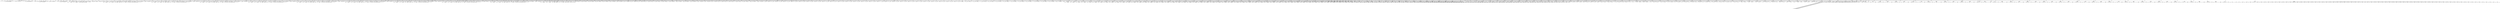 digraph G {	
ranksep=.25;
	0 [label="MODULE"];
	1 [label="IDENTIFIERS: matrix_multiplication"];
	0 -> 1;
	2 [label="VAR_DECLARE_LIST"];
	0 -> 2;
	3 [label="VAR_DECLARE:  INPUT PORT"];
	2 -> 3;
	4 [label="IDENTIFIERS: clk"];
	3 -> 4;
	5 [label="VAR_DECLARE:  INPUT PORT"];
	2 -> 5;
	6 [label="IDENTIFIERS: reset"];
	5 -> 6;
	7 [label="VAR_DECLARE:  INPUT PORT"];
	2 -> 7;
	8 [label="IDENTIFIERS: enable_writing_to_mem"];
	7 -> 8;
	9 [label="VAR_DECLARE:  INPUT PORT"];
	2 -> 9;
	10 [label="IDENTIFIERS: enable_reading_from_mem"];
	9 -> 10;
	11 [label="VAR_DECLARE:  INPUT PORT"];
	2 -> 11;
	12 [label="IDENTIFIERS: data_pi"];
	11 -> 12;
	13 [label="BINARY_OPERATION: MINUS"];
	11 -> 13;
	14 [label="BINARY_OPERATION: MULTIPLY"];
	13 -> 14;
	15 [label="NUMBERS: 00000000000000000000000000000100 ()"];
	14 -> 15;
	16 [label="NUMBERS: 00000000000000000000000000010000 ()"];
	14 -> 16;
	17 [label="NUMBERS: 00000000000000000000000000000001 ()"];
	13 -> 17;
	18 [label="NUMBERS: 00000000000000000000000000000000 ()"];
	11 -> 18;
	19 [label="VAR_DECLARE:  INPUT PORT"];
	2 -> 19;
	20 [label="IDENTIFIERS: addr_pi"];
	19 -> 20;
	21 [label="BINARY_OPERATION: MINUS"];
	19 -> 21;
	22 [label="NUMBERS: 00000000000000000000000000000111 ()"];
	21 -> 22;
	23 [label="NUMBERS: 00000000000000000000000000000001 ()"];
	21 -> 23;
	24 [label="NUMBERS: 00000000000000000000000000000000 ()"];
	19 -> 24;
	25 [label="VAR_DECLARE:  INPUT PORT"];
	2 -> 25;
	26 [label="IDENTIFIERS: we_a"];
	25 -> 26;
	27 [label="VAR_DECLARE:  INPUT PORT"];
	2 -> 27;
	28 [label="IDENTIFIERS: we_b"];
	27 -> 28;
	29 [label="VAR_DECLARE:  INPUT PORT"];
	2 -> 29;
	30 [label="IDENTIFIERS: we_c"];
	29 -> 30;
	31 [label="VAR_DECLARE:  OUTPUT PORT"];
	2 -> 31;
	32 [label="IDENTIFIERS: data_from_out_mat"];
	31 -> 32;
	33 [label="BINARY_OPERATION: MINUS"];
	31 -> 33;
	34 [label="BINARY_OPERATION: MULTIPLY"];
	33 -> 34;
	35 [label="NUMBERS: 00000000000000000000000000000100 ()"];
	34 -> 35;
	36 [label="NUMBERS: 00000000000000000000000000010000 ()"];
	34 -> 36;
	37 [label="NUMBERS: 00000000000000000000000000000001 ()"];
	33 -> 37;
	38 [label="NUMBERS: 00000000000000000000000000000000 ()"];
	31 -> 38;
	39 [label="VAR_DECLARE:  INPUT PORT"];
	2 -> 39;
	40 [label="IDENTIFIERS: start_mat_mul"];
	39 -> 40;
	41 [label="VAR_DECLARE:  OUTPUT PORT"];
	2 -> 41;
	42 [label="IDENTIFIERS: done_mat_mul"];
	41 -> 42;
	43 [label="MODULE_ITEMS"];
	0 -> 43;
	44 [label="VAR_DECLARE_LIST"];
	43 -> 44;
	45 [label="VAR_DECLARE:  INPUT PORT"];
	44 -> 45;
	46 [label="IDENTIFIERS: clk"];
	45 -> 46;
	47 [label="VAR_DECLARE_LIST"];
	43 -> 47;
	48 [label="VAR_DECLARE:  INPUT PORT"];
	47 -> 48;
	49 [label="IDENTIFIERS: reset"];
	48 -> 49;
	50 [label="VAR_DECLARE_LIST"];
	43 -> 50;
	51 [label="VAR_DECLARE:  INPUT PORT"];
	50 -> 51;
	52 [label="IDENTIFIERS: enable_writing_to_mem"];
	51 -> 52;
	53 [label="VAR_DECLARE_LIST"];
	43 -> 53;
	54 [label="VAR_DECLARE:  INPUT PORT"];
	53 -> 54;
	55 [label="IDENTIFIERS: enable_reading_from_mem"];
	54 -> 55;
	56 [label="VAR_DECLARE_LIST"];
	43 -> 56;
	57 [label="VAR_DECLARE:  INPUT PORT"];
	56 -> 57;
	58 [label="IDENTIFIERS: data_pi"];
	57 -> 58;
	59 [label="BINARY_OPERATION: MINUS"];
	57 -> 59;
	60 [label="BINARY_OPERATION: MULTIPLY"];
	59 -> 60;
	61 [label="NUMBERS: 00000000000000000000000000000100 ()"];
	60 -> 61;
	62 [label="NUMBERS: 00000000000000000000000000010000 ()"];
	60 -> 62;
	63 [label="NUMBERS: 00000000000000000000000000000001 ()"];
	59 -> 63;
	64 [label="NUMBERS: 00000000000000000000000000000000 ()"];
	57 -> 64;
	65 [label="VAR_DECLARE_LIST"];
	43 -> 65;
	66 [label="VAR_DECLARE:  INPUT PORT"];
	65 -> 66;
	67 [label="IDENTIFIERS: addr_pi"];
	66 -> 67;
	68 [label="BINARY_OPERATION: MINUS"];
	66 -> 68;
	69 [label="NUMBERS: 00000000000000000000000000000111 ()"];
	68 -> 69;
	70 [label="NUMBERS: 00000000000000000000000000000001 ()"];
	68 -> 70;
	71 [label="NUMBERS: 00000000000000000000000000000000 ()"];
	66 -> 71;
	72 [label="VAR_DECLARE_LIST"];
	43 -> 72;
	73 [label="VAR_DECLARE:  INPUT PORT"];
	72 -> 73;
	74 [label="IDENTIFIERS: we_a"];
	73 -> 74;
	75 [label="VAR_DECLARE_LIST"];
	43 -> 75;
	76 [label="VAR_DECLARE:  INPUT PORT"];
	75 -> 76;
	77 [label="IDENTIFIERS: we_b"];
	76 -> 77;
	78 [label="VAR_DECLARE_LIST"];
	43 -> 78;
	79 [label="VAR_DECLARE:  INPUT PORT"];
	78 -> 79;
	80 [label="IDENTIFIERS: we_c"];
	79 -> 80;
	81 [label="VAR_DECLARE_LIST"];
	43 -> 81;
	82 [label="VAR_DECLARE:  OUTPUT PORT"];
	81 -> 82;
	83 [label="IDENTIFIERS: data_from_out_mat"];
	82 -> 83;
	84 [label="BINARY_OPERATION: MINUS"];
	82 -> 84;
	85 [label="BINARY_OPERATION: MULTIPLY"];
	84 -> 85;
	86 [label="NUMBERS: 00000000000000000000000000000100 ()"];
	85 -> 86;
	87 [label="NUMBERS: 00000000000000000000000000010000 ()"];
	85 -> 87;
	88 [label="NUMBERS: 00000000000000000000000000000001 ()"];
	84 -> 88;
	89 [label="NUMBERS: 00000000000000000000000000000000 ()"];
	82 -> 89;
	90 [label="VAR_DECLARE_LIST"];
	43 -> 90;
	91 [label="VAR_DECLARE:  INPUT PORT"];
	90 -> 91;
	92 [label="IDENTIFIERS: start_mat_mul"];
	91 -> 92;
	93 [label="VAR_DECLARE_LIST"];
	43 -> 93;
	94 [label="VAR_DECLARE:  OUTPUT PORT"];
	93 -> 94;
	95 [label="IDENTIFIERS: done_mat_mul"];
	94 -> 95;
	96 [label="VAR_DECLARE_LIST"];
	43 -> 96;
	97 [label="VAR_DECLARE:  REG"];
	96 -> 97;
	98 [label="IDENTIFIERS: enable_writing_to_mem_reg"];
	97 -> 98;
	99 [label="VAR_DECLARE_LIST"];
	43 -> 99;
	100 [label="VAR_DECLARE:  REG"];
	99 -> 100;
	101 [label="IDENTIFIERS: addr_pi_reg"];
	100 -> 101;
	102 [label="BINARY_OPERATION: MINUS"];
	100 -> 102;
	103 [label="NUMBERS: 00000000000000000000000000000111 ()"];
	102 -> 103;
	104 [label="NUMBERS: 00000000000000000000000000000001 ()"];
	102 -> 104;
	105 [label="NUMBERS: 00000000000000000000000000000000 ()"];
	100 -> 105;
	106 [label="ALWAYS"];
	43 -> 106;
	107 [label="DELAY_CONTROL"];
	106 -> 107;
	108 [label="POSEDGE"];
	107 -> 108;
	109 [label="IDENTIFIERS: clk"];
	108 -> 109;
	110 [label="BLOCK"];
	106 -> 110;
	111 [label="IF"];
	110 -> 111;
	112 [label="IDENTIFIERS: reset"];
	111 -> 112;
	113 [label="BLOCK"];
	111 -> 113;
	114 [label="NON_BLOCKING_STATEMENT"];
	113 -> 114;
	115 [label="IDENTIFIERS: enable_writing_to_mem_reg"];
	114 -> 115;
	116 [label="NUMBERS: 00000000000000000000000000000000 ()"];
	114 -> 116;
	117 [label="NON_BLOCKING_STATEMENT"];
	113 -> 117;
	118 [label="IDENTIFIERS: addr_pi_reg"];
	117 -> 118;
	119 [label="NUMBERS: 00000000000000000000000000000000 ()"];
	117 -> 119;
	120 [label="BLOCK"];
	111 -> 120;
	121 [label="NON_BLOCKING_STATEMENT"];
	120 -> 121;
	122 [label="IDENTIFIERS: enable_writing_to_mem_reg"];
	121 -> 122;
	123 [label="IDENTIFIERS: enable_writing_to_mem"];
	121 -> 123;
	124 [label="NON_BLOCKING_STATEMENT"];
	120 -> 124;
	125 [label="IDENTIFIERS: addr_pi_reg"];
	124 -> 125;
	126 [label="IDENTIFIERS: addr_pi"];
	124 -> 126;
	127 [label="VAR_DECLARE_LIST"];
	43 -> 127;
	128 [label="VAR_DECLARE:  WIRE"];
	127 -> 128;
	129 [label="IDENTIFIERS: a_data_0_0"];
	128 -> 129;
	130 [label="BINARY_OPERATION: MINUS"];
	128 -> 130;
	131 [label="BINARY_OPERATION: MULTIPLY"];
	130 -> 131;
	132 [label="NUMBERS: 00000000000000000000000000000100 ()"];
	131 -> 132;
	133 [label="NUMBERS: 00000000000000000000000000010000 ()"];
	131 -> 133;
	134 [label="NUMBERS: 00000000000000000000000000000001 ()"];
	130 -> 134;
	135 [label="NUMBERS: 00000000000000000000000000000000 ()"];
	128 -> 135;
	136 [label="VAR_DECLARE_LIST"];
	43 -> 136;
	137 [label="VAR_DECLARE:  WIRE"];
	136 -> 137;
	138 [label="IDENTIFIERS: a_addr_0_0"];
	137 -> 138;
	139 [label="BINARY_OPERATION: MINUS"];
	137 -> 139;
	140 [label="NUMBERS: 00000000000000000000000000000111 ()"];
	139 -> 140;
	141 [label="NUMBERS: 00000000000000000000000000000001 ()"];
	139 -> 141;
	142 [label="NUMBERS: 00000000000000000000000000000000 ()"];
	137 -> 142;
	143 [label="VAR_DECLARE_LIST"];
	43 -> 143;
	144 [label="VAR_DECLARE:  WIRE"];
	143 -> 144;
	145 [label="IDENTIFIERS: a_addr_muxed_0_0"];
	144 -> 145;
	146 [label="BINARY_OPERATION: MINUS"];
	144 -> 146;
	147 [label="NUMBERS: 00000000000000000000000000000111 ()"];
	146 -> 147;
	148 [label="NUMBERS: 00000000000000000000000000000001 ()"];
	146 -> 148;
	149 [label="NUMBERS: 00000000000000000000000000000000 ()"];
	144 -> 149;
	150 [label="VAR_DECLARE_LIST"];
	43 -> 150;
	151 [label="VAR_DECLARE:  REG"];
	150 -> 151;
	152 [label="IDENTIFIERS: a_addr_muxed_0_0_reg"];
	151 -> 152;
	153 [label="BINARY_OPERATION: MINUS"];
	151 -> 153;
	154 [label="NUMBERS: 00000000000000000000000000000111 ()"];
	153 -> 154;
	155 [label="NUMBERS: 00000000000000000000000000000001 ()"];
	153 -> 155;
	156 [label="NUMBERS: 00000000000000000000000000000000 ()"];
	151 -> 156;
	157 [label="VAR_DECLARE_LIST"];
	43 -> 157;
	158 [label="VAR_DECLARE:  REG"];
	157 -> 158;
	159 [label="IDENTIFIERS: a_addr_0_0_reg"];
	158 -> 159;
	160 [label="BINARY_OPERATION: MINUS"];
	158 -> 160;
	161 [label="NUMBERS: 00000000000000000000000000000111 ()"];
	160 -> 161;
	162 [label="NUMBERS: 00000000000000000000000000000001 ()"];
	160 -> 162;
	163 [label="NUMBERS: 00000000000000000000000000000000 ()"];
	158 -> 163;
	164 [label="ALWAYS"];
	43 -> 164;
	165 [label="DELAY_CONTROL"];
	164 -> 165;
	166 [label="POSEDGE"];
	165 -> 166;
	167 [label="IDENTIFIERS: clk"];
	166 -> 167;
	168 [label="BLOCK"];
	164 -> 168;
	169 [label="IF"];
	168 -> 169;
	170 [label="IDENTIFIERS: reset"];
	169 -> 170;
	171 [label="BLOCK"];
	169 -> 171;
	172 [label="NON_BLOCKING_STATEMENT"];
	171 -> 172;
	173 [label="IDENTIFIERS: a_addr_0_0_reg"];
	172 -> 173;
	174 [label="NUMBERS: 00000000000000000000000000000000 ()"];
	172 -> 174;
	175 [label="NON_BLOCKING_STATEMENT"];
	171 -> 175;
	176 [label="IDENTIFIERS: a_addr_muxed_0_0_reg"];
	175 -> 176;
	177 [label="NUMBERS: 00000000000000000000000000000000 ()"];
	175 -> 177;
	178 [label="BLOCK"];
	169 -> 178;
	179 [label="NON_BLOCKING_STATEMENT"];
	178 -> 179;
	180 [label="IDENTIFIERS: a_addr_0_0_reg"];
	179 -> 180;
	181 [label="IDENTIFIERS: a_addr_0_0"];
	179 -> 181;
	182 [label="NON_BLOCKING_STATEMENT"];
	178 -> 182;
	183 [label="IDENTIFIERS: a_addr_muxed_0_0_reg"];
	182 -> 183;
	184 [label="IDENTIFIERS: a_addr_muxed_0_0"];
	182 -> 184;
	185 [label="ASSIGN"];
	43 -> 185;
	186 [label="BLOCKING_STATEMENT"];
	185 -> 186;
	187 [label="IDENTIFIERS: a_addr_muxed_0_0"];
	186 -> 187;
	188 [label="IF_Q"];
	186 -> 188;
	189 [label="IDENTIFIERS: enable_writing_to_mem_reg"];
	188 -> 189;
	190 [label="IDENTIFIERS: addr_pi_reg"];
	188 -> 190;
	191 [label="IDENTIFIERS: a_addr_0_0_reg"];
	188 -> 191;
	192 [label="MODULE_INSTANCE"];
	43 -> 192;
	193 [label="MODULE_INSTANCE"];
	192 -> 193;
	194 [label="IDENTIFIERS: ram"];
	193 -> 194;
	195 [label="MODULE_NAMED_INSTANCE"];
	193 -> 195;
	196 [label="IDENTIFIERS: matrix_A_0_0"];
	195 -> 196;
	197 [label="MODULE_CONNECT_LIST"];
	195 -> 197;
	198 [label="MODULE_CONNECT"];
	197 -> 198;
	199 [label="IDENTIFIERS: addr0"];
	198 -> 199;
	200 [label="IDENTIFIERS: a_addr_muxed_0_0_reg"];
	198 -> 200;
	201 [label="MODULE_CONNECT"];
	197 -> 201;
	202 [label="IDENTIFIERS: d0"];
	201 -> 202;
	203 [label="IDENTIFIERS: data_pi"];
	201 -> 203;
	204 [label="MODULE_CONNECT"];
	197 -> 204;
	205 [label="IDENTIFIERS: we0"];
	204 -> 205;
	206 [label="IDENTIFIERS: we_a"];
	204 -> 206;
	207 [label="MODULE_CONNECT"];
	197 -> 207;
	208 [label="IDENTIFIERS: q0"];
	207 -> 208;
	209 [label="IDENTIFIERS: a_data_0_0"];
	207 -> 209;
	210 [label="MODULE_CONNECT"];
	197 -> 210;
	211 [label="IDENTIFIERS: clk"];
	210 -> 211;
	212 [label="IDENTIFIERS: clk"];
	210 -> 212;
	213 [label="VAR_DECLARE_LIST"];
	43 -> 213;
	214 [label="VAR_DECLARE:  WIRE"];
	213 -> 214;
	215 [label="IDENTIFIERS: a_data_1_0"];
	214 -> 215;
	216 [label="BINARY_OPERATION: MINUS"];
	214 -> 216;
	217 [label="BINARY_OPERATION: MULTIPLY"];
	216 -> 217;
	218 [label="NUMBERS: 00000000000000000000000000000100 ()"];
	217 -> 218;
	219 [label="NUMBERS: 00000000000000000000000000010000 ()"];
	217 -> 219;
	220 [label="NUMBERS: 00000000000000000000000000000001 ()"];
	216 -> 220;
	221 [label="NUMBERS: 00000000000000000000000000000000 ()"];
	214 -> 221;
	222 [label="VAR_DECLARE_LIST"];
	43 -> 222;
	223 [label="VAR_DECLARE:  WIRE"];
	222 -> 223;
	224 [label="IDENTIFIERS: a_addr_1_0"];
	223 -> 224;
	225 [label="BINARY_OPERATION: MINUS"];
	223 -> 225;
	226 [label="NUMBERS: 00000000000000000000000000000111 ()"];
	225 -> 226;
	227 [label="NUMBERS: 00000000000000000000000000000001 ()"];
	225 -> 227;
	228 [label="NUMBERS: 00000000000000000000000000000000 ()"];
	223 -> 228;
	229 [label="VAR_DECLARE_LIST"];
	43 -> 229;
	230 [label="VAR_DECLARE:  WIRE"];
	229 -> 230;
	231 [label="IDENTIFIERS: a_addr_muxed_1_0"];
	230 -> 231;
	232 [label="BINARY_OPERATION: MINUS"];
	230 -> 232;
	233 [label="NUMBERS: 00000000000000000000000000000111 ()"];
	232 -> 233;
	234 [label="NUMBERS: 00000000000000000000000000000001 ()"];
	232 -> 234;
	235 [label="NUMBERS: 00000000000000000000000000000000 ()"];
	230 -> 235;
	236 [label="VAR_DECLARE_LIST"];
	43 -> 236;
	237 [label="VAR_DECLARE:  REG"];
	236 -> 237;
	238 [label="IDENTIFIERS: a_addr_muxed_1_0_reg"];
	237 -> 238;
	239 [label="BINARY_OPERATION: MINUS"];
	237 -> 239;
	240 [label="NUMBERS: 00000000000000000000000000000111 ()"];
	239 -> 240;
	241 [label="NUMBERS: 00000000000000000000000000000001 ()"];
	239 -> 241;
	242 [label="NUMBERS: 00000000000000000000000000000000 ()"];
	237 -> 242;
	243 [label="VAR_DECLARE_LIST"];
	43 -> 243;
	244 [label="VAR_DECLARE:  REG"];
	243 -> 244;
	245 [label="IDENTIFIERS: a_addr_1_0_reg"];
	244 -> 245;
	246 [label="BINARY_OPERATION: MINUS"];
	244 -> 246;
	247 [label="NUMBERS: 00000000000000000000000000000111 ()"];
	246 -> 247;
	248 [label="NUMBERS: 00000000000000000000000000000001 ()"];
	246 -> 248;
	249 [label="NUMBERS: 00000000000000000000000000000000 ()"];
	244 -> 249;
	250 [label="ALWAYS"];
	43 -> 250;
	251 [label="DELAY_CONTROL"];
	250 -> 251;
	252 [label="POSEDGE"];
	251 -> 252;
	253 [label="IDENTIFIERS: clk"];
	252 -> 253;
	254 [label="BLOCK"];
	250 -> 254;
	255 [label="IF"];
	254 -> 255;
	256 [label="IDENTIFIERS: reset"];
	255 -> 256;
	257 [label="BLOCK"];
	255 -> 257;
	258 [label="NON_BLOCKING_STATEMENT"];
	257 -> 258;
	259 [label="IDENTIFIERS: a_addr_1_0_reg"];
	258 -> 259;
	260 [label="NUMBERS: 00000000000000000000000000000000 ()"];
	258 -> 260;
	261 [label="NON_BLOCKING_STATEMENT"];
	257 -> 261;
	262 [label="IDENTIFIERS: a_addr_muxed_1_0_reg"];
	261 -> 262;
	263 [label="NUMBERS: 00000000000000000000000000000000 ()"];
	261 -> 263;
	264 [label="BLOCK"];
	255 -> 264;
	265 [label="NON_BLOCKING_STATEMENT"];
	264 -> 265;
	266 [label="IDENTIFIERS: a_addr_1_0_reg"];
	265 -> 266;
	267 [label="IDENTIFIERS: a_addr_1_0"];
	265 -> 267;
	268 [label="NON_BLOCKING_STATEMENT"];
	264 -> 268;
	269 [label="IDENTIFIERS: a_addr_muxed_1_0_reg"];
	268 -> 269;
	270 [label="IDENTIFIERS: a_addr_muxed_1_0"];
	268 -> 270;
	271 [label="ASSIGN"];
	43 -> 271;
	272 [label="BLOCKING_STATEMENT"];
	271 -> 272;
	273 [label="IDENTIFIERS: a_addr_muxed_1_0"];
	272 -> 273;
	274 [label="IF_Q"];
	272 -> 274;
	275 [label="IDENTIFIERS: enable_writing_to_mem_reg"];
	274 -> 275;
	276 [label="IDENTIFIERS: addr_pi_reg"];
	274 -> 276;
	277 [label="IDENTIFIERS: a_addr_1_0_reg"];
	274 -> 277;
	278 [label="MODULE_INSTANCE"];
	43 -> 278;
	279 [label="MODULE_INSTANCE"];
	278 -> 279;
	280 [label="IDENTIFIERS: ram"];
	279 -> 280;
	281 [label="MODULE_NAMED_INSTANCE"];
	279 -> 281;
	282 [label="IDENTIFIERS: matrix_A_1_0"];
	281 -> 282;
	283 [label="MODULE_CONNECT_LIST"];
	281 -> 283;
	284 [label="MODULE_CONNECT"];
	283 -> 284;
	285 [label="IDENTIFIERS: addr0"];
	284 -> 285;
	286 [label="IDENTIFIERS: a_addr_muxed_1_0_reg"];
	284 -> 286;
	287 [label="MODULE_CONNECT"];
	283 -> 287;
	288 [label="IDENTIFIERS: d0"];
	287 -> 288;
	289 [label="IDENTIFIERS: data_pi"];
	287 -> 289;
	290 [label="MODULE_CONNECT"];
	283 -> 290;
	291 [label="IDENTIFIERS: we0"];
	290 -> 291;
	292 [label="IDENTIFIERS: we_a"];
	290 -> 292;
	293 [label="MODULE_CONNECT"];
	283 -> 293;
	294 [label="IDENTIFIERS: q0"];
	293 -> 294;
	295 [label="IDENTIFIERS: a_data_1_0"];
	293 -> 295;
	296 [label="MODULE_CONNECT"];
	283 -> 296;
	297 [label="IDENTIFIERS: clk"];
	296 -> 297;
	298 [label="IDENTIFIERS: clk"];
	296 -> 298;
	299 [label="VAR_DECLARE_LIST"];
	43 -> 299;
	300 [label="VAR_DECLARE:  WIRE"];
	299 -> 300;
	301 [label="IDENTIFIERS: a_data_2_0"];
	300 -> 301;
	302 [label="BINARY_OPERATION: MINUS"];
	300 -> 302;
	303 [label="BINARY_OPERATION: MULTIPLY"];
	302 -> 303;
	304 [label="NUMBERS: 00000000000000000000000000000100 ()"];
	303 -> 304;
	305 [label="NUMBERS: 00000000000000000000000000010000 ()"];
	303 -> 305;
	306 [label="NUMBERS: 00000000000000000000000000000001 ()"];
	302 -> 306;
	307 [label="NUMBERS: 00000000000000000000000000000000 ()"];
	300 -> 307;
	308 [label="VAR_DECLARE_LIST"];
	43 -> 308;
	309 [label="VAR_DECLARE:  WIRE"];
	308 -> 309;
	310 [label="IDENTIFIERS: a_addr_2_0"];
	309 -> 310;
	311 [label="BINARY_OPERATION: MINUS"];
	309 -> 311;
	312 [label="NUMBERS: 00000000000000000000000000000111 ()"];
	311 -> 312;
	313 [label="NUMBERS: 00000000000000000000000000000001 ()"];
	311 -> 313;
	314 [label="NUMBERS: 00000000000000000000000000000000 ()"];
	309 -> 314;
	315 [label="VAR_DECLARE_LIST"];
	43 -> 315;
	316 [label="VAR_DECLARE:  WIRE"];
	315 -> 316;
	317 [label="IDENTIFIERS: a_addr_muxed_2_0"];
	316 -> 317;
	318 [label="BINARY_OPERATION: MINUS"];
	316 -> 318;
	319 [label="NUMBERS: 00000000000000000000000000000111 ()"];
	318 -> 319;
	320 [label="NUMBERS: 00000000000000000000000000000001 ()"];
	318 -> 320;
	321 [label="NUMBERS: 00000000000000000000000000000000 ()"];
	316 -> 321;
	322 [label="VAR_DECLARE_LIST"];
	43 -> 322;
	323 [label="VAR_DECLARE:  REG"];
	322 -> 323;
	324 [label="IDENTIFIERS: a_addr_muxed_2_0_reg"];
	323 -> 324;
	325 [label="BINARY_OPERATION: MINUS"];
	323 -> 325;
	326 [label="NUMBERS: 00000000000000000000000000000111 ()"];
	325 -> 326;
	327 [label="NUMBERS: 00000000000000000000000000000001 ()"];
	325 -> 327;
	328 [label="NUMBERS: 00000000000000000000000000000000 ()"];
	323 -> 328;
	329 [label="VAR_DECLARE_LIST"];
	43 -> 329;
	330 [label="VAR_DECLARE:  REG"];
	329 -> 330;
	331 [label="IDENTIFIERS: a_addr_2_0_reg"];
	330 -> 331;
	332 [label="BINARY_OPERATION: MINUS"];
	330 -> 332;
	333 [label="NUMBERS: 00000000000000000000000000000111 ()"];
	332 -> 333;
	334 [label="NUMBERS: 00000000000000000000000000000001 ()"];
	332 -> 334;
	335 [label="NUMBERS: 00000000000000000000000000000000 ()"];
	330 -> 335;
	336 [label="ALWAYS"];
	43 -> 336;
	337 [label="DELAY_CONTROL"];
	336 -> 337;
	338 [label="POSEDGE"];
	337 -> 338;
	339 [label="IDENTIFIERS: clk"];
	338 -> 339;
	340 [label="BLOCK"];
	336 -> 340;
	341 [label="IF"];
	340 -> 341;
	342 [label="IDENTIFIERS: reset"];
	341 -> 342;
	343 [label="BLOCK"];
	341 -> 343;
	344 [label="NON_BLOCKING_STATEMENT"];
	343 -> 344;
	345 [label="IDENTIFIERS: a_addr_2_0_reg"];
	344 -> 345;
	346 [label="NUMBERS: 00000000000000000000000000000000 ()"];
	344 -> 346;
	347 [label="NON_BLOCKING_STATEMENT"];
	343 -> 347;
	348 [label="IDENTIFIERS: a_addr_muxed_2_0_reg"];
	347 -> 348;
	349 [label="NUMBERS: 00000000000000000000000000000000 ()"];
	347 -> 349;
	350 [label="BLOCK"];
	341 -> 350;
	351 [label="NON_BLOCKING_STATEMENT"];
	350 -> 351;
	352 [label="IDENTIFIERS: a_addr_2_0_reg"];
	351 -> 352;
	353 [label="IDENTIFIERS: a_addr_2_0"];
	351 -> 353;
	354 [label="NON_BLOCKING_STATEMENT"];
	350 -> 354;
	355 [label="IDENTIFIERS: a_addr_muxed_2_0_reg"];
	354 -> 355;
	356 [label="IDENTIFIERS: a_addr_muxed_2_0"];
	354 -> 356;
	357 [label="ASSIGN"];
	43 -> 357;
	358 [label="BLOCKING_STATEMENT"];
	357 -> 358;
	359 [label="IDENTIFIERS: a_addr_muxed_2_0"];
	358 -> 359;
	360 [label="IF_Q"];
	358 -> 360;
	361 [label="IDENTIFIERS: enable_writing_to_mem_reg"];
	360 -> 361;
	362 [label="IDENTIFIERS: addr_pi_reg"];
	360 -> 362;
	363 [label="IDENTIFIERS: a_addr_2_0_reg"];
	360 -> 363;
	364 [label="MODULE_INSTANCE"];
	43 -> 364;
	365 [label="MODULE_INSTANCE"];
	364 -> 365;
	366 [label="IDENTIFIERS: ram"];
	365 -> 366;
	367 [label="MODULE_NAMED_INSTANCE"];
	365 -> 367;
	368 [label="IDENTIFIERS: matrix_A_2_0"];
	367 -> 368;
	369 [label="MODULE_CONNECT_LIST"];
	367 -> 369;
	370 [label="MODULE_CONNECT"];
	369 -> 370;
	371 [label="IDENTIFIERS: addr0"];
	370 -> 371;
	372 [label="IDENTIFIERS: a_addr_muxed_2_0_reg"];
	370 -> 372;
	373 [label="MODULE_CONNECT"];
	369 -> 373;
	374 [label="IDENTIFIERS: d0"];
	373 -> 374;
	375 [label="IDENTIFIERS: data_pi"];
	373 -> 375;
	376 [label="MODULE_CONNECT"];
	369 -> 376;
	377 [label="IDENTIFIERS: we0"];
	376 -> 377;
	378 [label="IDENTIFIERS: we_a"];
	376 -> 378;
	379 [label="MODULE_CONNECT"];
	369 -> 379;
	380 [label="IDENTIFIERS: q0"];
	379 -> 380;
	381 [label="IDENTIFIERS: a_data_2_0"];
	379 -> 381;
	382 [label="MODULE_CONNECT"];
	369 -> 382;
	383 [label="IDENTIFIERS: clk"];
	382 -> 383;
	384 [label="IDENTIFIERS: clk"];
	382 -> 384;
	385 [label="VAR_DECLARE_LIST"];
	43 -> 385;
	386 [label="VAR_DECLARE:  WIRE"];
	385 -> 386;
	387 [label="IDENTIFIERS: a_data_3_0"];
	386 -> 387;
	388 [label="BINARY_OPERATION: MINUS"];
	386 -> 388;
	389 [label="BINARY_OPERATION: MULTIPLY"];
	388 -> 389;
	390 [label="NUMBERS: 00000000000000000000000000000100 ()"];
	389 -> 390;
	391 [label="NUMBERS: 00000000000000000000000000010000 ()"];
	389 -> 391;
	392 [label="NUMBERS: 00000000000000000000000000000001 ()"];
	388 -> 392;
	393 [label="NUMBERS: 00000000000000000000000000000000 ()"];
	386 -> 393;
	394 [label="VAR_DECLARE_LIST"];
	43 -> 394;
	395 [label="VAR_DECLARE:  WIRE"];
	394 -> 395;
	396 [label="IDENTIFIERS: a_addr_3_0"];
	395 -> 396;
	397 [label="BINARY_OPERATION: MINUS"];
	395 -> 397;
	398 [label="NUMBERS: 00000000000000000000000000000111 ()"];
	397 -> 398;
	399 [label="NUMBERS: 00000000000000000000000000000001 ()"];
	397 -> 399;
	400 [label="NUMBERS: 00000000000000000000000000000000 ()"];
	395 -> 400;
	401 [label="VAR_DECLARE_LIST"];
	43 -> 401;
	402 [label="VAR_DECLARE:  WIRE"];
	401 -> 402;
	403 [label="IDENTIFIERS: a_addr_muxed_3_0"];
	402 -> 403;
	404 [label="BINARY_OPERATION: MINUS"];
	402 -> 404;
	405 [label="NUMBERS: 00000000000000000000000000000111 ()"];
	404 -> 405;
	406 [label="NUMBERS: 00000000000000000000000000000001 ()"];
	404 -> 406;
	407 [label="NUMBERS: 00000000000000000000000000000000 ()"];
	402 -> 407;
	408 [label="VAR_DECLARE_LIST"];
	43 -> 408;
	409 [label="VAR_DECLARE:  REG"];
	408 -> 409;
	410 [label="IDENTIFIERS: a_addr_muxed_3_0_reg"];
	409 -> 410;
	411 [label="BINARY_OPERATION: MINUS"];
	409 -> 411;
	412 [label="NUMBERS: 00000000000000000000000000000111 ()"];
	411 -> 412;
	413 [label="NUMBERS: 00000000000000000000000000000001 ()"];
	411 -> 413;
	414 [label="NUMBERS: 00000000000000000000000000000000 ()"];
	409 -> 414;
	415 [label="VAR_DECLARE_LIST"];
	43 -> 415;
	416 [label="VAR_DECLARE:  REG"];
	415 -> 416;
	417 [label="IDENTIFIERS: a_addr_3_0_reg"];
	416 -> 417;
	418 [label="BINARY_OPERATION: MINUS"];
	416 -> 418;
	419 [label="NUMBERS: 00000000000000000000000000000111 ()"];
	418 -> 419;
	420 [label="NUMBERS: 00000000000000000000000000000001 ()"];
	418 -> 420;
	421 [label="NUMBERS: 00000000000000000000000000000000 ()"];
	416 -> 421;
	422 [label="ALWAYS"];
	43 -> 422;
	423 [label="DELAY_CONTROL"];
	422 -> 423;
	424 [label="POSEDGE"];
	423 -> 424;
	425 [label="IDENTIFIERS: clk"];
	424 -> 425;
	426 [label="BLOCK"];
	422 -> 426;
	427 [label="IF"];
	426 -> 427;
	428 [label="IDENTIFIERS: reset"];
	427 -> 428;
	429 [label="BLOCK"];
	427 -> 429;
	430 [label="NON_BLOCKING_STATEMENT"];
	429 -> 430;
	431 [label="IDENTIFIERS: a_addr_3_0_reg"];
	430 -> 431;
	432 [label="NUMBERS: 00000000000000000000000000000000 ()"];
	430 -> 432;
	433 [label="NON_BLOCKING_STATEMENT"];
	429 -> 433;
	434 [label="IDENTIFIERS: a_addr_muxed_3_0_reg"];
	433 -> 434;
	435 [label="NUMBERS: 00000000000000000000000000000000 ()"];
	433 -> 435;
	436 [label="BLOCK"];
	427 -> 436;
	437 [label="NON_BLOCKING_STATEMENT"];
	436 -> 437;
	438 [label="IDENTIFIERS: a_addr_3_0_reg"];
	437 -> 438;
	439 [label="IDENTIFIERS: a_addr_3_0"];
	437 -> 439;
	440 [label="NON_BLOCKING_STATEMENT"];
	436 -> 440;
	441 [label="IDENTIFIERS: a_addr_muxed_3_0_reg"];
	440 -> 441;
	442 [label="IDENTIFIERS: a_addr_muxed_3_0"];
	440 -> 442;
	443 [label="ASSIGN"];
	43 -> 443;
	444 [label="BLOCKING_STATEMENT"];
	443 -> 444;
	445 [label="IDENTIFIERS: a_addr_muxed_3_0"];
	444 -> 445;
	446 [label="IF_Q"];
	444 -> 446;
	447 [label="IDENTIFIERS: enable_writing_to_mem_reg"];
	446 -> 447;
	448 [label="IDENTIFIERS: addr_pi_reg"];
	446 -> 448;
	449 [label="IDENTIFIERS: a_addr_3_0_reg"];
	446 -> 449;
	450 [label="MODULE_INSTANCE"];
	43 -> 450;
	451 [label="MODULE_INSTANCE"];
	450 -> 451;
	452 [label="IDENTIFIERS: ram"];
	451 -> 452;
	453 [label="MODULE_NAMED_INSTANCE"];
	451 -> 453;
	454 [label="IDENTIFIERS: matrix_A_3_0"];
	453 -> 454;
	455 [label="MODULE_CONNECT_LIST"];
	453 -> 455;
	456 [label="MODULE_CONNECT"];
	455 -> 456;
	457 [label="IDENTIFIERS: addr0"];
	456 -> 457;
	458 [label="IDENTIFIERS: a_addr_muxed_3_0_reg"];
	456 -> 458;
	459 [label="MODULE_CONNECT"];
	455 -> 459;
	460 [label="IDENTIFIERS: d0"];
	459 -> 460;
	461 [label="IDENTIFIERS: data_pi"];
	459 -> 461;
	462 [label="MODULE_CONNECT"];
	455 -> 462;
	463 [label="IDENTIFIERS: we0"];
	462 -> 463;
	464 [label="IDENTIFIERS: we_a"];
	462 -> 464;
	465 [label="MODULE_CONNECT"];
	455 -> 465;
	466 [label="IDENTIFIERS: q0"];
	465 -> 466;
	467 [label="IDENTIFIERS: a_data_3_0"];
	465 -> 467;
	468 [label="MODULE_CONNECT"];
	455 -> 468;
	469 [label="IDENTIFIERS: clk"];
	468 -> 469;
	470 [label="IDENTIFIERS: clk"];
	468 -> 470;
	471 [label="VAR_DECLARE_LIST"];
	43 -> 471;
	472 [label="VAR_DECLARE:  WIRE"];
	471 -> 472;
	473 [label="IDENTIFIERS: a_data_4_0"];
	472 -> 473;
	474 [label="BINARY_OPERATION: MINUS"];
	472 -> 474;
	475 [label="BINARY_OPERATION: MULTIPLY"];
	474 -> 475;
	476 [label="NUMBERS: 00000000000000000000000000000100 ()"];
	475 -> 476;
	477 [label="NUMBERS: 00000000000000000000000000010000 ()"];
	475 -> 477;
	478 [label="NUMBERS: 00000000000000000000000000000001 ()"];
	474 -> 478;
	479 [label="NUMBERS: 00000000000000000000000000000000 ()"];
	472 -> 479;
	480 [label="VAR_DECLARE_LIST"];
	43 -> 480;
	481 [label="VAR_DECLARE:  WIRE"];
	480 -> 481;
	482 [label="IDENTIFIERS: a_addr_4_0"];
	481 -> 482;
	483 [label="BINARY_OPERATION: MINUS"];
	481 -> 483;
	484 [label="NUMBERS: 00000000000000000000000000000111 ()"];
	483 -> 484;
	485 [label="NUMBERS: 00000000000000000000000000000001 ()"];
	483 -> 485;
	486 [label="NUMBERS: 00000000000000000000000000000000 ()"];
	481 -> 486;
	487 [label="VAR_DECLARE_LIST"];
	43 -> 487;
	488 [label="VAR_DECLARE:  WIRE"];
	487 -> 488;
	489 [label="IDENTIFIERS: a_addr_muxed_4_0"];
	488 -> 489;
	490 [label="BINARY_OPERATION: MINUS"];
	488 -> 490;
	491 [label="NUMBERS: 00000000000000000000000000000111 ()"];
	490 -> 491;
	492 [label="NUMBERS: 00000000000000000000000000000001 ()"];
	490 -> 492;
	493 [label="NUMBERS: 00000000000000000000000000000000 ()"];
	488 -> 493;
	494 [label="VAR_DECLARE_LIST"];
	43 -> 494;
	495 [label="VAR_DECLARE:  REG"];
	494 -> 495;
	496 [label="IDENTIFIERS: a_addr_muxed_4_0_reg"];
	495 -> 496;
	497 [label="BINARY_OPERATION: MINUS"];
	495 -> 497;
	498 [label="NUMBERS: 00000000000000000000000000000111 ()"];
	497 -> 498;
	499 [label="NUMBERS: 00000000000000000000000000000001 ()"];
	497 -> 499;
	500 [label="NUMBERS: 00000000000000000000000000000000 ()"];
	495 -> 500;
	501 [label="VAR_DECLARE_LIST"];
	43 -> 501;
	502 [label="VAR_DECLARE:  REG"];
	501 -> 502;
	503 [label="IDENTIFIERS: a_addr_4_0_reg"];
	502 -> 503;
	504 [label="BINARY_OPERATION: MINUS"];
	502 -> 504;
	505 [label="NUMBERS: 00000000000000000000000000000111 ()"];
	504 -> 505;
	506 [label="NUMBERS: 00000000000000000000000000000001 ()"];
	504 -> 506;
	507 [label="NUMBERS: 00000000000000000000000000000000 ()"];
	502 -> 507;
	508 [label="ALWAYS"];
	43 -> 508;
	509 [label="DELAY_CONTROL"];
	508 -> 509;
	510 [label="POSEDGE"];
	509 -> 510;
	511 [label="IDENTIFIERS: clk"];
	510 -> 511;
	512 [label="BLOCK"];
	508 -> 512;
	513 [label="IF"];
	512 -> 513;
	514 [label="IDENTIFIERS: reset"];
	513 -> 514;
	515 [label="BLOCK"];
	513 -> 515;
	516 [label="NON_BLOCKING_STATEMENT"];
	515 -> 516;
	517 [label="IDENTIFIERS: a_addr_4_0_reg"];
	516 -> 517;
	518 [label="NUMBERS: 00000000000000000000000000000000 ()"];
	516 -> 518;
	519 [label="NON_BLOCKING_STATEMENT"];
	515 -> 519;
	520 [label="IDENTIFIERS: a_addr_muxed_4_0_reg"];
	519 -> 520;
	521 [label="NUMBERS: 00000000000000000000000000000000 ()"];
	519 -> 521;
	522 [label="BLOCK"];
	513 -> 522;
	523 [label="NON_BLOCKING_STATEMENT"];
	522 -> 523;
	524 [label="IDENTIFIERS: a_addr_4_0_reg"];
	523 -> 524;
	525 [label="IDENTIFIERS: a_addr_4_0"];
	523 -> 525;
	526 [label="NON_BLOCKING_STATEMENT"];
	522 -> 526;
	527 [label="IDENTIFIERS: a_addr_muxed_4_0_reg"];
	526 -> 527;
	528 [label="IDENTIFIERS: a_addr_muxed_4_0"];
	526 -> 528;
	529 [label="ASSIGN"];
	43 -> 529;
	530 [label="BLOCKING_STATEMENT"];
	529 -> 530;
	531 [label="IDENTIFIERS: a_addr_muxed_4_0"];
	530 -> 531;
	532 [label="IF_Q"];
	530 -> 532;
	533 [label="IDENTIFIERS: enable_writing_to_mem_reg"];
	532 -> 533;
	534 [label="IDENTIFIERS: addr_pi_reg"];
	532 -> 534;
	535 [label="IDENTIFIERS: a_addr_4_0_reg"];
	532 -> 535;
	536 [label="MODULE_INSTANCE"];
	43 -> 536;
	537 [label="MODULE_INSTANCE"];
	536 -> 537;
	538 [label="IDENTIFIERS: ram"];
	537 -> 538;
	539 [label="MODULE_NAMED_INSTANCE"];
	537 -> 539;
	540 [label="IDENTIFIERS: matrix_A_4_0"];
	539 -> 540;
	541 [label="MODULE_CONNECT_LIST"];
	539 -> 541;
	542 [label="MODULE_CONNECT"];
	541 -> 542;
	543 [label="IDENTIFIERS: addr0"];
	542 -> 543;
	544 [label="IDENTIFIERS: a_addr_muxed_4_0_reg"];
	542 -> 544;
	545 [label="MODULE_CONNECT"];
	541 -> 545;
	546 [label="IDENTIFIERS: d0"];
	545 -> 546;
	547 [label="IDENTIFIERS: data_pi"];
	545 -> 547;
	548 [label="MODULE_CONNECT"];
	541 -> 548;
	549 [label="IDENTIFIERS: we0"];
	548 -> 549;
	550 [label="IDENTIFIERS: we_a"];
	548 -> 550;
	551 [label="MODULE_CONNECT"];
	541 -> 551;
	552 [label="IDENTIFIERS: q0"];
	551 -> 552;
	553 [label="IDENTIFIERS: a_data_4_0"];
	551 -> 553;
	554 [label="MODULE_CONNECT"];
	541 -> 554;
	555 [label="IDENTIFIERS: clk"];
	554 -> 555;
	556 [label="IDENTIFIERS: clk"];
	554 -> 556;
	557 [label="VAR_DECLARE_LIST"];
	43 -> 557;
	558 [label="VAR_DECLARE:  WIRE"];
	557 -> 558;
	559 [label="IDENTIFIERS: b_data_0_0"];
	558 -> 559;
	560 [label="BINARY_OPERATION: MINUS"];
	558 -> 560;
	561 [label="BINARY_OPERATION: MULTIPLY"];
	560 -> 561;
	562 [label="NUMBERS: 00000000000000000000000000000100 ()"];
	561 -> 562;
	563 [label="NUMBERS: 00000000000000000000000000010000 ()"];
	561 -> 563;
	564 [label="NUMBERS: 00000000000000000000000000000001 ()"];
	560 -> 564;
	565 [label="NUMBERS: 00000000000000000000000000000000 ()"];
	558 -> 565;
	566 [label="VAR_DECLARE_LIST"];
	43 -> 566;
	567 [label="VAR_DECLARE:  WIRE"];
	566 -> 567;
	568 [label="IDENTIFIERS: b_addr_0_0"];
	567 -> 568;
	569 [label="BINARY_OPERATION: MINUS"];
	567 -> 569;
	570 [label="NUMBERS: 00000000000000000000000000000111 ()"];
	569 -> 570;
	571 [label="NUMBERS: 00000000000000000000000000000001 ()"];
	569 -> 571;
	572 [label="NUMBERS: 00000000000000000000000000000000 ()"];
	567 -> 572;
	573 [label="VAR_DECLARE_LIST"];
	43 -> 573;
	574 [label="VAR_DECLARE:  WIRE"];
	573 -> 574;
	575 [label="IDENTIFIERS: b_addr_muxed_0_0"];
	574 -> 575;
	576 [label="BINARY_OPERATION: MINUS"];
	574 -> 576;
	577 [label="NUMBERS: 00000000000000000000000000000111 ()"];
	576 -> 577;
	578 [label="NUMBERS: 00000000000000000000000000000001 ()"];
	576 -> 578;
	579 [label="NUMBERS: 00000000000000000000000000000000 ()"];
	574 -> 579;
	580 [label="VAR_DECLARE_LIST"];
	43 -> 580;
	581 [label="VAR_DECLARE:  REG"];
	580 -> 581;
	582 [label="IDENTIFIERS: b_addr_muxed_0_0_reg"];
	581 -> 582;
	583 [label="BINARY_OPERATION: MINUS"];
	581 -> 583;
	584 [label="NUMBERS: 00000000000000000000000000000111 ()"];
	583 -> 584;
	585 [label="NUMBERS: 00000000000000000000000000000001 ()"];
	583 -> 585;
	586 [label="NUMBERS: 00000000000000000000000000000000 ()"];
	581 -> 586;
	587 [label="VAR_DECLARE_LIST"];
	43 -> 587;
	588 [label="VAR_DECLARE:  REG"];
	587 -> 588;
	589 [label="IDENTIFIERS: b_addr_0_0_reg"];
	588 -> 589;
	590 [label="BINARY_OPERATION: MINUS"];
	588 -> 590;
	591 [label="NUMBERS: 00000000000000000000000000000111 ()"];
	590 -> 591;
	592 [label="NUMBERS: 00000000000000000000000000000001 ()"];
	590 -> 592;
	593 [label="NUMBERS: 00000000000000000000000000000000 ()"];
	588 -> 593;
	594 [label="ALWAYS"];
	43 -> 594;
	595 [label="DELAY_CONTROL"];
	594 -> 595;
	596 [label="POSEDGE"];
	595 -> 596;
	597 [label="IDENTIFIERS: clk"];
	596 -> 597;
	598 [label="BLOCK"];
	594 -> 598;
	599 [label="IF"];
	598 -> 599;
	600 [label="IDENTIFIERS: reset"];
	599 -> 600;
	601 [label="BLOCK"];
	599 -> 601;
	602 [label="NON_BLOCKING_STATEMENT"];
	601 -> 602;
	603 [label="IDENTIFIERS: b_addr_0_0_reg"];
	602 -> 603;
	604 [label="NUMBERS: 00000000000000000000000000000000 ()"];
	602 -> 604;
	605 [label="NON_BLOCKING_STATEMENT"];
	601 -> 605;
	606 [label="IDENTIFIERS: b_addr_muxed_0_0_reg"];
	605 -> 606;
	607 [label="NUMBERS: 00000000000000000000000000000000 ()"];
	605 -> 607;
	608 [label="BLOCK"];
	599 -> 608;
	609 [label="NON_BLOCKING_STATEMENT"];
	608 -> 609;
	610 [label="IDENTIFIERS: b_addr_0_0_reg"];
	609 -> 610;
	611 [label="IDENTIFIERS: b_addr_0_0"];
	609 -> 611;
	612 [label="NON_BLOCKING_STATEMENT"];
	608 -> 612;
	613 [label="IDENTIFIERS: b_addr_muxed_0_0_reg"];
	612 -> 613;
	614 [label="IDENTIFIERS: b_addr_muxed_0_0"];
	612 -> 614;
	615 [label="ASSIGN"];
	43 -> 615;
	616 [label="BLOCKING_STATEMENT"];
	615 -> 616;
	617 [label="IDENTIFIERS: b_addr_muxed_0_0"];
	616 -> 617;
	618 [label="IF_Q"];
	616 -> 618;
	619 [label="IDENTIFIERS: enable_writing_to_mem_reg"];
	618 -> 619;
	620 [label="IDENTIFIERS: addr_pi_reg"];
	618 -> 620;
	621 [label="IDENTIFIERS: b_addr_0_0_reg"];
	618 -> 621;
	622 [label="MODULE_INSTANCE"];
	43 -> 622;
	623 [label="MODULE_INSTANCE"];
	622 -> 623;
	624 [label="IDENTIFIERS: ram"];
	623 -> 624;
	625 [label="MODULE_NAMED_INSTANCE"];
	623 -> 625;
	626 [label="IDENTIFIERS: matrix_B_0_0"];
	625 -> 626;
	627 [label="MODULE_CONNECT_LIST"];
	625 -> 627;
	628 [label="MODULE_CONNECT"];
	627 -> 628;
	629 [label="IDENTIFIERS: addr0"];
	628 -> 629;
	630 [label="IDENTIFIERS: b_addr_muxed_0_0_reg"];
	628 -> 630;
	631 [label="MODULE_CONNECT"];
	627 -> 631;
	632 [label="IDENTIFIERS: d0"];
	631 -> 632;
	633 [label="IDENTIFIERS: data_pi"];
	631 -> 633;
	634 [label="MODULE_CONNECT"];
	627 -> 634;
	635 [label="IDENTIFIERS: we0"];
	634 -> 635;
	636 [label="IDENTIFIERS: we_b"];
	634 -> 636;
	637 [label="MODULE_CONNECT"];
	627 -> 637;
	638 [label="IDENTIFIERS: q0"];
	637 -> 638;
	639 [label="IDENTIFIERS: b_data_0_0"];
	637 -> 639;
	640 [label="MODULE_CONNECT"];
	627 -> 640;
	641 [label="IDENTIFIERS: clk"];
	640 -> 641;
	642 [label="IDENTIFIERS: clk"];
	640 -> 642;
	643 [label="VAR_DECLARE_LIST"];
	43 -> 643;
	644 [label="VAR_DECLARE:  WIRE"];
	643 -> 644;
	645 [label="IDENTIFIERS: b_data_0_1"];
	644 -> 645;
	646 [label="BINARY_OPERATION: MINUS"];
	644 -> 646;
	647 [label="BINARY_OPERATION: MULTIPLY"];
	646 -> 647;
	648 [label="NUMBERS: 00000000000000000000000000000100 ()"];
	647 -> 648;
	649 [label="NUMBERS: 00000000000000000000000000010000 ()"];
	647 -> 649;
	650 [label="NUMBERS: 00000000000000000000000000000001 ()"];
	646 -> 650;
	651 [label="NUMBERS: 00000000000000000000000000000000 ()"];
	644 -> 651;
	652 [label="VAR_DECLARE_LIST"];
	43 -> 652;
	653 [label="VAR_DECLARE:  WIRE"];
	652 -> 653;
	654 [label="IDENTIFIERS: b_addr_0_1"];
	653 -> 654;
	655 [label="BINARY_OPERATION: MINUS"];
	653 -> 655;
	656 [label="NUMBERS: 00000000000000000000000000000111 ()"];
	655 -> 656;
	657 [label="NUMBERS: 00000000000000000000000000000001 ()"];
	655 -> 657;
	658 [label="NUMBERS: 00000000000000000000000000000000 ()"];
	653 -> 658;
	659 [label="VAR_DECLARE_LIST"];
	43 -> 659;
	660 [label="VAR_DECLARE:  WIRE"];
	659 -> 660;
	661 [label="IDENTIFIERS: b_addr_muxed_0_1"];
	660 -> 661;
	662 [label="BINARY_OPERATION: MINUS"];
	660 -> 662;
	663 [label="NUMBERS: 00000000000000000000000000000111 ()"];
	662 -> 663;
	664 [label="NUMBERS: 00000000000000000000000000000001 ()"];
	662 -> 664;
	665 [label="NUMBERS: 00000000000000000000000000000000 ()"];
	660 -> 665;
	666 [label="VAR_DECLARE_LIST"];
	43 -> 666;
	667 [label="VAR_DECLARE:  REG"];
	666 -> 667;
	668 [label="IDENTIFIERS: b_addr_muxed_0_1_reg"];
	667 -> 668;
	669 [label="BINARY_OPERATION: MINUS"];
	667 -> 669;
	670 [label="NUMBERS: 00000000000000000000000000000111 ()"];
	669 -> 670;
	671 [label="NUMBERS: 00000000000000000000000000000001 ()"];
	669 -> 671;
	672 [label="NUMBERS: 00000000000000000000000000000000 ()"];
	667 -> 672;
	673 [label="VAR_DECLARE_LIST"];
	43 -> 673;
	674 [label="VAR_DECLARE:  REG"];
	673 -> 674;
	675 [label="IDENTIFIERS: b_addr_0_1_reg"];
	674 -> 675;
	676 [label="BINARY_OPERATION: MINUS"];
	674 -> 676;
	677 [label="NUMBERS: 00000000000000000000000000000111 ()"];
	676 -> 677;
	678 [label="NUMBERS: 00000000000000000000000000000001 ()"];
	676 -> 678;
	679 [label="NUMBERS: 00000000000000000000000000000000 ()"];
	674 -> 679;
	680 [label="ALWAYS"];
	43 -> 680;
	681 [label="DELAY_CONTROL"];
	680 -> 681;
	682 [label="POSEDGE"];
	681 -> 682;
	683 [label="IDENTIFIERS: clk"];
	682 -> 683;
	684 [label="BLOCK"];
	680 -> 684;
	685 [label="IF"];
	684 -> 685;
	686 [label="IDENTIFIERS: reset"];
	685 -> 686;
	687 [label="BLOCK"];
	685 -> 687;
	688 [label="NON_BLOCKING_STATEMENT"];
	687 -> 688;
	689 [label="IDENTIFIERS: b_addr_0_1_reg"];
	688 -> 689;
	690 [label="NUMBERS: 00000000000000000000000000000000 ()"];
	688 -> 690;
	691 [label="NON_BLOCKING_STATEMENT"];
	687 -> 691;
	692 [label="IDENTIFIERS: b_addr_muxed_0_1_reg"];
	691 -> 692;
	693 [label="NUMBERS: 00000000000000000000000000000000 ()"];
	691 -> 693;
	694 [label="BLOCK"];
	685 -> 694;
	695 [label="NON_BLOCKING_STATEMENT"];
	694 -> 695;
	696 [label="IDENTIFIERS: b_addr_0_1_reg"];
	695 -> 696;
	697 [label="IDENTIFIERS: b_addr_0_1"];
	695 -> 697;
	698 [label="NON_BLOCKING_STATEMENT"];
	694 -> 698;
	699 [label="IDENTIFIERS: b_addr_muxed_0_1_reg"];
	698 -> 699;
	700 [label="IDENTIFIERS: b_addr_muxed_0_1"];
	698 -> 700;
	701 [label="ASSIGN"];
	43 -> 701;
	702 [label="BLOCKING_STATEMENT"];
	701 -> 702;
	703 [label="IDENTIFIERS: b_addr_muxed_0_1"];
	702 -> 703;
	704 [label="IF_Q"];
	702 -> 704;
	705 [label="IDENTIFIERS: enable_writing_to_mem_reg"];
	704 -> 705;
	706 [label="IDENTIFIERS: addr_pi_reg"];
	704 -> 706;
	707 [label="IDENTIFIERS: b_addr_0_1_reg"];
	704 -> 707;
	708 [label="MODULE_INSTANCE"];
	43 -> 708;
	709 [label="MODULE_INSTANCE"];
	708 -> 709;
	710 [label="IDENTIFIERS: ram"];
	709 -> 710;
	711 [label="MODULE_NAMED_INSTANCE"];
	709 -> 711;
	712 [label="IDENTIFIERS: matrix_B_0_1"];
	711 -> 712;
	713 [label="MODULE_CONNECT_LIST"];
	711 -> 713;
	714 [label="MODULE_CONNECT"];
	713 -> 714;
	715 [label="IDENTIFIERS: addr0"];
	714 -> 715;
	716 [label="IDENTIFIERS: b_addr_muxed_0_1_reg"];
	714 -> 716;
	717 [label="MODULE_CONNECT"];
	713 -> 717;
	718 [label="IDENTIFIERS: d0"];
	717 -> 718;
	719 [label="IDENTIFIERS: data_pi"];
	717 -> 719;
	720 [label="MODULE_CONNECT"];
	713 -> 720;
	721 [label="IDENTIFIERS: we0"];
	720 -> 721;
	722 [label="IDENTIFIERS: we_b"];
	720 -> 722;
	723 [label="MODULE_CONNECT"];
	713 -> 723;
	724 [label="IDENTIFIERS: q0"];
	723 -> 724;
	725 [label="IDENTIFIERS: b_data_0_1"];
	723 -> 725;
	726 [label="MODULE_CONNECT"];
	713 -> 726;
	727 [label="IDENTIFIERS: clk"];
	726 -> 727;
	728 [label="IDENTIFIERS: clk"];
	726 -> 728;
	729 [label="VAR_DECLARE_LIST"];
	43 -> 729;
	730 [label="VAR_DECLARE:  WIRE"];
	729 -> 730;
	731 [label="IDENTIFIERS: b_data_0_2"];
	730 -> 731;
	732 [label="BINARY_OPERATION: MINUS"];
	730 -> 732;
	733 [label="BINARY_OPERATION: MULTIPLY"];
	732 -> 733;
	734 [label="NUMBERS: 00000000000000000000000000000100 ()"];
	733 -> 734;
	735 [label="NUMBERS: 00000000000000000000000000010000 ()"];
	733 -> 735;
	736 [label="NUMBERS: 00000000000000000000000000000001 ()"];
	732 -> 736;
	737 [label="NUMBERS: 00000000000000000000000000000000 ()"];
	730 -> 737;
	738 [label="VAR_DECLARE_LIST"];
	43 -> 738;
	739 [label="VAR_DECLARE:  WIRE"];
	738 -> 739;
	740 [label="IDENTIFIERS: b_addr_0_2"];
	739 -> 740;
	741 [label="BINARY_OPERATION: MINUS"];
	739 -> 741;
	742 [label="NUMBERS: 00000000000000000000000000000111 ()"];
	741 -> 742;
	743 [label="NUMBERS: 00000000000000000000000000000001 ()"];
	741 -> 743;
	744 [label="NUMBERS: 00000000000000000000000000000000 ()"];
	739 -> 744;
	745 [label="VAR_DECLARE_LIST"];
	43 -> 745;
	746 [label="VAR_DECLARE:  WIRE"];
	745 -> 746;
	747 [label="IDENTIFIERS: b_addr_muxed_0_2"];
	746 -> 747;
	748 [label="BINARY_OPERATION: MINUS"];
	746 -> 748;
	749 [label="NUMBERS: 00000000000000000000000000000111 ()"];
	748 -> 749;
	750 [label="NUMBERS: 00000000000000000000000000000001 ()"];
	748 -> 750;
	751 [label="NUMBERS: 00000000000000000000000000000000 ()"];
	746 -> 751;
	752 [label="VAR_DECLARE_LIST"];
	43 -> 752;
	753 [label="VAR_DECLARE:  REG"];
	752 -> 753;
	754 [label="IDENTIFIERS: b_addr_muxed_0_2_reg"];
	753 -> 754;
	755 [label="BINARY_OPERATION: MINUS"];
	753 -> 755;
	756 [label="NUMBERS: 00000000000000000000000000000111 ()"];
	755 -> 756;
	757 [label="NUMBERS: 00000000000000000000000000000001 ()"];
	755 -> 757;
	758 [label="NUMBERS: 00000000000000000000000000000000 ()"];
	753 -> 758;
	759 [label="VAR_DECLARE_LIST"];
	43 -> 759;
	760 [label="VAR_DECLARE:  REG"];
	759 -> 760;
	761 [label="IDENTIFIERS: b_addr_0_2_reg"];
	760 -> 761;
	762 [label="BINARY_OPERATION: MINUS"];
	760 -> 762;
	763 [label="NUMBERS: 00000000000000000000000000000111 ()"];
	762 -> 763;
	764 [label="NUMBERS: 00000000000000000000000000000001 ()"];
	762 -> 764;
	765 [label="NUMBERS: 00000000000000000000000000000000 ()"];
	760 -> 765;
	766 [label="ALWAYS"];
	43 -> 766;
	767 [label="DELAY_CONTROL"];
	766 -> 767;
	768 [label="POSEDGE"];
	767 -> 768;
	769 [label="IDENTIFIERS: clk"];
	768 -> 769;
	770 [label="BLOCK"];
	766 -> 770;
	771 [label="IF"];
	770 -> 771;
	772 [label="IDENTIFIERS: reset"];
	771 -> 772;
	773 [label="BLOCK"];
	771 -> 773;
	774 [label="NON_BLOCKING_STATEMENT"];
	773 -> 774;
	775 [label="IDENTIFIERS: b_addr_0_2_reg"];
	774 -> 775;
	776 [label="NUMBERS: 00000000000000000000000000000000 ()"];
	774 -> 776;
	777 [label="NON_BLOCKING_STATEMENT"];
	773 -> 777;
	778 [label="IDENTIFIERS: b_addr_muxed_0_2_reg"];
	777 -> 778;
	779 [label="NUMBERS: 00000000000000000000000000000000 ()"];
	777 -> 779;
	780 [label="BLOCK"];
	771 -> 780;
	781 [label="NON_BLOCKING_STATEMENT"];
	780 -> 781;
	782 [label="IDENTIFIERS: b_addr_0_2_reg"];
	781 -> 782;
	783 [label="IDENTIFIERS: b_addr_0_2"];
	781 -> 783;
	784 [label="NON_BLOCKING_STATEMENT"];
	780 -> 784;
	785 [label="IDENTIFIERS: b_addr_muxed_0_2_reg"];
	784 -> 785;
	786 [label="IDENTIFIERS: b_addr_muxed_0_2"];
	784 -> 786;
	787 [label="ASSIGN"];
	43 -> 787;
	788 [label="BLOCKING_STATEMENT"];
	787 -> 788;
	789 [label="IDENTIFIERS: b_addr_muxed_0_2"];
	788 -> 789;
	790 [label="IF_Q"];
	788 -> 790;
	791 [label="IDENTIFIERS: enable_writing_to_mem_reg"];
	790 -> 791;
	792 [label="IDENTIFIERS: addr_pi_reg"];
	790 -> 792;
	793 [label="IDENTIFIERS: b_addr_0_2_reg"];
	790 -> 793;
	794 [label="MODULE_INSTANCE"];
	43 -> 794;
	795 [label="MODULE_INSTANCE"];
	794 -> 795;
	796 [label="IDENTIFIERS: ram"];
	795 -> 796;
	797 [label="MODULE_NAMED_INSTANCE"];
	795 -> 797;
	798 [label="IDENTIFIERS: matrix_B_0_2"];
	797 -> 798;
	799 [label="MODULE_CONNECT_LIST"];
	797 -> 799;
	800 [label="MODULE_CONNECT"];
	799 -> 800;
	801 [label="IDENTIFIERS: addr0"];
	800 -> 801;
	802 [label="IDENTIFIERS: b_addr_muxed_0_2_reg"];
	800 -> 802;
	803 [label="MODULE_CONNECT"];
	799 -> 803;
	804 [label="IDENTIFIERS: d0"];
	803 -> 804;
	805 [label="IDENTIFIERS: data_pi"];
	803 -> 805;
	806 [label="MODULE_CONNECT"];
	799 -> 806;
	807 [label="IDENTIFIERS: we0"];
	806 -> 807;
	808 [label="IDENTIFIERS: we_b"];
	806 -> 808;
	809 [label="MODULE_CONNECT"];
	799 -> 809;
	810 [label="IDENTIFIERS: q0"];
	809 -> 810;
	811 [label="IDENTIFIERS: b_data_0_2"];
	809 -> 811;
	812 [label="MODULE_CONNECT"];
	799 -> 812;
	813 [label="IDENTIFIERS: clk"];
	812 -> 813;
	814 [label="IDENTIFIERS: clk"];
	812 -> 814;
	815 [label="VAR_DECLARE_LIST"];
	43 -> 815;
	816 [label="VAR_DECLARE:  WIRE"];
	815 -> 816;
	817 [label="IDENTIFIERS: b_data_0_3"];
	816 -> 817;
	818 [label="BINARY_OPERATION: MINUS"];
	816 -> 818;
	819 [label="BINARY_OPERATION: MULTIPLY"];
	818 -> 819;
	820 [label="NUMBERS: 00000000000000000000000000000100 ()"];
	819 -> 820;
	821 [label="NUMBERS: 00000000000000000000000000010000 ()"];
	819 -> 821;
	822 [label="NUMBERS: 00000000000000000000000000000001 ()"];
	818 -> 822;
	823 [label="NUMBERS: 00000000000000000000000000000000 ()"];
	816 -> 823;
	824 [label="VAR_DECLARE_LIST"];
	43 -> 824;
	825 [label="VAR_DECLARE:  WIRE"];
	824 -> 825;
	826 [label="IDENTIFIERS: b_addr_0_3"];
	825 -> 826;
	827 [label="BINARY_OPERATION: MINUS"];
	825 -> 827;
	828 [label="NUMBERS: 00000000000000000000000000000111 ()"];
	827 -> 828;
	829 [label="NUMBERS: 00000000000000000000000000000001 ()"];
	827 -> 829;
	830 [label="NUMBERS: 00000000000000000000000000000000 ()"];
	825 -> 830;
	831 [label="VAR_DECLARE_LIST"];
	43 -> 831;
	832 [label="VAR_DECLARE:  WIRE"];
	831 -> 832;
	833 [label="IDENTIFIERS: b_addr_muxed_0_3"];
	832 -> 833;
	834 [label="BINARY_OPERATION: MINUS"];
	832 -> 834;
	835 [label="NUMBERS: 00000000000000000000000000000111 ()"];
	834 -> 835;
	836 [label="NUMBERS: 00000000000000000000000000000001 ()"];
	834 -> 836;
	837 [label="NUMBERS: 00000000000000000000000000000000 ()"];
	832 -> 837;
	838 [label="VAR_DECLARE_LIST"];
	43 -> 838;
	839 [label="VAR_DECLARE:  REG"];
	838 -> 839;
	840 [label="IDENTIFIERS: b_addr_muxed_0_3_reg"];
	839 -> 840;
	841 [label="BINARY_OPERATION: MINUS"];
	839 -> 841;
	842 [label="NUMBERS: 00000000000000000000000000000111 ()"];
	841 -> 842;
	843 [label="NUMBERS: 00000000000000000000000000000001 ()"];
	841 -> 843;
	844 [label="NUMBERS: 00000000000000000000000000000000 ()"];
	839 -> 844;
	845 [label="VAR_DECLARE_LIST"];
	43 -> 845;
	846 [label="VAR_DECLARE:  REG"];
	845 -> 846;
	847 [label="IDENTIFIERS: b_addr_0_3_reg"];
	846 -> 847;
	848 [label="BINARY_OPERATION: MINUS"];
	846 -> 848;
	849 [label="NUMBERS: 00000000000000000000000000000111 ()"];
	848 -> 849;
	850 [label="NUMBERS: 00000000000000000000000000000001 ()"];
	848 -> 850;
	851 [label="NUMBERS: 00000000000000000000000000000000 ()"];
	846 -> 851;
	852 [label="ALWAYS"];
	43 -> 852;
	853 [label="DELAY_CONTROL"];
	852 -> 853;
	854 [label="POSEDGE"];
	853 -> 854;
	855 [label="IDENTIFIERS: clk"];
	854 -> 855;
	856 [label="BLOCK"];
	852 -> 856;
	857 [label="IF"];
	856 -> 857;
	858 [label="IDENTIFIERS: reset"];
	857 -> 858;
	859 [label="BLOCK"];
	857 -> 859;
	860 [label="NON_BLOCKING_STATEMENT"];
	859 -> 860;
	861 [label="IDENTIFIERS: b_addr_0_3_reg"];
	860 -> 861;
	862 [label="NUMBERS: 00000000000000000000000000000000 ()"];
	860 -> 862;
	863 [label="NON_BLOCKING_STATEMENT"];
	859 -> 863;
	864 [label="IDENTIFIERS: b_addr_muxed_0_3_reg"];
	863 -> 864;
	865 [label="NUMBERS: 00000000000000000000000000000000 ()"];
	863 -> 865;
	866 [label="BLOCK"];
	857 -> 866;
	867 [label="NON_BLOCKING_STATEMENT"];
	866 -> 867;
	868 [label="IDENTIFIERS: b_addr_0_3_reg"];
	867 -> 868;
	869 [label="IDENTIFIERS: b_addr_0_3"];
	867 -> 869;
	870 [label="NON_BLOCKING_STATEMENT"];
	866 -> 870;
	871 [label="IDENTIFIERS: b_addr_muxed_0_3_reg"];
	870 -> 871;
	872 [label="IDENTIFIERS: b_addr_muxed_0_3"];
	870 -> 872;
	873 [label="ASSIGN"];
	43 -> 873;
	874 [label="BLOCKING_STATEMENT"];
	873 -> 874;
	875 [label="IDENTIFIERS: b_addr_muxed_0_3"];
	874 -> 875;
	876 [label="IF_Q"];
	874 -> 876;
	877 [label="IDENTIFIERS: enable_writing_to_mem_reg"];
	876 -> 877;
	878 [label="IDENTIFIERS: addr_pi_reg"];
	876 -> 878;
	879 [label="IDENTIFIERS: b_addr_0_3_reg"];
	876 -> 879;
	880 [label="MODULE_INSTANCE"];
	43 -> 880;
	881 [label="MODULE_INSTANCE"];
	880 -> 881;
	882 [label="IDENTIFIERS: ram"];
	881 -> 882;
	883 [label="MODULE_NAMED_INSTANCE"];
	881 -> 883;
	884 [label="IDENTIFIERS: matrix_B_0_3"];
	883 -> 884;
	885 [label="MODULE_CONNECT_LIST"];
	883 -> 885;
	886 [label="MODULE_CONNECT"];
	885 -> 886;
	887 [label="IDENTIFIERS: addr0"];
	886 -> 887;
	888 [label="IDENTIFIERS: b_addr_muxed_0_3_reg"];
	886 -> 888;
	889 [label="MODULE_CONNECT"];
	885 -> 889;
	890 [label="IDENTIFIERS: d0"];
	889 -> 890;
	891 [label="IDENTIFIERS: data_pi"];
	889 -> 891;
	892 [label="MODULE_CONNECT"];
	885 -> 892;
	893 [label="IDENTIFIERS: we0"];
	892 -> 893;
	894 [label="IDENTIFIERS: we_b"];
	892 -> 894;
	895 [label="MODULE_CONNECT"];
	885 -> 895;
	896 [label="IDENTIFIERS: q0"];
	895 -> 896;
	897 [label="IDENTIFIERS: b_data_0_3"];
	895 -> 897;
	898 [label="MODULE_CONNECT"];
	885 -> 898;
	899 [label="IDENTIFIERS: clk"];
	898 -> 899;
	900 [label="IDENTIFIERS: clk"];
	898 -> 900;
	901 [label="VAR_DECLARE_LIST"];
	43 -> 901;
	902 [label="VAR_DECLARE:  WIRE"];
	901 -> 902;
	903 [label="IDENTIFIERS: b_data_0_4"];
	902 -> 903;
	904 [label="BINARY_OPERATION: MINUS"];
	902 -> 904;
	905 [label="BINARY_OPERATION: MULTIPLY"];
	904 -> 905;
	906 [label="NUMBERS: 00000000000000000000000000000100 ()"];
	905 -> 906;
	907 [label="NUMBERS: 00000000000000000000000000010000 ()"];
	905 -> 907;
	908 [label="NUMBERS: 00000000000000000000000000000001 ()"];
	904 -> 908;
	909 [label="NUMBERS: 00000000000000000000000000000000 ()"];
	902 -> 909;
	910 [label="VAR_DECLARE_LIST"];
	43 -> 910;
	911 [label="VAR_DECLARE:  WIRE"];
	910 -> 911;
	912 [label="IDENTIFIERS: b_addr_0_4"];
	911 -> 912;
	913 [label="BINARY_OPERATION: MINUS"];
	911 -> 913;
	914 [label="NUMBERS: 00000000000000000000000000000111 ()"];
	913 -> 914;
	915 [label="NUMBERS: 00000000000000000000000000000001 ()"];
	913 -> 915;
	916 [label="NUMBERS: 00000000000000000000000000000000 ()"];
	911 -> 916;
	917 [label="VAR_DECLARE_LIST"];
	43 -> 917;
	918 [label="VAR_DECLARE:  WIRE"];
	917 -> 918;
	919 [label="IDENTIFIERS: b_addr_muxed_0_4"];
	918 -> 919;
	920 [label="BINARY_OPERATION: MINUS"];
	918 -> 920;
	921 [label="NUMBERS: 00000000000000000000000000000111 ()"];
	920 -> 921;
	922 [label="NUMBERS: 00000000000000000000000000000001 ()"];
	920 -> 922;
	923 [label="NUMBERS: 00000000000000000000000000000000 ()"];
	918 -> 923;
	924 [label="VAR_DECLARE_LIST"];
	43 -> 924;
	925 [label="VAR_DECLARE:  REG"];
	924 -> 925;
	926 [label="IDENTIFIERS: b_addr_muxed_0_4_reg"];
	925 -> 926;
	927 [label="BINARY_OPERATION: MINUS"];
	925 -> 927;
	928 [label="NUMBERS: 00000000000000000000000000000111 ()"];
	927 -> 928;
	929 [label="NUMBERS: 00000000000000000000000000000001 ()"];
	927 -> 929;
	930 [label="NUMBERS: 00000000000000000000000000000000 ()"];
	925 -> 930;
	931 [label="VAR_DECLARE_LIST"];
	43 -> 931;
	932 [label="VAR_DECLARE:  REG"];
	931 -> 932;
	933 [label="IDENTIFIERS: b_addr_0_4_reg"];
	932 -> 933;
	934 [label="BINARY_OPERATION: MINUS"];
	932 -> 934;
	935 [label="NUMBERS: 00000000000000000000000000000111 ()"];
	934 -> 935;
	936 [label="NUMBERS: 00000000000000000000000000000001 ()"];
	934 -> 936;
	937 [label="NUMBERS: 00000000000000000000000000000000 ()"];
	932 -> 937;
	938 [label="ALWAYS"];
	43 -> 938;
	939 [label="DELAY_CONTROL"];
	938 -> 939;
	940 [label="POSEDGE"];
	939 -> 940;
	941 [label="IDENTIFIERS: clk"];
	940 -> 941;
	942 [label="BLOCK"];
	938 -> 942;
	943 [label="IF"];
	942 -> 943;
	944 [label="IDENTIFIERS: reset"];
	943 -> 944;
	945 [label="BLOCK"];
	943 -> 945;
	946 [label="NON_BLOCKING_STATEMENT"];
	945 -> 946;
	947 [label="IDENTIFIERS: b_addr_0_4_reg"];
	946 -> 947;
	948 [label="NUMBERS: 00000000000000000000000000000000 ()"];
	946 -> 948;
	949 [label="NON_BLOCKING_STATEMENT"];
	945 -> 949;
	950 [label="IDENTIFIERS: b_addr_muxed_0_4_reg"];
	949 -> 950;
	951 [label="NUMBERS: 00000000000000000000000000000000 ()"];
	949 -> 951;
	952 [label="BLOCK"];
	943 -> 952;
	953 [label="NON_BLOCKING_STATEMENT"];
	952 -> 953;
	954 [label="IDENTIFIERS: b_addr_0_4_reg"];
	953 -> 954;
	955 [label="IDENTIFIERS: b_addr_0_4"];
	953 -> 955;
	956 [label="NON_BLOCKING_STATEMENT"];
	952 -> 956;
	957 [label="IDENTIFIERS: b_addr_muxed_0_4_reg"];
	956 -> 957;
	958 [label="IDENTIFIERS: b_addr_muxed_0_4"];
	956 -> 958;
	959 [label="ASSIGN"];
	43 -> 959;
	960 [label="BLOCKING_STATEMENT"];
	959 -> 960;
	961 [label="IDENTIFIERS: b_addr_muxed_0_4"];
	960 -> 961;
	962 [label="IF_Q"];
	960 -> 962;
	963 [label="IDENTIFIERS: enable_writing_to_mem_reg"];
	962 -> 963;
	964 [label="IDENTIFIERS: addr_pi_reg"];
	962 -> 964;
	965 [label="IDENTIFIERS: b_addr_0_4_reg"];
	962 -> 965;
	966 [label="MODULE_INSTANCE"];
	43 -> 966;
	967 [label="MODULE_INSTANCE"];
	966 -> 967;
	968 [label="IDENTIFIERS: ram"];
	967 -> 968;
	969 [label="MODULE_NAMED_INSTANCE"];
	967 -> 969;
	970 [label="IDENTIFIERS: matrix_B_0_4"];
	969 -> 970;
	971 [label="MODULE_CONNECT_LIST"];
	969 -> 971;
	972 [label="MODULE_CONNECT"];
	971 -> 972;
	973 [label="IDENTIFIERS: addr0"];
	972 -> 973;
	974 [label="IDENTIFIERS: b_addr_muxed_0_4_reg"];
	972 -> 974;
	975 [label="MODULE_CONNECT"];
	971 -> 975;
	976 [label="IDENTIFIERS: d0"];
	975 -> 976;
	977 [label="IDENTIFIERS: data_pi"];
	975 -> 977;
	978 [label="MODULE_CONNECT"];
	971 -> 978;
	979 [label="IDENTIFIERS: we0"];
	978 -> 979;
	980 [label="IDENTIFIERS: we_b"];
	978 -> 980;
	981 [label="MODULE_CONNECT"];
	971 -> 981;
	982 [label="IDENTIFIERS: q0"];
	981 -> 982;
	983 [label="IDENTIFIERS: b_data_0_4"];
	981 -> 983;
	984 [label="MODULE_CONNECT"];
	971 -> 984;
	985 [label="IDENTIFIERS: clk"];
	984 -> 985;
	986 [label="IDENTIFIERS: clk"];
	984 -> 986;
	987 [label="VAR_DECLARE_LIST"];
	43 -> 987;
	988 [label="VAR_DECLARE:  WIRE"];
	987 -> 988;
	989 [label="IDENTIFIERS: c_addr_0_0"];
	988 -> 989;
	990 [label="BINARY_OPERATION: MINUS"];
	988 -> 990;
	991 [label="NUMBERS: 00000000000000000000000000000111 ()"];
	990 -> 991;
	992 [label="NUMBERS: 00000000000000000000000000000001 ()"];
	990 -> 992;
	993 [label="NUMBERS: 00000000000000000000000000000000 ()"];
	988 -> 993;
	994 [label="VAR_DECLARE_LIST"];
	43 -> 994;
	995 [label="VAR_DECLARE:  WIRE"];
	994 -> 995;
	996 [label="IDENTIFIERS: c_addr_0_1"];
	995 -> 996;
	997 [label="BINARY_OPERATION: MINUS"];
	995 -> 997;
	998 [label="NUMBERS: 00000000000000000000000000000111 ()"];
	997 -> 998;
	999 [label="NUMBERS: 00000000000000000000000000000001 ()"];
	997 -> 999;
	1000 [label="NUMBERS: 00000000000000000000000000000000 ()"];
	995 -> 1000;
	1001 [label="VAR_DECLARE_LIST"];
	43 -> 1001;
	1002 [label="VAR_DECLARE:  WIRE"];
	1001 -> 1002;
	1003 [label="IDENTIFIERS: c_addr_0_2"];
	1002 -> 1003;
	1004 [label="BINARY_OPERATION: MINUS"];
	1002 -> 1004;
	1005 [label="NUMBERS: 00000000000000000000000000000111 ()"];
	1004 -> 1005;
	1006 [label="NUMBERS: 00000000000000000000000000000001 ()"];
	1004 -> 1006;
	1007 [label="NUMBERS: 00000000000000000000000000000000 ()"];
	1002 -> 1007;
	1008 [label="VAR_DECLARE_LIST"];
	43 -> 1008;
	1009 [label="VAR_DECLARE:  WIRE"];
	1008 -> 1009;
	1010 [label="IDENTIFIERS: c_addr_0_3"];
	1009 -> 1010;
	1011 [label="BINARY_OPERATION: MINUS"];
	1009 -> 1011;
	1012 [label="NUMBERS: 00000000000000000000000000000111 ()"];
	1011 -> 1012;
	1013 [label="NUMBERS: 00000000000000000000000000000001 ()"];
	1011 -> 1013;
	1014 [label="NUMBERS: 00000000000000000000000000000000 ()"];
	1009 -> 1014;
	1015 [label="VAR_DECLARE_LIST"];
	43 -> 1015;
	1016 [label="VAR_DECLARE:  WIRE"];
	1015 -> 1016;
	1017 [label="IDENTIFIERS: c_addr_0_4"];
	1016 -> 1017;
	1018 [label="BINARY_OPERATION: MINUS"];
	1016 -> 1018;
	1019 [label="NUMBERS: 00000000000000000000000000000111 ()"];
	1018 -> 1019;
	1020 [label="NUMBERS: 00000000000000000000000000000001 ()"];
	1018 -> 1020;
	1021 [label="NUMBERS: 00000000000000000000000000000000 ()"];
	1016 -> 1021;
	1022 [label="VAR_DECLARE_LIST"];
	43 -> 1022;
	1023 [label="VAR_DECLARE:  WIRE"];
	1022 -> 1023;
	1024 [label="IDENTIFIERS: c_addr_1_0"];
	1023 -> 1024;
	1025 [label="BINARY_OPERATION: MINUS"];
	1023 -> 1025;
	1026 [label="NUMBERS: 00000000000000000000000000000111 ()"];
	1025 -> 1026;
	1027 [label="NUMBERS: 00000000000000000000000000000001 ()"];
	1025 -> 1027;
	1028 [label="NUMBERS: 00000000000000000000000000000000 ()"];
	1023 -> 1028;
	1029 [label="VAR_DECLARE_LIST"];
	43 -> 1029;
	1030 [label="VAR_DECLARE:  WIRE"];
	1029 -> 1030;
	1031 [label="IDENTIFIERS: c_addr_1_1"];
	1030 -> 1031;
	1032 [label="BINARY_OPERATION: MINUS"];
	1030 -> 1032;
	1033 [label="NUMBERS: 00000000000000000000000000000111 ()"];
	1032 -> 1033;
	1034 [label="NUMBERS: 00000000000000000000000000000001 ()"];
	1032 -> 1034;
	1035 [label="NUMBERS: 00000000000000000000000000000000 ()"];
	1030 -> 1035;
	1036 [label="VAR_DECLARE_LIST"];
	43 -> 1036;
	1037 [label="VAR_DECLARE:  WIRE"];
	1036 -> 1037;
	1038 [label="IDENTIFIERS: c_addr_1_2"];
	1037 -> 1038;
	1039 [label="BINARY_OPERATION: MINUS"];
	1037 -> 1039;
	1040 [label="NUMBERS: 00000000000000000000000000000111 ()"];
	1039 -> 1040;
	1041 [label="NUMBERS: 00000000000000000000000000000001 ()"];
	1039 -> 1041;
	1042 [label="NUMBERS: 00000000000000000000000000000000 ()"];
	1037 -> 1042;
	1043 [label="VAR_DECLARE_LIST"];
	43 -> 1043;
	1044 [label="VAR_DECLARE:  WIRE"];
	1043 -> 1044;
	1045 [label="IDENTIFIERS: c_addr_1_3"];
	1044 -> 1045;
	1046 [label="BINARY_OPERATION: MINUS"];
	1044 -> 1046;
	1047 [label="NUMBERS: 00000000000000000000000000000111 ()"];
	1046 -> 1047;
	1048 [label="NUMBERS: 00000000000000000000000000000001 ()"];
	1046 -> 1048;
	1049 [label="NUMBERS: 00000000000000000000000000000000 ()"];
	1044 -> 1049;
	1050 [label="VAR_DECLARE_LIST"];
	43 -> 1050;
	1051 [label="VAR_DECLARE:  WIRE"];
	1050 -> 1051;
	1052 [label="IDENTIFIERS: c_addr_1_4"];
	1051 -> 1052;
	1053 [label="BINARY_OPERATION: MINUS"];
	1051 -> 1053;
	1054 [label="NUMBERS: 00000000000000000000000000000111 ()"];
	1053 -> 1054;
	1055 [label="NUMBERS: 00000000000000000000000000000001 ()"];
	1053 -> 1055;
	1056 [label="NUMBERS: 00000000000000000000000000000000 ()"];
	1051 -> 1056;
	1057 [label="VAR_DECLARE_LIST"];
	43 -> 1057;
	1058 [label="VAR_DECLARE:  WIRE"];
	1057 -> 1058;
	1059 [label="IDENTIFIERS: c_addr_2_0"];
	1058 -> 1059;
	1060 [label="BINARY_OPERATION: MINUS"];
	1058 -> 1060;
	1061 [label="NUMBERS: 00000000000000000000000000000111 ()"];
	1060 -> 1061;
	1062 [label="NUMBERS: 00000000000000000000000000000001 ()"];
	1060 -> 1062;
	1063 [label="NUMBERS: 00000000000000000000000000000000 ()"];
	1058 -> 1063;
	1064 [label="VAR_DECLARE_LIST"];
	43 -> 1064;
	1065 [label="VAR_DECLARE:  WIRE"];
	1064 -> 1065;
	1066 [label="IDENTIFIERS: c_addr_2_1"];
	1065 -> 1066;
	1067 [label="BINARY_OPERATION: MINUS"];
	1065 -> 1067;
	1068 [label="NUMBERS: 00000000000000000000000000000111 ()"];
	1067 -> 1068;
	1069 [label="NUMBERS: 00000000000000000000000000000001 ()"];
	1067 -> 1069;
	1070 [label="NUMBERS: 00000000000000000000000000000000 ()"];
	1065 -> 1070;
	1071 [label="VAR_DECLARE_LIST"];
	43 -> 1071;
	1072 [label="VAR_DECLARE:  WIRE"];
	1071 -> 1072;
	1073 [label="IDENTIFIERS: c_addr_2_2"];
	1072 -> 1073;
	1074 [label="BINARY_OPERATION: MINUS"];
	1072 -> 1074;
	1075 [label="NUMBERS: 00000000000000000000000000000111 ()"];
	1074 -> 1075;
	1076 [label="NUMBERS: 00000000000000000000000000000001 ()"];
	1074 -> 1076;
	1077 [label="NUMBERS: 00000000000000000000000000000000 ()"];
	1072 -> 1077;
	1078 [label="VAR_DECLARE_LIST"];
	43 -> 1078;
	1079 [label="VAR_DECLARE:  WIRE"];
	1078 -> 1079;
	1080 [label="IDENTIFIERS: c_addr_2_3"];
	1079 -> 1080;
	1081 [label="BINARY_OPERATION: MINUS"];
	1079 -> 1081;
	1082 [label="NUMBERS: 00000000000000000000000000000111 ()"];
	1081 -> 1082;
	1083 [label="NUMBERS: 00000000000000000000000000000001 ()"];
	1081 -> 1083;
	1084 [label="NUMBERS: 00000000000000000000000000000000 ()"];
	1079 -> 1084;
	1085 [label="VAR_DECLARE_LIST"];
	43 -> 1085;
	1086 [label="VAR_DECLARE:  WIRE"];
	1085 -> 1086;
	1087 [label="IDENTIFIERS: c_addr_2_4"];
	1086 -> 1087;
	1088 [label="BINARY_OPERATION: MINUS"];
	1086 -> 1088;
	1089 [label="NUMBERS: 00000000000000000000000000000111 ()"];
	1088 -> 1089;
	1090 [label="NUMBERS: 00000000000000000000000000000001 ()"];
	1088 -> 1090;
	1091 [label="NUMBERS: 00000000000000000000000000000000 ()"];
	1086 -> 1091;
	1092 [label="VAR_DECLARE_LIST"];
	43 -> 1092;
	1093 [label="VAR_DECLARE:  WIRE"];
	1092 -> 1093;
	1094 [label="IDENTIFIERS: c_addr_3_0"];
	1093 -> 1094;
	1095 [label="BINARY_OPERATION: MINUS"];
	1093 -> 1095;
	1096 [label="NUMBERS: 00000000000000000000000000000111 ()"];
	1095 -> 1096;
	1097 [label="NUMBERS: 00000000000000000000000000000001 ()"];
	1095 -> 1097;
	1098 [label="NUMBERS: 00000000000000000000000000000000 ()"];
	1093 -> 1098;
	1099 [label="VAR_DECLARE_LIST"];
	43 -> 1099;
	1100 [label="VAR_DECLARE:  WIRE"];
	1099 -> 1100;
	1101 [label="IDENTIFIERS: c_addr_3_1"];
	1100 -> 1101;
	1102 [label="BINARY_OPERATION: MINUS"];
	1100 -> 1102;
	1103 [label="NUMBERS: 00000000000000000000000000000111 ()"];
	1102 -> 1103;
	1104 [label="NUMBERS: 00000000000000000000000000000001 ()"];
	1102 -> 1104;
	1105 [label="NUMBERS: 00000000000000000000000000000000 ()"];
	1100 -> 1105;
	1106 [label="VAR_DECLARE_LIST"];
	43 -> 1106;
	1107 [label="VAR_DECLARE:  WIRE"];
	1106 -> 1107;
	1108 [label="IDENTIFIERS: c_addr_3_2"];
	1107 -> 1108;
	1109 [label="BINARY_OPERATION: MINUS"];
	1107 -> 1109;
	1110 [label="NUMBERS: 00000000000000000000000000000111 ()"];
	1109 -> 1110;
	1111 [label="NUMBERS: 00000000000000000000000000000001 ()"];
	1109 -> 1111;
	1112 [label="NUMBERS: 00000000000000000000000000000000 ()"];
	1107 -> 1112;
	1113 [label="VAR_DECLARE_LIST"];
	43 -> 1113;
	1114 [label="VAR_DECLARE:  WIRE"];
	1113 -> 1114;
	1115 [label="IDENTIFIERS: c_addr_3_3"];
	1114 -> 1115;
	1116 [label="BINARY_OPERATION: MINUS"];
	1114 -> 1116;
	1117 [label="NUMBERS: 00000000000000000000000000000111 ()"];
	1116 -> 1117;
	1118 [label="NUMBERS: 00000000000000000000000000000001 ()"];
	1116 -> 1118;
	1119 [label="NUMBERS: 00000000000000000000000000000000 ()"];
	1114 -> 1119;
	1120 [label="VAR_DECLARE_LIST"];
	43 -> 1120;
	1121 [label="VAR_DECLARE:  WIRE"];
	1120 -> 1121;
	1122 [label="IDENTIFIERS: c_addr_3_4"];
	1121 -> 1122;
	1123 [label="BINARY_OPERATION: MINUS"];
	1121 -> 1123;
	1124 [label="NUMBERS: 00000000000000000000000000000111 ()"];
	1123 -> 1124;
	1125 [label="NUMBERS: 00000000000000000000000000000001 ()"];
	1123 -> 1125;
	1126 [label="NUMBERS: 00000000000000000000000000000000 ()"];
	1121 -> 1126;
	1127 [label="VAR_DECLARE_LIST"];
	43 -> 1127;
	1128 [label="VAR_DECLARE:  WIRE"];
	1127 -> 1128;
	1129 [label="IDENTIFIERS: c_addr_4_0"];
	1128 -> 1129;
	1130 [label="BINARY_OPERATION: MINUS"];
	1128 -> 1130;
	1131 [label="NUMBERS: 00000000000000000000000000000111 ()"];
	1130 -> 1131;
	1132 [label="NUMBERS: 00000000000000000000000000000001 ()"];
	1130 -> 1132;
	1133 [label="NUMBERS: 00000000000000000000000000000000 ()"];
	1128 -> 1133;
	1134 [label="VAR_DECLARE_LIST"];
	43 -> 1134;
	1135 [label="VAR_DECLARE:  WIRE"];
	1134 -> 1135;
	1136 [label="IDENTIFIERS: c_addr_4_1"];
	1135 -> 1136;
	1137 [label="BINARY_OPERATION: MINUS"];
	1135 -> 1137;
	1138 [label="NUMBERS: 00000000000000000000000000000111 ()"];
	1137 -> 1138;
	1139 [label="NUMBERS: 00000000000000000000000000000001 ()"];
	1137 -> 1139;
	1140 [label="NUMBERS: 00000000000000000000000000000000 ()"];
	1135 -> 1140;
	1141 [label="VAR_DECLARE_LIST"];
	43 -> 1141;
	1142 [label="VAR_DECLARE:  WIRE"];
	1141 -> 1142;
	1143 [label="IDENTIFIERS: c_addr_4_2"];
	1142 -> 1143;
	1144 [label="BINARY_OPERATION: MINUS"];
	1142 -> 1144;
	1145 [label="NUMBERS: 00000000000000000000000000000111 ()"];
	1144 -> 1145;
	1146 [label="NUMBERS: 00000000000000000000000000000001 ()"];
	1144 -> 1146;
	1147 [label="NUMBERS: 00000000000000000000000000000000 ()"];
	1142 -> 1147;
	1148 [label="VAR_DECLARE_LIST"];
	43 -> 1148;
	1149 [label="VAR_DECLARE:  WIRE"];
	1148 -> 1149;
	1150 [label="IDENTIFIERS: c_addr_4_3"];
	1149 -> 1150;
	1151 [label="BINARY_OPERATION: MINUS"];
	1149 -> 1151;
	1152 [label="NUMBERS: 00000000000000000000000000000111 ()"];
	1151 -> 1152;
	1153 [label="NUMBERS: 00000000000000000000000000000001 ()"];
	1151 -> 1153;
	1154 [label="NUMBERS: 00000000000000000000000000000000 ()"];
	1149 -> 1154;
	1155 [label="VAR_DECLARE_LIST"];
	43 -> 1155;
	1156 [label="VAR_DECLARE:  WIRE"];
	1155 -> 1156;
	1157 [label="IDENTIFIERS: c_addr_4_4"];
	1156 -> 1157;
	1158 [label="BINARY_OPERATION: MINUS"];
	1156 -> 1158;
	1159 [label="NUMBERS: 00000000000000000000000000000111 ()"];
	1158 -> 1159;
	1160 [label="NUMBERS: 00000000000000000000000000000001 ()"];
	1158 -> 1160;
	1161 [label="NUMBERS: 00000000000000000000000000000000 ()"];
	1156 -> 1161;
	1162 [label="VAR_DECLARE_LIST"];
	43 -> 1162;
	1163 [label="VAR_DECLARE:  WIRE"];
	1162 -> 1163;
	1164 [label="IDENTIFIERS: c_addr_muxed_0_0"];
	1163 -> 1164;
	1165 [label="BINARY_OPERATION: MINUS"];
	1163 -> 1165;
	1166 [label="NUMBERS: 00000000000000000000000000000111 ()"];
	1165 -> 1166;
	1167 [label="NUMBERS: 00000000000000000000000000000001 ()"];
	1165 -> 1167;
	1168 [label="NUMBERS: 00000000000000000000000000000000 ()"];
	1163 -> 1168;
	1169 [label="VAR_DECLARE_LIST"];
	43 -> 1169;
	1170 [label="VAR_DECLARE:  WIRE"];
	1169 -> 1170;
	1171 [label="IDENTIFIERS: c_addr_muxed_0_1"];
	1170 -> 1171;
	1172 [label="BINARY_OPERATION: MINUS"];
	1170 -> 1172;
	1173 [label="NUMBERS: 00000000000000000000000000000111 ()"];
	1172 -> 1173;
	1174 [label="NUMBERS: 00000000000000000000000000000001 ()"];
	1172 -> 1174;
	1175 [label="NUMBERS: 00000000000000000000000000000000 ()"];
	1170 -> 1175;
	1176 [label="VAR_DECLARE_LIST"];
	43 -> 1176;
	1177 [label="VAR_DECLARE:  WIRE"];
	1176 -> 1177;
	1178 [label="IDENTIFIERS: c_addr_muxed_0_2"];
	1177 -> 1178;
	1179 [label="BINARY_OPERATION: MINUS"];
	1177 -> 1179;
	1180 [label="NUMBERS: 00000000000000000000000000000111 ()"];
	1179 -> 1180;
	1181 [label="NUMBERS: 00000000000000000000000000000001 ()"];
	1179 -> 1181;
	1182 [label="NUMBERS: 00000000000000000000000000000000 ()"];
	1177 -> 1182;
	1183 [label="VAR_DECLARE_LIST"];
	43 -> 1183;
	1184 [label="VAR_DECLARE:  WIRE"];
	1183 -> 1184;
	1185 [label="IDENTIFIERS: c_addr_muxed_0_3"];
	1184 -> 1185;
	1186 [label="BINARY_OPERATION: MINUS"];
	1184 -> 1186;
	1187 [label="NUMBERS: 00000000000000000000000000000111 ()"];
	1186 -> 1187;
	1188 [label="NUMBERS: 00000000000000000000000000000001 ()"];
	1186 -> 1188;
	1189 [label="NUMBERS: 00000000000000000000000000000000 ()"];
	1184 -> 1189;
	1190 [label="VAR_DECLARE_LIST"];
	43 -> 1190;
	1191 [label="VAR_DECLARE:  WIRE"];
	1190 -> 1191;
	1192 [label="IDENTIFIERS: c_addr_muxed_0_4"];
	1191 -> 1192;
	1193 [label="BINARY_OPERATION: MINUS"];
	1191 -> 1193;
	1194 [label="NUMBERS: 00000000000000000000000000000111 ()"];
	1193 -> 1194;
	1195 [label="NUMBERS: 00000000000000000000000000000001 ()"];
	1193 -> 1195;
	1196 [label="NUMBERS: 00000000000000000000000000000000 ()"];
	1191 -> 1196;
	1197 [label="VAR_DECLARE_LIST"];
	43 -> 1197;
	1198 [label="VAR_DECLARE:  WIRE"];
	1197 -> 1198;
	1199 [label="IDENTIFIERS: c_addr_muxed_1_0"];
	1198 -> 1199;
	1200 [label="BINARY_OPERATION: MINUS"];
	1198 -> 1200;
	1201 [label="NUMBERS: 00000000000000000000000000000111 ()"];
	1200 -> 1201;
	1202 [label="NUMBERS: 00000000000000000000000000000001 ()"];
	1200 -> 1202;
	1203 [label="NUMBERS: 00000000000000000000000000000000 ()"];
	1198 -> 1203;
	1204 [label="VAR_DECLARE_LIST"];
	43 -> 1204;
	1205 [label="VAR_DECLARE:  WIRE"];
	1204 -> 1205;
	1206 [label="IDENTIFIERS: c_addr_muxed_1_1"];
	1205 -> 1206;
	1207 [label="BINARY_OPERATION: MINUS"];
	1205 -> 1207;
	1208 [label="NUMBERS: 00000000000000000000000000000111 ()"];
	1207 -> 1208;
	1209 [label="NUMBERS: 00000000000000000000000000000001 ()"];
	1207 -> 1209;
	1210 [label="NUMBERS: 00000000000000000000000000000000 ()"];
	1205 -> 1210;
	1211 [label="VAR_DECLARE_LIST"];
	43 -> 1211;
	1212 [label="VAR_DECLARE:  WIRE"];
	1211 -> 1212;
	1213 [label="IDENTIFIERS: c_addr_muxed_1_2"];
	1212 -> 1213;
	1214 [label="BINARY_OPERATION: MINUS"];
	1212 -> 1214;
	1215 [label="NUMBERS: 00000000000000000000000000000111 ()"];
	1214 -> 1215;
	1216 [label="NUMBERS: 00000000000000000000000000000001 ()"];
	1214 -> 1216;
	1217 [label="NUMBERS: 00000000000000000000000000000000 ()"];
	1212 -> 1217;
	1218 [label="VAR_DECLARE_LIST"];
	43 -> 1218;
	1219 [label="VAR_DECLARE:  WIRE"];
	1218 -> 1219;
	1220 [label="IDENTIFIERS: c_addr_muxed_1_3"];
	1219 -> 1220;
	1221 [label="BINARY_OPERATION: MINUS"];
	1219 -> 1221;
	1222 [label="NUMBERS: 00000000000000000000000000000111 ()"];
	1221 -> 1222;
	1223 [label="NUMBERS: 00000000000000000000000000000001 ()"];
	1221 -> 1223;
	1224 [label="NUMBERS: 00000000000000000000000000000000 ()"];
	1219 -> 1224;
	1225 [label="VAR_DECLARE_LIST"];
	43 -> 1225;
	1226 [label="VAR_DECLARE:  WIRE"];
	1225 -> 1226;
	1227 [label="IDENTIFIERS: c_addr_muxed_1_4"];
	1226 -> 1227;
	1228 [label="BINARY_OPERATION: MINUS"];
	1226 -> 1228;
	1229 [label="NUMBERS: 00000000000000000000000000000111 ()"];
	1228 -> 1229;
	1230 [label="NUMBERS: 00000000000000000000000000000001 ()"];
	1228 -> 1230;
	1231 [label="NUMBERS: 00000000000000000000000000000000 ()"];
	1226 -> 1231;
	1232 [label="VAR_DECLARE_LIST"];
	43 -> 1232;
	1233 [label="VAR_DECLARE:  WIRE"];
	1232 -> 1233;
	1234 [label="IDENTIFIERS: c_addr_muxed_2_0"];
	1233 -> 1234;
	1235 [label="BINARY_OPERATION: MINUS"];
	1233 -> 1235;
	1236 [label="NUMBERS: 00000000000000000000000000000111 ()"];
	1235 -> 1236;
	1237 [label="NUMBERS: 00000000000000000000000000000001 ()"];
	1235 -> 1237;
	1238 [label="NUMBERS: 00000000000000000000000000000000 ()"];
	1233 -> 1238;
	1239 [label="VAR_DECLARE_LIST"];
	43 -> 1239;
	1240 [label="VAR_DECLARE:  WIRE"];
	1239 -> 1240;
	1241 [label="IDENTIFIERS: c_addr_muxed_2_1"];
	1240 -> 1241;
	1242 [label="BINARY_OPERATION: MINUS"];
	1240 -> 1242;
	1243 [label="NUMBERS: 00000000000000000000000000000111 ()"];
	1242 -> 1243;
	1244 [label="NUMBERS: 00000000000000000000000000000001 ()"];
	1242 -> 1244;
	1245 [label="NUMBERS: 00000000000000000000000000000000 ()"];
	1240 -> 1245;
	1246 [label="VAR_DECLARE_LIST"];
	43 -> 1246;
	1247 [label="VAR_DECLARE:  WIRE"];
	1246 -> 1247;
	1248 [label="IDENTIFIERS: c_addr_muxed_2_2"];
	1247 -> 1248;
	1249 [label="BINARY_OPERATION: MINUS"];
	1247 -> 1249;
	1250 [label="NUMBERS: 00000000000000000000000000000111 ()"];
	1249 -> 1250;
	1251 [label="NUMBERS: 00000000000000000000000000000001 ()"];
	1249 -> 1251;
	1252 [label="NUMBERS: 00000000000000000000000000000000 ()"];
	1247 -> 1252;
	1253 [label="VAR_DECLARE_LIST"];
	43 -> 1253;
	1254 [label="VAR_DECLARE:  WIRE"];
	1253 -> 1254;
	1255 [label="IDENTIFIERS: c_addr_muxed_2_3"];
	1254 -> 1255;
	1256 [label="BINARY_OPERATION: MINUS"];
	1254 -> 1256;
	1257 [label="NUMBERS: 00000000000000000000000000000111 ()"];
	1256 -> 1257;
	1258 [label="NUMBERS: 00000000000000000000000000000001 ()"];
	1256 -> 1258;
	1259 [label="NUMBERS: 00000000000000000000000000000000 ()"];
	1254 -> 1259;
	1260 [label="VAR_DECLARE_LIST"];
	43 -> 1260;
	1261 [label="VAR_DECLARE:  WIRE"];
	1260 -> 1261;
	1262 [label="IDENTIFIERS: c_addr_muxed_2_4"];
	1261 -> 1262;
	1263 [label="BINARY_OPERATION: MINUS"];
	1261 -> 1263;
	1264 [label="NUMBERS: 00000000000000000000000000000111 ()"];
	1263 -> 1264;
	1265 [label="NUMBERS: 00000000000000000000000000000001 ()"];
	1263 -> 1265;
	1266 [label="NUMBERS: 00000000000000000000000000000000 ()"];
	1261 -> 1266;
	1267 [label="VAR_DECLARE_LIST"];
	43 -> 1267;
	1268 [label="VAR_DECLARE:  WIRE"];
	1267 -> 1268;
	1269 [label="IDENTIFIERS: c_addr_muxed_3_0"];
	1268 -> 1269;
	1270 [label="BINARY_OPERATION: MINUS"];
	1268 -> 1270;
	1271 [label="NUMBERS: 00000000000000000000000000000111 ()"];
	1270 -> 1271;
	1272 [label="NUMBERS: 00000000000000000000000000000001 ()"];
	1270 -> 1272;
	1273 [label="NUMBERS: 00000000000000000000000000000000 ()"];
	1268 -> 1273;
	1274 [label="VAR_DECLARE_LIST"];
	43 -> 1274;
	1275 [label="VAR_DECLARE:  WIRE"];
	1274 -> 1275;
	1276 [label="IDENTIFIERS: c_addr_muxed_3_1"];
	1275 -> 1276;
	1277 [label="BINARY_OPERATION: MINUS"];
	1275 -> 1277;
	1278 [label="NUMBERS: 00000000000000000000000000000111 ()"];
	1277 -> 1278;
	1279 [label="NUMBERS: 00000000000000000000000000000001 ()"];
	1277 -> 1279;
	1280 [label="NUMBERS: 00000000000000000000000000000000 ()"];
	1275 -> 1280;
	1281 [label="VAR_DECLARE_LIST"];
	43 -> 1281;
	1282 [label="VAR_DECLARE:  WIRE"];
	1281 -> 1282;
	1283 [label="IDENTIFIERS: c_addr_muxed_3_2"];
	1282 -> 1283;
	1284 [label="BINARY_OPERATION: MINUS"];
	1282 -> 1284;
	1285 [label="NUMBERS: 00000000000000000000000000000111 ()"];
	1284 -> 1285;
	1286 [label="NUMBERS: 00000000000000000000000000000001 ()"];
	1284 -> 1286;
	1287 [label="NUMBERS: 00000000000000000000000000000000 ()"];
	1282 -> 1287;
	1288 [label="VAR_DECLARE_LIST"];
	43 -> 1288;
	1289 [label="VAR_DECLARE:  WIRE"];
	1288 -> 1289;
	1290 [label="IDENTIFIERS: c_addr_muxed_3_3"];
	1289 -> 1290;
	1291 [label="BINARY_OPERATION: MINUS"];
	1289 -> 1291;
	1292 [label="NUMBERS: 00000000000000000000000000000111 ()"];
	1291 -> 1292;
	1293 [label="NUMBERS: 00000000000000000000000000000001 ()"];
	1291 -> 1293;
	1294 [label="NUMBERS: 00000000000000000000000000000000 ()"];
	1289 -> 1294;
	1295 [label="VAR_DECLARE_LIST"];
	43 -> 1295;
	1296 [label="VAR_DECLARE:  WIRE"];
	1295 -> 1296;
	1297 [label="IDENTIFIERS: c_addr_muxed_3_4"];
	1296 -> 1297;
	1298 [label="BINARY_OPERATION: MINUS"];
	1296 -> 1298;
	1299 [label="NUMBERS: 00000000000000000000000000000111 ()"];
	1298 -> 1299;
	1300 [label="NUMBERS: 00000000000000000000000000000001 ()"];
	1298 -> 1300;
	1301 [label="NUMBERS: 00000000000000000000000000000000 ()"];
	1296 -> 1301;
	1302 [label="VAR_DECLARE_LIST"];
	43 -> 1302;
	1303 [label="VAR_DECLARE:  WIRE"];
	1302 -> 1303;
	1304 [label="IDENTIFIERS: c_addr_muxed_4_0"];
	1303 -> 1304;
	1305 [label="BINARY_OPERATION: MINUS"];
	1303 -> 1305;
	1306 [label="NUMBERS: 00000000000000000000000000000111 ()"];
	1305 -> 1306;
	1307 [label="NUMBERS: 00000000000000000000000000000001 ()"];
	1305 -> 1307;
	1308 [label="NUMBERS: 00000000000000000000000000000000 ()"];
	1303 -> 1308;
	1309 [label="VAR_DECLARE_LIST"];
	43 -> 1309;
	1310 [label="VAR_DECLARE:  WIRE"];
	1309 -> 1310;
	1311 [label="IDENTIFIERS: c_addr_muxed_4_1"];
	1310 -> 1311;
	1312 [label="BINARY_OPERATION: MINUS"];
	1310 -> 1312;
	1313 [label="NUMBERS: 00000000000000000000000000000111 ()"];
	1312 -> 1313;
	1314 [label="NUMBERS: 00000000000000000000000000000001 ()"];
	1312 -> 1314;
	1315 [label="NUMBERS: 00000000000000000000000000000000 ()"];
	1310 -> 1315;
	1316 [label="VAR_DECLARE_LIST"];
	43 -> 1316;
	1317 [label="VAR_DECLARE:  WIRE"];
	1316 -> 1317;
	1318 [label="IDENTIFIERS: c_addr_muxed_4_2"];
	1317 -> 1318;
	1319 [label="BINARY_OPERATION: MINUS"];
	1317 -> 1319;
	1320 [label="NUMBERS: 00000000000000000000000000000111 ()"];
	1319 -> 1320;
	1321 [label="NUMBERS: 00000000000000000000000000000001 ()"];
	1319 -> 1321;
	1322 [label="NUMBERS: 00000000000000000000000000000000 ()"];
	1317 -> 1322;
	1323 [label="VAR_DECLARE_LIST"];
	43 -> 1323;
	1324 [label="VAR_DECLARE:  WIRE"];
	1323 -> 1324;
	1325 [label="IDENTIFIERS: c_addr_muxed_4_3"];
	1324 -> 1325;
	1326 [label="BINARY_OPERATION: MINUS"];
	1324 -> 1326;
	1327 [label="NUMBERS: 00000000000000000000000000000111 ()"];
	1326 -> 1327;
	1328 [label="NUMBERS: 00000000000000000000000000000001 ()"];
	1326 -> 1328;
	1329 [label="NUMBERS: 00000000000000000000000000000000 ()"];
	1324 -> 1329;
	1330 [label="VAR_DECLARE_LIST"];
	43 -> 1330;
	1331 [label="VAR_DECLARE:  WIRE"];
	1330 -> 1331;
	1332 [label="IDENTIFIERS: c_addr_muxed_4_4"];
	1331 -> 1332;
	1333 [label="BINARY_OPERATION: MINUS"];
	1331 -> 1333;
	1334 [label="NUMBERS: 00000000000000000000000000000111 ()"];
	1333 -> 1334;
	1335 [label="NUMBERS: 00000000000000000000000000000001 ()"];
	1333 -> 1335;
	1336 [label="NUMBERS: 00000000000000000000000000000000 ()"];
	1331 -> 1336;
	1337 [label="VAR_DECLARE_LIST"];
	43 -> 1337;
	1338 [label="VAR_DECLARE:  REG"];
	1337 -> 1338;
	1339 [label="IDENTIFIERS: c_addr_0_0_reg"];
	1338 -> 1339;
	1340 [label="BINARY_OPERATION: MINUS"];
	1338 -> 1340;
	1341 [label="NUMBERS: 00000000000000000000000000000111 ()"];
	1340 -> 1341;
	1342 [label="NUMBERS: 00000000000000000000000000000001 ()"];
	1340 -> 1342;
	1343 [label="NUMBERS: 00000000000000000000000000000000 ()"];
	1338 -> 1343;
	1344 [label="VAR_DECLARE_LIST"];
	43 -> 1344;
	1345 [label="VAR_DECLARE:  REG"];
	1344 -> 1345;
	1346 [label="IDENTIFIERS: c_addr_0_1_reg"];
	1345 -> 1346;
	1347 [label="BINARY_OPERATION: MINUS"];
	1345 -> 1347;
	1348 [label="NUMBERS: 00000000000000000000000000000111 ()"];
	1347 -> 1348;
	1349 [label="NUMBERS: 00000000000000000000000000000001 ()"];
	1347 -> 1349;
	1350 [label="NUMBERS: 00000000000000000000000000000000 ()"];
	1345 -> 1350;
	1351 [label="VAR_DECLARE_LIST"];
	43 -> 1351;
	1352 [label="VAR_DECLARE:  REG"];
	1351 -> 1352;
	1353 [label="IDENTIFIERS: c_addr_0_2_reg"];
	1352 -> 1353;
	1354 [label="BINARY_OPERATION: MINUS"];
	1352 -> 1354;
	1355 [label="NUMBERS: 00000000000000000000000000000111 ()"];
	1354 -> 1355;
	1356 [label="NUMBERS: 00000000000000000000000000000001 ()"];
	1354 -> 1356;
	1357 [label="NUMBERS: 00000000000000000000000000000000 ()"];
	1352 -> 1357;
	1358 [label="VAR_DECLARE_LIST"];
	43 -> 1358;
	1359 [label="VAR_DECLARE:  REG"];
	1358 -> 1359;
	1360 [label="IDENTIFIERS: c_addr_0_3_reg"];
	1359 -> 1360;
	1361 [label="BINARY_OPERATION: MINUS"];
	1359 -> 1361;
	1362 [label="NUMBERS: 00000000000000000000000000000111 ()"];
	1361 -> 1362;
	1363 [label="NUMBERS: 00000000000000000000000000000001 ()"];
	1361 -> 1363;
	1364 [label="NUMBERS: 00000000000000000000000000000000 ()"];
	1359 -> 1364;
	1365 [label="VAR_DECLARE_LIST"];
	43 -> 1365;
	1366 [label="VAR_DECLARE:  REG"];
	1365 -> 1366;
	1367 [label="IDENTIFIERS: c_addr_0_4_reg"];
	1366 -> 1367;
	1368 [label="BINARY_OPERATION: MINUS"];
	1366 -> 1368;
	1369 [label="NUMBERS: 00000000000000000000000000000111 ()"];
	1368 -> 1369;
	1370 [label="NUMBERS: 00000000000000000000000000000001 ()"];
	1368 -> 1370;
	1371 [label="NUMBERS: 00000000000000000000000000000000 ()"];
	1366 -> 1371;
	1372 [label="VAR_DECLARE_LIST"];
	43 -> 1372;
	1373 [label="VAR_DECLARE:  REG"];
	1372 -> 1373;
	1374 [label="IDENTIFIERS: c_addr_1_0_reg"];
	1373 -> 1374;
	1375 [label="BINARY_OPERATION: MINUS"];
	1373 -> 1375;
	1376 [label="NUMBERS: 00000000000000000000000000000111 ()"];
	1375 -> 1376;
	1377 [label="NUMBERS: 00000000000000000000000000000001 ()"];
	1375 -> 1377;
	1378 [label="NUMBERS: 00000000000000000000000000000000 ()"];
	1373 -> 1378;
	1379 [label="VAR_DECLARE_LIST"];
	43 -> 1379;
	1380 [label="VAR_DECLARE:  REG"];
	1379 -> 1380;
	1381 [label="IDENTIFIERS: c_addr_1_1_reg"];
	1380 -> 1381;
	1382 [label="BINARY_OPERATION: MINUS"];
	1380 -> 1382;
	1383 [label="NUMBERS: 00000000000000000000000000000111 ()"];
	1382 -> 1383;
	1384 [label="NUMBERS: 00000000000000000000000000000001 ()"];
	1382 -> 1384;
	1385 [label="NUMBERS: 00000000000000000000000000000000 ()"];
	1380 -> 1385;
	1386 [label="VAR_DECLARE_LIST"];
	43 -> 1386;
	1387 [label="VAR_DECLARE:  REG"];
	1386 -> 1387;
	1388 [label="IDENTIFIERS: c_addr_1_2_reg"];
	1387 -> 1388;
	1389 [label="BINARY_OPERATION: MINUS"];
	1387 -> 1389;
	1390 [label="NUMBERS: 00000000000000000000000000000111 ()"];
	1389 -> 1390;
	1391 [label="NUMBERS: 00000000000000000000000000000001 ()"];
	1389 -> 1391;
	1392 [label="NUMBERS: 00000000000000000000000000000000 ()"];
	1387 -> 1392;
	1393 [label="VAR_DECLARE_LIST"];
	43 -> 1393;
	1394 [label="VAR_DECLARE:  REG"];
	1393 -> 1394;
	1395 [label="IDENTIFIERS: c_addr_1_3_reg"];
	1394 -> 1395;
	1396 [label="BINARY_OPERATION: MINUS"];
	1394 -> 1396;
	1397 [label="NUMBERS: 00000000000000000000000000000111 ()"];
	1396 -> 1397;
	1398 [label="NUMBERS: 00000000000000000000000000000001 ()"];
	1396 -> 1398;
	1399 [label="NUMBERS: 00000000000000000000000000000000 ()"];
	1394 -> 1399;
	1400 [label="VAR_DECLARE_LIST"];
	43 -> 1400;
	1401 [label="VAR_DECLARE:  REG"];
	1400 -> 1401;
	1402 [label="IDENTIFIERS: c_addr_1_4_reg"];
	1401 -> 1402;
	1403 [label="BINARY_OPERATION: MINUS"];
	1401 -> 1403;
	1404 [label="NUMBERS: 00000000000000000000000000000111 ()"];
	1403 -> 1404;
	1405 [label="NUMBERS: 00000000000000000000000000000001 ()"];
	1403 -> 1405;
	1406 [label="NUMBERS: 00000000000000000000000000000000 ()"];
	1401 -> 1406;
	1407 [label="VAR_DECLARE_LIST"];
	43 -> 1407;
	1408 [label="VAR_DECLARE:  REG"];
	1407 -> 1408;
	1409 [label="IDENTIFIERS: c_addr_2_0_reg"];
	1408 -> 1409;
	1410 [label="BINARY_OPERATION: MINUS"];
	1408 -> 1410;
	1411 [label="NUMBERS: 00000000000000000000000000000111 ()"];
	1410 -> 1411;
	1412 [label="NUMBERS: 00000000000000000000000000000001 ()"];
	1410 -> 1412;
	1413 [label="NUMBERS: 00000000000000000000000000000000 ()"];
	1408 -> 1413;
	1414 [label="VAR_DECLARE_LIST"];
	43 -> 1414;
	1415 [label="VAR_DECLARE:  REG"];
	1414 -> 1415;
	1416 [label="IDENTIFIERS: c_addr_2_1_reg"];
	1415 -> 1416;
	1417 [label="BINARY_OPERATION: MINUS"];
	1415 -> 1417;
	1418 [label="NUMBERS: 00000000000000000000000000000111 ()"];
	1417 -> 1418;
	1419 [label="NUMBERS: 00000000000000000000000000000001 ()"];
	1417 -> 1419;
	1420 [label="NUMBERS: 00000000000000000000000000000000 ()"];
	1415 -> 1420;
	1421 [label="VAR_DECLARE_LIST"];
	43 -> 1421;
	1422 [label="VAR_DECLARE:  REG"];
	1421 -> 1422;
	1423 [label="IDENTIFIERS: c_addr_2_2_reg"];
	1422 -> 1423;
	1424 [label="BINARY_OPERATION: MINUS"];
	1422 -> 1424;
	1425 [label="NUMBERS: 00000000000000000000000000000111 ()"];
	1424 -> 1425;
	1426 [label="NUMBERS: 00000000000000000000000000000001 ()"];
	1424 -> 1426;
	1427 [label="NUMBERS: 00000000000000000000000000000000 ()"];
	1422 -> 1427;
	1428 [label="VAR_DECLARE_LIST"];
	43 -> 1428;
	1429 [label="VAR_DECLARE:  REG"];
	1428 -> 1429;
	1430 [label="IDENTIFIERS: c_addr_2_3_reg"];
	1429 -> 1430;
	1431 [label="BINARY_OPERATION: MINUS"];
	1429 -> 1431;
	1432 [label="NUMBERS: 00000000000000000000000000000111 ()"];
	1431 -> 1432;
	1433 [label="NUMBERS: 00000000000000000000000000000001 ()"];
	1431 -> 1433;
	1434 [label="NUMBERS: 00000000000000000000000000000000 ()"];
	1429 -> 1434;
	1435 [label="VAR_DECLARE_LIST"];
	43 -> 1435;
	1436 [label="VAR_DECLARE:  REG"];
	1435 -> 1436;
	1437 [label="IDENTIFIERS: c_addr_2_4_reg"];
	1436 -> 1437;
	1438 [label="BINARY_OPERATION: MINUS"];
	1436 -> 1438;
	1439 [label="NUMBERS: 00000000000000000000000000000111 ()"];
	1438 -> 1439;
	1440 [label="NUMBERS: 00000000000000000000000000000001 ()"];
	1438 -> 1440;
	1441 [label="NUMBERS: 00000000000000000000000000000000 ()"];
	1436 -> 1441;
	1442 [label="VAR_DECLARE_LIST"];
	43 -> 1442;
	1443 [label="VAR_DECLARE:  REG"];
	1442 -> 1443;
	1444 [label="IDENTIFIERS: c_addr_3_0_reg"];
	1443 -> 1444;
	1445 [label="BINARY_OPERATION: MINUS"];
	1443 -> 1445;
	1446 [label="NUMBERS: 00000000000000000000000000000111 ()"];
	1445 -> 1446;
	1447 [label="NUMBERS: 00000000000000000000000000000001 ()"];
	1445 -> 1447;
	1448 [label="NUMBERS: 00000000000000000000000000000000 ()"];
	1443 -> 1448;
	1449 [label="VAR_DECLARE_LIST"];
	43 -> 1449;
	1450 [label="VAR_DECLARE:  REG"];
	1449 -> 1450;
	1451 [label="IDENTIFIERS: c_addr_3_1_reg"];
	1450 -> 1451;
	1452 [label="BINARY_OPERATION: MINUS"];
	1450 -> 1452;
	1453 [label="NUMBERS: 00000000000000000000000000000111 ()"];
	1452 -> 1453;
	1454 [label="NUMBERS: 00000000000000000000000000000001 ()"];
	1452 -> 1454;
	1455 [label="NUMBERS: 00000000000000000000000000000000 ()"];
	1450 -> 1455;
	1456 [label="VAR_DECLARE_LIST"];
	43 -> 1456;
	1457 [label="VAR_DECLARE:  REG"];
	1456 -> 1457;
	1458 [label="IDENTIFIERS: c_addr_3_2_reg"];
	1457 -> 1458;
	1459 [label="BINARY_OPERATION: MINUS"];
	1457 -> 1459;
	1460 [label="NUMBERS: 00000000000000000000000000000111 ()"];
	1459 -> 1460;
	1461 [label="NUMBERS: 00000000000000000000000000000001 ()"];
	1459 -> 1461;
	1462 [label="NUMBERS: 00000000000000000000000000000000 ()"];
	1457 -> 1462;
	1463 [label="VAR_DECLARE_LIST"];
	43 -> 1463;
	1464 [label="VAR_DECLARE:  REG"];
	1463 -> 1464;
	1465 [label="IDENTIFIERS: c_addr_3_3_reg"];
	1464 -> 1465;
	1466 [label="BINARY_OPERATION: MINUS"];
	1464 -> 1466;
	1467 [label="NUMBERS: 00000000000000000000000000000111 ()"];
	1466 -> 1467;
	1468 [label="NUMBERS: 00000000000000000000000000000001 ()"];
	1466 -> 1468;
	1469 [label="NUMBERS: 00000000000000000000000000000000 ()"];
	1464 -> 1469;
	1470 [label="VAR_DECLARE_LIST"];
	43 -> 1470;
	1471 [label="VAR_DECLARE:  REG"];
	1470 -> 1471;
	1472 [label="IDENTIFIERS: c_addr_3_4_reg"];
	1471 -> 1472;
	1473 [label="BINARY_OPERATION: MINUS"];
	1471 -> 1473;
	1474 [label="NUMBERS: 00000000000000000000000000000111 ()"];
	1473 -> 1474;
	1475 [label="NUMBERS: 00000000000000000000000000000001 ()"];
	1473 -> 1475;
	1476 [label="NUMBERS: 00000000000000000000000000000000 ()"];
	1471 -> 1476;
	1477 [label="VAR_DECLARE_LIST"];
	43 -> 1477;
	1478 [label="VAR_DECLARE:  REG"];
	1477 -> 1478;
	1479 [label="IDENTIFIERS: c_addr_4_0_reg"];
	1478 -> 1479;
	1480 [label="BINARY_OPERATION: MINUS"];
	1478 -> 1480;
	1481 [label="NUMBERS: 00000000000000000000000000000111 ()"];
	1480 -> 1481;
	1482 [label="NUMBERS: 00000000000000000000000000000001 ()"];
	1480 -> 1482;
	1483 [label="NUMBERS: 00000000000000000000000000000000 ()"];
	1478 -> 1483;
	1484 [label="VAR_DECLARE_LIST"];
	43 -> 1484;
	1485 [label="VAR_DECLARE:  REG"];
	1484 -> 1485;
	1486 [label="IDENTIFIERS: c_addr_4_1_reg"];
	1485 -> 1486;
	1487 [label="BINARY_OPERATION: MINUS"];
	1485 -> 1487;
	1488 [label="NUMBERS: 00000000000000000000000000000111 ()"];
	1487 -> 1488;
	1489 [label="NUMBERS: 00000000000000000000000000000001 ()"];
	1487 -> 1489;
	1490 [label="NUMBERS: 00000000000000000000000000000000 ()"];
	1485 -> 1490;
	1491 [label="VAR_DECLARE_LIST"];
	43 -> 1491;
	1492 [label="VAR_DECLARE:  REG"];
	1491 -> 1492;
	1493 [label="IDENTIFIERS: c_addr_4_2_reg"];
	1492 -> 1493;
	1494 [label="BINARY_OPERATION: MINUS"];
	1492 -> 1494;
	1495 [label="NUMBERS: 00000000000000000000000000000111 ()"];
	1494 -> 1495;
	1496 [label="NUMBERS: 00000000000000000000000000000001 ()"];
	1494 -> 1496;
	1497 [label="NUMBERS: 00000000000000000000000000000000 ()"];
	1492 -> 1497;
	1498 [label="VAR_DECLARE_LIST"];
	43 -> 1498;
	1499 [label="VAR_DECLARE:  REG"];
	1498 -> 1499;
	1500 [label="IDENTIFIERS: c_addr_4_3_reg"];
	1499 -> 1500;
	1501 [label="BINARY_OPERATION: MINUS"];
	1499 -> 1501;
	1502 [label="NUMBERS: 00000000000000000000000000000111 ()"];
	1501 -> 1502;
	1503 [label="NUMBERS: 00000000000000000000000000000001 ()"];
	1501 -> 1503;
	1504 [label="NUMBERS: 00000000000000000000000000000000 ()"];
	1499 -> 1504;
	1505 [label="VAR_DECLARE_LIST"];
	43 -> 1505;
	1506 [label="VAR_DECLARE:  REG"];
	1505 -> 1506;
	1507 [label="IDENTIFIERS: c_addr_4_4_reg"];
	1506 -> 1507;
	1508 [label="BINARY_OPERATION: MINUS"];
	1506 -> 1508;
	1509 [label="NUMBERS: 00000000000000000000000000000111 ()"];
	1508 -> 1509;
	1510 [label="NUMBERS: 00000000000000000000000000000001 ()"];
	1508 -> 1510;
	1511 [label="NUMBERS: 00000000000000000000000000000000 ()"];
	1506 -> 1511;
	1512 [label="VAR_DECLARE_LIST"];
	43 -> 1512;
	1513 [label="VAR_DECLARE:  REG"];
	1512 -> 1513;
	1514 [label="IDENTIFIERS: c_addr_muxed_0_0_reg"];
	1513 -> 1514;
	1515 [label="BINARY_OPERATION: MINUS"];
	1513 -> 1515;
	1516 [label="NUMBERS: 00000000000000000000000000000111 ()"];
	1515 -> 1516;
	1517 [label="NUMBERS: 00000000000000000000000000000001 ()"];
	1515 -> 1517;
	1518 [label="NUMBERS: 00000000000000000000000000000000 ()"];
	1513 -> 1518;
	1519 [label="VAR_DECLARE_LIST"];
	43 -> 1519;
	1520 [label="VAR_DECLARE:  REG"];
	1519 -> 1520;
	1521 [label="IDENTIFIERS: c_addr_muxed_0_1_reg"];
	1520 -> 1521;
	1522 [label="BINARY_OPERATION: MINUS"];
	1520 -> 1522;
	1523 [label="NUMBERS: 00000000000000000000000000000111 ()"];
	1522 -> 1523;
	1524 [label="NUMBERS: 00000000000000000000000000000001 ()"];
	1522 -> 1524;
	1525 [label="NUMBERS: 00000000000000000000000000000000 ()"];
	1520 -> 1525;
	1526 [label="VAR_DECLARE_LIST"];
	43 -> 1526;
	1527 [label="VAR_DECLARE:  REG"];
	1526 -> 1527;
	1528 [label="IDENTIFIERS: c_addr_muxed_0_2_reg"];
	1527 -> 1528;
	1529 [label="BINARY_OPERATION: MINUS"];
	1527 -> 1529;
	1530 [label="NUMBERS: 00000000000000000000000000000111 ()"];
	1529 -> 1530;
	1531 [label="NUMBERS: 00000000000000000000000000000001 ()"];
	1529 -> 1531;
	1532 [label="NUMBERS: 00000000000000000000000000000000 ()"];
	1527 -> 1532;
	1533 [label="VAR_DECLARE_LIST"];
	43 -> 1533;
	1534 [label="VAR_DECLARE:  REG"];
	1533 -> 1534;
	1535 [label="IDENTIFIERS: c_addr_muxed_0_3_reg"];
	1534 -> 1535;
	1536 [label="BINARY_OPERATION: MINUS"];
	1534 -> 1536;
	1537 [label="NUMBERS: 00000000000000000000000000000111 ()"];
	1536 -> 1537;
	1538 [label="NUMBERS: 00000000000000000000000000000001 ()"];
	1536 -> 1538;
	1539 [label="NUMBERS: 00000000000000000000000000000000 ()"];
	1534 -> 1539;
	1540 [label="VAR_DECLARE_LIST"];
	43 -> 1540;
	1541 [label="VAR_DECLARE:  REG"];
	1540 -> 1541;
	1542 [label="IDENTIFIERS: c_addr_muxed_0_4_reg"];
	1541 -> 1542;
	1543 [label="BINARY_OPERATION: MINUS"];
	1541 -> 1543;
	1544 [label="NUMBERS: 00000000000000000000000000000111 ()"];
	1543 -> 1544;
	1545 [label="NUMBERS: 00000000000000000000000000000001 ()"];
	1543 -> 1545;
	1546 [label="NUMBERS: 00000000000000000000000000000000 ()"];
	1541 -> 1546;
	1547 [label="VAR_DECLARE_LIST"];
	43 -> 1547;
	1548 [label="VAR_DECLARE:  REG"];
	1547 -> 1548;
	1549 [label="IDENTIFIERS: c_addr_muxed_1_0_reg"];
	1548 -> 1549;
	1550 [label="BINARY_OPERATION: MINUS"];
	1548 -> 1550;
	1551 [label="NUMBERS: 00000000000000000000000000000111 ()"];
	1550 -> 1551;
	1552 [label="NUMBERS: 00000000000000000000000000000001 ()"];
	1550 -> 1552;
	1553 [label="NUMBERS: 00000000000000000000000000000000 ()"];
	1548 -> 1553;
	1554 [label="VAR_DECLARE_LIST"];
	43 -> 1554;
	1555 [label="VAR_DECLARE:  REG"];
	1554 -> 1555;
	1556 [label="IDENTIFIERS: c_addr_muxed_1_1_reg"];
	1555 -> 1556;
	1557 [label="BINARY_OPERATION: MINUS"];
	1555 -> 1557;
	1558 [label="NUMBERS: 00000000000000000000000000000111 ()"];
	1557 -> 1558;
	1559 [label="NUMBERS: 00000000000000000000000000000001 ()"];
	1557 -> 1559;
	1560 [label="NUMBERS: 00000000000000000000000000000000 ()"];
	1555 -> 1560;
	1561 [label="VAR_DECLARE_LIST"];
	43 -> 1561;
	1562 [label="VAR_DECLARE:  REG"];
	1561 -> 1562;
	1563 [label="IDENTIFIERS: c_addr_muxed_1_2_reg"];
	1562 -> 1563;
	1564 [label="BINARY_OPERATION: MINUS"];
	1562 -> 1564;
	1565 [label="NUMBERS: 00000000000000000000000000000111 ()"];
	1564 -> 1565;
	1566 [label="NUMBERS: 00000000000000000000000000000001 ()"];
	1564 -> 1566;
	1567 [label="NUMBERS: 00000000000000000000000000000000 ()"];
	1562 -> 1567;
	1568 [label="VAR_DECLARE_LIST"];
	43 -> 1568;
	1569 [label="VAR_DECLARE:  REG"];
	1568 -> 1569;
	1570 [label="IDENTIFIERS: c_addr_muxed_1_3_reg"];
	1569 -> 1570;
	1571 [label="BINARY_OPERATION: MINUS"];
	1569 -> 1571;
	1572 [label="NUMBERS: 00000000000000000000000000000111 ()"];
	1571 -> 1572;
	1573 [label="NUMBERS: 00000000000000000000000000000001 ()"];
	1571 -> 1573;
	1574 [label="NUMBERS: 00000000000000000000000000000000 ()"];
	1569 -> 1574;
	1575 [label="VAR_DECLARE_LIST"];
	43 -> 1575;
	1576 [label="VAR_DECLARE:  REG"];
	1575 -> 1576;
	1577 [label="IDENTIFIERS: c_addr_muxed_1_4_reg"];
	1576 -> 1577;
	1578 [label="BINARY_OPERATION: MINUS"];
	1576 -> 1578;
	1579 [label="NUMBERS: 00000000000000000000000000000111 ()"];
	1578 -> 1579;
	1580 [label="NUMBERS: 00000000000000000000000000000001 ()"];
	1578 -> 1580;
	1581 [label="NUMBERS: 00000000000000000000000000000000 ()"];
	1576 -> 1581;
	1582 [label="VAR_DECLARE_LIST"];
	43 -> 1582;
	1583 [label="VAR_DECLARE:  REG"];
	1582 -> 1583;
	1584 [label="IDENTIFIERS: c_addr_muxed_2_0_reg"];
	1583 -> 1584;
	1585 [label="BINARY_OPERATION: MINUS"];
	1583 -> 1585;
	1586 [label="NUMBERS: 00000000000000000000000000000111 ()"];
	1585 -> 1586;
	1587 [label="NUMBERS: 00000000000000000000000000000001 ()"];
	1585 -> 1587;
	1588 [label="NUMBERS: 00000000000000000000000000000000 ()"];
	1583 -> 1588;
	1589 [label="VAR_DECLARE_LIST"];
	43 -> 1589;
	1590 [label="VAR_DECLARE:  REG"];
	1589 -> 1590;
	1591 [label="IDENTIFIERS: c_addr_muxed_2_1_reg"];
	1590 -> 1591;
	1592 [label="BINARY_OPERATION: MINUS"];
	1590 -> 1592;
	1593 [label="NUMBERS: 00000000000000000000000000000111 ()"];
	1592 -> 1593;
	1594 [label="NUMBERS: 00000000000000000000000000000001 ()"];
	1592 -> 1594;
	1595 [label="NUMBERS: 00000000000000000000000000000000 ()"];
	1590 -> 1595;
	1596 [label="VAR_DECLARE_LIST"];
	43 -> 1596;
	1597 [label="VAR_DECLARE:  REG"];
	1596 -> 1597;
	1598 [label="IDENTIFIERS: c_addr_muxed_2_2_reg"];
	1597 -> 1598;
	1599 [label="BINARY_OPERATION: MINUS"];
	1597 -> 1599;
	1600 [label="NUMBERS: 00000000000000000000000000000111 ()"];
	1599 -> 1600;
	1601 [label="NUMBERS: 00000000000000000000000000000001 ()"];
	1599 -> 1601;
	1602 [label="NUMBERS: 00000000000000000000000000000000 ()"];
	1597 -> 1602;
	1603 [label="VAR_DECLARE_LIST"];
	43 -> 1603;
	1604 [label="VAR_DECLARE:  REG"];
	1603 -> 1604;
	1605 [label="IDENTIFIERS: c_addr_muxed_2_3_reg"];
	1604 -> 1605;
	1606 [label="BINARY_OPERATION: MINUS"];
	1604 -> 1606;
	1607 [label="NUMBERS: 00000000000000000000000000000111 ()"];
	1606 -> 1607;
	1608 [label="NUMBERS: 00000000000000000000000000000001 ()"];
	1606 -> 1608;
	1609 [label="NUMBERS: 00000000000000000000000000000000 ()"];
	1604 -> 1609;
	1610 [label="VAR_DECLARE_LIST"];
	43 -> 1610;
	1611 [label="VAR_DECLARE:  REG"];
	1610 -> 1611;
	1612 [label="IDENTIFIERS: c_addr_muxed_2_4_reg"];
	1611 -> 1612;
	1613 [label="BINARY_OPERATION: MINUS"];
	1611 -> 1613;
	1614 [label="NUMBERS: 00000000000000000000000000000111 ()"];
	1613 -> 1614;
	1615 [label="NUMBERS: 00000000000000000000000000000001 ()"];
	1613 -> 1615;
	1616 [label="NUMBERS: 00000000000000000000000000000000 ()"];
	1611 -> 1616;
	1617 [label="VAR_DECLARE_LIST"];
	43 -> 1617;
	1618 [label="VAR_DECLARE:  REG"];
	1617 -> 1618;
	1619 [label="IDENTIFIERS: c_addr_muxed_3_0_reg"];
	1618 -> 1619;
	1620 [label="BINARY_OPERATION: MINUS"];
	1618 -> 1620;
	1621 [label="NUMBERS: 00000000000000000000000000000111 ()"];
	1620 -> 1621;
	1622 [label="NUMBERS: 00000000000000000000000000000001 ()"];
	1620 -> 1622;
	1623 [label="NUMBERS: 00000000000000000000000000000000 ()"];
	1618 -> 1623;
	1624 [label="VAR_DECLARE_LIST"];
	43 -> 1624;
	1625 [label="VAR_DECLARE:  REG"];
	1624 -> 1625;
	1626 [label="IDENTIFIERS: c_addr_muxed_3_1_reg"];
	1625 -> 1626;
	1627 [label="BINARY_OPERATION: MINUS"];
	1625 -> 1627;
	1628 [label="NUMBERS: 00000000000000000000000000000111 ()"];
	1627 -> 1628;
	1629 [label="NUMBERS: 00000000000000000000000000000001 ()"];
	1627 -> 1629;
	1630 [label="NUMBERS: 00000000000000000000000000000000 ()"];
	1625 -> 1630;
	1631 [label="VAR_DECLARE_LIST"];
	43 -> 1631;
	1632 [label="VAR_DECLARE:  REG"];
	1631 -> 1632;
	1633 [label="IDENTIFIERS: c_addr_muxed_3_2_reg"];
	1632 -> 1633;
	1634 [label="BINARY_OPERATION: MINUS"];
	1632 -> 1634;
	1635 [label="NUMBERS: 00000000000000000000000000000111 ()"];
	1634 -> 1635;
	1636 [label="NUMBERS: 00000000000000000000000000000001 ()"];
	1634 -> 1636;
	1637 [label="NUMBERS: 00000000000000000000000000000000 ()"];
	1632 -> 1637;
	1638 [label="VAR_DECLARE_LIST"];
	43 -> 1638;
	1639 [label="VAR_DECLARE:  REG"];
	1638 -> 1639;
	1640 [label="IDENTIFIERS: c_addr_muxed_3_3_reg"];
	1639 -> 1640;
	1641 [label="BINARY_OPERATION: MINUS"];
	1639 -> 1641;
	1642 [label="NUMBERS: 00000000000000000000000000000111 ()"];
	1641 -> 1642;
	1643 [label="NUMBERS: 00000000000000000000000000000001 ()"];
	1641 -> 1643;
	1644 [label="NUMBERS: 00000000000000000000000000000000 ()"];
	1639 -> 1644;
	1645 [label="VAR_DECLARE_LIST"];
	43 -> 1645;
	1646 [label="VAR_DECLARE:  REG"];
	1645 -> 1646;
	1647 [label="IDENTIFIERS: c_addr_muxed_3_4_reg"];
	1646 -> 1647;
	1648 [label="BINARY_OPERATION: MINUS"];
	1646 -> 1648;
	1649 [label="NUMBERS: 00000000000000000000000000000111 ()"];
	1648 -> 1649;
	1650 [label="NUMBERS: 00000000000000000000000000000001 ()"];
	1648 -> 1650;
	1651 [label="NUMBERS: 00000000000000000000000000000000 ()"];
	1646 -> 1651;
	1652 [label="VAR_DECLARE_LIST"];
	43 -> 1652;
	1653 [label="VAR_DECLARE:  REG"];
	1652 -> 1653;
	1654 [label="IDENTIFIERS: c_addr_muxed_4_0_reg"];
	1653 -> 1654;
	1655 [label="BINARY_OPERATION: MINUS"];
	1653 -> 1655;
	1656 [label="NUMBERS: 00000000000000000000000000000111 ()"];
	1655 -> 1656;
	1657 [label="NUMBERS: 00000000000000000000000000000001 ()"];
	1655 -> 1657;
	1658 [label="NUMBERS: 00000000000000000000000000000000 ()"];
	1653 -> 1658;
	1659 [label="VAR_DECLARE_LIST"];
	43 -> 1659;
	1660 [label="VAR_DECLARE:  REG"];
	1659 -> 1660;
	1661 [label="IDENTIFIERS: c_addr_muxed_4_1_reg"];
	1660 -> 1661;
	1662 [label="BINARY_OPERATION: MINUS"];
	1660 -> 1662;
	1663 [label="NUMBERS: 00000000000000000000000000000111 ()"];
	1662 -> 1663;
	1664 [label="NUMBERS: 00000000000000000000000000000001 ()"];
	1662 -> 1664;
	1665 [label="NUMBERS: 00000000000000000000000000000000 ()"];
	1660 -> 1665;
	1666 [label="VAR_DECLARE_LIST"];
	43 -> 1666;
	1667 [label="VAR_DECLARE:  REG"];
	1666 -> 1667;
	1668 [label="IDENTIFIERS: c_addr_muxed_4_2_reg"];
	1667 -> 1668;
	1669 [label="BINARY_OPERATION: MINUS"];
	1667 -> 1669;
	1670 [label="NUMBERS: 00000000000000000000000000000111 ()"];
	1669 -> 1670;
	1671 [label="NUMBERS: 00000000000000000000000000000001 ()"];
	1669 -> 1671;
	1672 [label="NUMBERS: 00000000000000000000000000000000 ()"];
	1667 -> 1672;
	1673 [label="VAR_DECLARE_LIST"];
	43 -> 1673;
	1674 [label="VAR_DECLARE:  REG"];
	1673 -> 1674;
	1675 [label="IDENTIFIERS: c_addr_muxed_4_3_reg"];
	1674 -> 1675;
	1676 [label="BINARY_OPERATION: MINUS"];
	1674 -> 1676;
	1677 [label="NUMBERS: 00000000000000000000000000000111 ()"];
	1676 -> 1677;
	1678 [label="NUMBERS: 00000000000000000000000000000001 ()"];
	1676 -> 1678;
	1679 [label="NUMBERS: 00000000000000000000000000000000 ()"];
	1674 -> 1679;
	1680 [label="VAR_DECLARE_LIST"];
	43 -> 1680;
	1681 [label="VAR_DECLARE:  REG"];
	1680 -> 1681;
	1682 [label="IDENTIFIERS: c_addr_muxed_4_4_reg"];
	1681 -> 1682;
	1683 [label="BINARY_OPERATION: MINUS"];
	1681 -> 1683;
	1684 [label="NUMBERS: 00000000000000000000000000000111 ()"];
	1683 -> 1684;
	1685 [label="NUMBERS: 00000000000000000000000000000001 ()"];
	1683 -> 1685;
	1686 [label="NUMBERS: 00000000000000000000000000000000 ()"];
	1681 -> 1686;
	1687 [label="ASSIGN"];
	43 -> 1687;
	1688 [label="BLOCKING_STATEMENT"];
	1687 -> 1688;
	1689 [label="IDENTIFIERS: c_addr_muxed_0_0"];
	1688 -> 1689;
	1690 [label="IF_Q"];
	1688 -> 1690;
	1691 [label="IDENTIFIERS: enable_reading_from_mem"];
	1690 -> 1691;
	1692 [label="IDENTIFIERS: addr_pi_reg"];
	1690 -> 1692;
	1693 [label="IDENTIFIERS: c_addr_0_0_reg"];
	1690 -> 1693;
	1694 [label="ASSIGN"];
	43 -> 1694;
	1695 [label="BLOCKING_STATEMENT"];
	1694 -> 1695;
	1696 [label="IDENTIFIERS: c_addr_muxed_0_1"];
	1695 -> 1696;
	1697 [label="IF_Q"];
	1695 -> 1697;
	1698 [label="IDENTIFIERS: enable_reading_from_mem"];
	1697 -> 1698;
	1699 [label="IDENTIFIERS: addr_pi_reg"];
	1697 -> 1699;
	1700 [label="IDENTIFIERS: c_addr_0_1_reg"];
	1697 -> 1700;
	1701 [label="ASSIGN"];
	43 -> 1701;
	1702 [label="BLOCKING_STATEMENT"];
	1701 -> 1702;
	1703 [label="IDENTIFIERS: c_addr_muxed_0_2"];
	1702 -> 1703;
	1704 [label="IF_Q"];
	1702 -> 1704;
	1705 [label="IDENTIFIERS: enable_reading_from_mem"];
	1704 -> 1705;
	1706 [label="IDENTIFIERS: addr_pi_reg"];
	1704 -> 1706;
	1707 [label="IDENTIFIERS: c_addr_0_2_reg"];
	1704 -> 1707;
	1708 [label="ASSIGN"];
	43 -> 1708;
	1709 [label="BLOCKING_STATEMENT"];
	1708 -> 1709;
	1710 [label="IDENTIFIERS: c_addr_muxed_0_3"];
	1709 -> 1710;
	1711 [label="IF_Q"];
	1709 -> 1711;
	1712 [label="IDENTIFIERS: enable_reading_from_mem"];
	1711 -> 1712;
	1713 [label="IDENTIFIERS: addr_pi_reg"];
	1711 -> 1713;
	1714 [label="IDENTIFIERS: c_addr_0_3_reg"];
	1711 -> 1714;
	1715 [label="ASSIGN"];
	43 -> 1715;
	1716 [label="BLOCKING_STATEMENT"];
	1715 -> 1716;
	1717 [label="IDENTIFIERS: c_addr_muxed_0_4"];
	1716 -> 1717;
	1718 [label="IF_Q"];
	1716 -> 1718;
	1719 [label="IDENTIFIERS: enable_reading_from_mem"];
	1718 -> 1719;
	1720 [label="IDENTIFIERS: addr_pi_reg"];
	1718 -> 1720;
	1721 [label="IDENTIFIERS: c_addr_0_4_reg"];
	1718 -> 1721;
	1722 [label="ASSIGN"];
	43 -> 1722;
	1723 [label="BLOCKING_STATEMENT"];
	1722 -> 1723;
	1724 [label="IDENTIFIERS: c_addr_muxed_1_0"];
	1723 -> 1724;
	1725 [label="IF_Q"];
	1723 -> 1725;
	1726 [label="IDENTIFIERS: enable_reading_from_mem"];
	1725 -> 1726;
	1727 [label="IDENTIFIERS: addr_pi_reg"];
	1725 -> 1727;
	1728 [label="IDENTIFIERS: c_addr_1_0_reg"];
	1725 -> 1728;
	1729 [label="ASSIGN"];
	43 -> 1729;
	1730 [label="BLOCKING_STATEMENT"];
	1729 -> 1730;
	1731 [label="IDENTIFIERS: c_addr_muxed_1_1"];
	1730 -> 1731;
	1732 [label="IF_Q"];
	1730 -> 1732;
	1733 [label="IDENTIFIERS: enable_reading_from_mem"];
	1732 -> 1733;
	1734 [label="IDENTIFIERS: addr_pi_reg"];
	1732 -> 1734;
	1735 [label="IDENTIFIERS: c_addr_1_1_reg"];
	1732 -> 1735;
	1736 [label="ASSIGN"];
	43 -> 1736;
	1737 [label="BLOCKING_STATEMENT"];
	1736 -> 1737;
	1738 [label="IDENTIFIERS: c_addr_muxed_1_2"];
	1737 -> 1738;
	1739 [label="IF_Q"];
	1737 -> 1739;
	1740 [label="IDENTIFIERS: enable_reading_from_mem"];
	1739 -> 1740;
	1741 [label="IDENTIFIERS: addr_pi_reg"];
	1739 -> 1741;
	1742 [label="IDENTIFIERS: c_addr_1_2_reg"];
	1739 -> 1742;
	1743 [label="ASSIGN"];
	43 -> 1743;
	1744 [label="BLOCKING_STATEMENT"];
	1743 -> 1744;
	1745 [label="IDENTIFIERS: c_addr_muxed_1_3"];
	1744 -> 1745;
	1746 [label="IF_Q"];
	1744 -> 1746;
	1747 [label="IDENTIFIERS: enable_reading_from_mem"];
	1746 -> 1747;
	1748 [label="IDENTIFIERS: addr_pi_reg"];
	1746 -> 1748;
	1749 [label="IDENTIFIERS: c_addr_1_3_reg"];
	1746 -> 1749;
	1750 [label="ASSIGN"];
	43 -> 1750;
	1751 [label="BLOCKING_STATEMENT"];
	1750 -> 1751;
	1752 [label="IDENTIFIERS: c_addr_muxed_1_4"];
	1751 -> 1752;
	1753 [label="IF_Q"];
	1751 -> 1753;
	1754 [label="IDENTIFIERS: enable_reading_from_mem"];
	1753 -> 1754;
	1755 [label="IDENTIFIERS: addr_pi_reg"];
	1753 -> 1755;
	1756 [label="IDENTIFIERS: c_addr_1_4_reg"];
	1753 -> 1756;
	1757 [label="ASSIGN"];
	43 -> 1757;
	1758 [label="BLOCKING_STATEMENT"];
	1757 -> 1758;
	1759 [label="IDENTIFIERS: c_addr_muxed_2_0"];
	1758 -> 1759;
	1760 [label="IF_Q"];
	1758 -> 1760;
	1761 [label="IDENTIFIERS: enable_reading_from_mem"];
	1760 -> 1761;
	1762 [label="IDENTIFIERS: addr_pi_reg"];
	1760 -> 1762;
	1763 [label="IDENTIFIERS: c_addr_2_0_reg"];
	1760 -> 1763;
	1764 [label="ASSIGN"];
	43 -> 1764;
	1765 [label="BLOCKING_STATEMENT"];
	1764 -> 1765;
	1766 [label="IDENTIFIERS: c_addr_muxed_2_1"];
	1765 -> 1766;
	1767 [label="IF_Q"];
	1765 -> 1767;
	1768 [label="IDENTIFIERS: enable_reading_from_mem"];
	1767 -> 1768;
	1769 [label="IDENTIFIERS: addr_pi_reg"];
	1767 -> 1769;
	1770 [label="IDENTIFIERS: c_addr_2_1_reg"];
	1767 -> 1770;
	1771 [label="ASSIGN"];
	43 -> 1771;
	1772 [label="BLOCKING_STATEMENT"];
	1771 -> 1772;
	1773 [label="IDENTIFIERS: c_addr_muxed_2_2"];
	1772 -> 1773;
	1774 [label="IF_Q"];
	1772 -> 1774;
	1775 [label="IDENTIFIERS: enable_reading_from_mem"];
	1774 -> 1775;
	1776 [label="IDENTIFIERS: addr_pi_reg"];
	1774 -> 1776;
	1777 [label="IDENTIFIERS: c_addr_2_2_reg"];
	1774 -> 1777;
	1778 [label="ASSIGN"];
	43 -> 1778;
	1779 [label="BLOCKING_STATEMENT"];
	1778 -> 1779;
	1780 [label="IDENTIFIERS: c_addr_muxed_2_3"];
	1779 -> 1780;
	1781 [label="IF_Q"];
	1779 -> 1781;
	1782 [label="IDENTIFIERS: enable_reading_from_mem"];
	1781 -> 1782;
	1783 [label="IDENTIFIERS: addr_pi_reg"];
	1781 -> 1783;
	1784 [label="IDENTIFIERS: c_addr_2_3_reg"];
	1781 -> 1784;
	1785 [label="ASSIGN"];
	43 -> 1785;
	1786 [label="BLOCKING_STATEMENT"];
	1785 -> 1786;
	1787 [label="IDENTIFIERS: c_addr_muxed_2_4"];
	1786 -> 1787;
	1788 [label="IF_Q"];
	1786 -> 1788;
	1789 [label="IDENTIFIERS: enable_reading_from_mem"];
	1788 -> 1789;
	1790 [label="IDENTIFIERS: addr_pi_reg"];
	1788 -> 1790;
	1791 [label="IDENTIFIERS: c_addr_2_4_reg"];
	1788 -> 1791;
	1792 [label="ASSIGN"];
	43 -> 1792;
	1793 [label="BLOCKING_STATEMENT"];
	1792 -> 1793;
	1794 [label="IDENTIFIERS: c_addr_muxed_3_0"];
	1793 -> 1794;
	1795 [label="IF_Q"];
	1793 -> 1795;
	1796 [label="IDENTIFIERS: enable_reading_from_mem"];
	1795 -> 1796;
	1797 [label="IDENTIFIERS: addr_pi_reg"];
	1795 -> 1797;
	1798 [label="IDENTIFIERS: c_addr_3_0_reg"];
	1795 -> 1798;
	1799 [label="ASSIGN"];
	43 -> 1799;
	1800 [label="BLOCKING_STATEMENT"];
	1799 -> 1800;
	1801 [label="IDENTIFIERS: c_addr_muxed_3_1"];
	1800 -> 1801;
	1802 [label="IF_Q"];
	1800 -> 1802;
	1803 [label="IDENTIFIERS: enable_reading_from_mem"];
	1802 -> 1803;
	1804 [label="IDENTIFIERS: addr_pi_reg"];
	1802 -> 1804;
	1805 [label="IDENTIFIERS: c_addr_3_1_reg"];
	1802 -> 1805;
	1806 [label="ASSIGN"];
	43 -> 1806;
	1807 [label="BLOCKING_STATEMENT"];
	1806 -> 1807;
	1808 [label="IDENTIFIERS: c_addr_muxed_3_2"];
	1807 -> 1808;
	1809 [label="IF_Q"];
	1807 -> 1809;
	1810 [label="IDENTIFIERS: enable_reading_from_mem"];
	1809 -> 1810;
	1811 [label="IDENTIFIERS: addr_pi_reg"];
	1809 -> 1811;
	1812 [label="IDENTIFIERS: c_addr_3_2_reg"];
	1809 -> 1812;
	1813 [label="ASSIGN"];
	43 -> 1813;
	1814 [label="BLOCKING_STATEMENT"];
	1813 -> 1814;
	1815 [label="IDENTIFIERS: c_addr_muxed_3_3"];
	1814 -> 1815;
	1816 [label="IF_Q"];
	1814 -> 1816;
	1817 [label="IDENTIFIERS: enable_reading_from_mem"];
	1816 -> 1817;
	1818 [label="IDENTIFIERS: addr_pi_reg"];
	1816 -> 1818;
	1819 [label="IDENTIFIERS: c_addr_3_3_reg"];
	1816 -> 1819;
	1820 [label="ASSIGN"];
	43 -> 1820;
	1821 [label="BLOCKING_STATEMENT"];
	1820 -> 1821;
	1822 [label="IDENTIFIERS: c_addr_muxed_3_4"];
	1821 -> 1822;
	1823 [label="IF_Q"];
	1821 -> 1823;
	1824 [label="IDENTIFIERS: enable_reading_from_mem"];
	1823 -> 1824;
	1825 [label="IDENTIFIERS: addr_pi_reg"];
	1823 -> 1825;
	1826 [label="IDENTIFIERS: c_addr_3_4_reg"];
	1823 -> 1826;
	1827 [label="ASSIGN"];
	43 -> 1827;
	1828 [label="BLOCKING_STATEMENT"];
	1827 -> 1828;
	1829 [label="IDENTIFIERS: c_addr_muxed_4_0"];
	1828 -> 1829;
	1830 [label="IF_Q"];
	1828 -> 1830;
	1831 [label="IDENTIFIERS: enable_reading_from_mem"];
	1830 -> 1831;
	1832 [label="IDENTIFIERS: addr_pi_reg"];
	1830 -> 1832;
	1833 [label="IDENTIFIERS: c_addr_4_0_reg"];
	1830 -> 1833;
	1834 [label="ASSIGN"];
	43 -> 1834;
	1835 [label="BLOCKING_STATEMENT"];
	1834 -> 1835;
	1836 [label="IDENTIFIERS: c_addr_muxed_4_1"];
	1835 -> 1836;
	1837 [label="IF_Q"];
	1835 -> 1837;
	1838 [label="IDENTIFIERS: enable_reading_from_mem"];
	1837 -> 1838;
	1839 [label="IDENTIFIERS: addr_pi_reg"];
	1837 -> 1839;
	1840 [label="IDENTIFIERS: c_addr_4_1_reg"];
	1837 -> 1840;
	1841 [label="ASSIGN"];
	43 -> 1841;
	1842 [label="BLOCKING_STATEMENT"];
	1841 -> 1842;
	1843 [label="IDENTIFIERS: c_addr_muxed_4_2"];
	1842 -> 1843;
	1844 [label="IF_Q"];
	1842 -> 1844;
	1845 [label="IDENTIFIERS: enable_reading_from_mem"];
	1844 -> 1845;
	1846 [label="IDENTIFIERS: addr_pi_reg"];
	1844 -> 1846;
	1847 [label="IDENTIFIERS: c_addr_4_2_reg"];
	1844 -> 1847;
	1848 [label="ASSIGN"];
	43 -> 1848;
	1849 [label="BLOCKING_STATEMENT"];
	1848 -> 1849;
	1850 [label="IDENTIFIERS: c_addr_muxed_4_3"];
	1849 -> 1850;
	1851 [label="IF_Q"];
	1849 -> 1851;
	1852 [label="IDENTIFIERS: enable_reading_from_mem"];
	1851 -> 1852;
	1853 [label="IDENTIFIERS: addr_pi_reg"];
	1851 -> 1853;
	1854 [label="IDENTIFIERS: c_addr_4_3_reg"];
	1851 -> 1854;
	1855 [label="ASSIGN"];
	43 -> 1855;
	1856 [label="BLOCKING_STATEMENT"];
	1855 -> 1856;
	1857 [label="IDENTIFIERS: c_addr_muxed_4_4"];
	1856 -> 1857;
	1858 [label="IF_Q"];
	1856 -> 1858;
	1859 [label="IDENTIFIERS: enable_reading_from_mem"];
	1858 -> 1859;
	1860 [label="IDENTIFIERS: addr_pi_reg"];
	1858 -> 1860;
	1861 [label="IDENTIFIERS: c_addr_4_4_reg"];
	1858 -> 1861;
	1862 [label="ALWAYS"];
	43 -> 1862;
	1863 [label="DELAY_CONTROL"];
	1862 -> 1863;
	1864 [label="POSEDGE"];
	1863 -> 1864;
	1865 [label="IDENTIFIERS: clk"];
	1864 -> 1865;
	1866 [label="BLOCK"];
	1862 -> 1866;
	1867 [label="IF"];
	1866 -> 1867;
	1868 [label="IDENTIFIERS: reset"];
	1867 -> 1868;
	1869 [label="BLOCK"];
	1867 -> 1869;
	1870 [label="NON_BLOCKING_STATEMENT"];
	1869 -> 1870;
	1871 [label="IDENTIFIERS: c_addr_0_0_reg"];
	1870 -> 1871;
	1872 [label="NUMBERS: 00000000000000000000000000000000 ()"];
	1870 -> 1872;
	1873 [label="NON_BLOCKING_STATEMENT"];
	1869 -> 1873;
	1874 [label="IDENTIFIERS: c_addr_0_1_reg"];
	1873 -> 1874;
	1875 [label="NUMBERS: 00000000000000000000000000000000 ()"];
	1873 -> 1875;
	1876 [label="NON_BLOCKING_STATEMENT"];
	1869 -> 1876;
	1877 [label="IDENTIFIERS: c_addr_0_2_reg"];
	1876 -> 1877;
	1878 [label="NUMBERS: 00000000000000000000000000000000 ()"];
	1876 -> 1878;
	1879 [label="NON_BLOCKING_STATEMENT"];
	1869 -> 1879;
	1880 [label="IDENTIFIERS: c_addr_0_3_reg"];
	1879 -> 1880;
	1881 [label="NUMBERS: 00000000000000000000000000000000 ()"];
	1879 -> 1881;
	1882 [label="NON_BLOCKING_STATEMENT"];
	1869 -> 1882;
	1883 [label="IDENTIFIERS: c_addr_0_4_reg"];
	1882 -> 1883;
	1884 [label="NUMBERS: 00000000000000000000000000000000 ()"];
	1882 -> 1884;
	1885 [label="NON_BLOCKING_STATEMENT"];
	1869 -> 1885;
	1886 [label="IDENTIFIERS: c_addr_1_0_reg"];
	1885 -> 1886;
	1887 [label="NUMBERS: 00000000000000000000000000000000 ()"];
	1885 -> 1887;
	1888 [label="NON_BLOCKING_STATEMENT"];
	1869 -> 1888;
	1889 [label="IDENTIFIERS: c_addr_1_1_reg"];
	1888 -> 1889;
	1890 [label="NUMBERS: 00000000000000000000000000000000 ()"];
	1888 -> 1890;
	1891 [label="NON_BLOCKING_STATEMENT"];
	1869 -> 1891;
	1892 [label="IDENTIFIERS: c_addr_1_2_reg"];
	1891 -> 1892;
	1893 [label="NUMBERS: 00000000000000000000000000000000 ()"];
	1891 -> 1893;
	1894 [label="NON_BLOCKING_STATEMENT"];
	1869 -> 1894;
	1895 [label="IDENTIFIERS: c_addr_1_3_reg"];
	1894 -> 1895;
	1896 [label="NUMBERS: 00000000000000000000000000000000 ()"];
	1894 -> 1896;
	1897 [label="NON_BLOCKING_STATEMENT"];
	1869 -> 1897;
	1898 [label="IDENTIFIERS: c_addr_1_4_reg"];
	1897 -> 1898;
	1899 [label="NUMBERS: 00000000000000000000000000000000 ()"];
	1897 -> 1899;
	1900 [label="NON_BLOCKING_STATEMENT"];
	1869 -> 1900;
	1901 [label="IDENTIFIERS: c_addr_2_0_reg"];
	1900 -> 1901;
	1902 [label="NUMBERS: 00000000000000000000000000000000 ()"];
	1900 -> 1902;
	1903 [label="NON_BLOCKING_STATEMENT"];
	1869 -> 1903;
	1904 [label="IDENTIFIERS: c_addr_2_1_reg"];
	1903 -> 1904;
	1905 [label="NUMBERS: 00000000000000000000000000000000 ()"];
	1903 -> 1905;
	1906 [label="NON_BLOCKING_STATEMENT"];
	1869 -> 1906;
	1907 [label="IDENTIFIERS: c_addr_2_2_reg"];
	1906 -> 1907;
	1908 [label="NUMBERS: 00000000000000000000000000000000 ()"];
	1906 -> 1908;
	1909 [label="NON_BLOCKING_STATEMENT"];
	1869 -> 1909;
	1910 [label="IDENTIFIERS: c_addr_2_3_reg"];
	1909 -> 1910;
	1911 [label="NUMBERS: 00000000000000000000000000000000 ()"];
	1909 -> 1911;
	1912 [label="NON_BLOCKING_STATEMENT"];
	1869 -> 1912;
	1913 [label="IDENTIFIERS: c_addr_2_4_reg"];
	1912 -> 1913;
	1914 [label="NUMBERS: 00000000000000000000000000000000 ()"];
	1912 -> 1914;
	1915 [label="NON_BLOCKING_STATEMENT"];
	1869 -> 1915;
	1916 [label="IDENTIFIERS: c_addr_3_0_reg"];
	1915 -> 1916;
	1917 [label="NUMBERS: 00000000000000000000000000000000 ()"];
	1915 -> 1917;
	1918 [label="NON_BLOCKING_STATEMENT"];
	1869 -> 1918;
	1919 [label="IDENTIFIERS: c_addr_3_1_reg"];
	1918 -> 1919;
	1920 [label="NUMBERS: 00000000000000000000000000000000 ()"];
	1918 -> 1920;
	1921 [label="NON_BLOCKING_STATEMENT"];
	1869 -> 1921;
	1922 [label="IDENTIFIERS: c_addr_3_2_reg"];
	1921 -> 1922;
	1923 [label="NUMBERS: 00000000000000000000000000000000 ()"];
	1921 -> 1923;
	1924 [label="NON_BLOCKING_STATEMENT"];
	1869 -> 1924;
	1925 [label="IDENTIFIERS: c_addr_3_3_reg"];
	1924 -> 1925;
	1926 [label="NUMBERS: 00000000000000000000000000000000 ()"];
	1924 -> 1926;
	1927 [label="NON_BLOCKING_STATEMENT"];
	1869 -> 1927;
	1928 [label="IDENTIFIERS: c_addr_3_4_reg"];
	1927 -> 1928;
	1929 [label="NUMBERS: 00000000000000000000000000000000 ()"];
	1927 -> 1929;
	1930 [label="NON_BLOCKING_STATEMENT"];
	1869 -> 1930;
	1931 [label="IDENTIFIERS: c_addr_4_0_reg"];
	1930 -> 1931;
	1932 [label="NUMBERS: 00000000000000000000000000000000 ()"];
	1930 -> 1932;
	1933 [label="NON_BLOCKING_STATEMENT"];
	1869 -> 1933;
	1934 [label="IDENTIFIERS: c_addr_4_1_reg"];
	1933 -> 1934;
	1935 [label="NUMBERS: 00000000000000000000000000000000 ()"];
	1933 -> 1935;
	1936 [label="NON_BLOCKING_STATEMENT"];
	1869 -> 1936;
	1937 [label="IDENTIFIERS: c_addr_4_2_reg"];
	1936 -> 1937;
	1938 [label="NUMBERS: 00000000000000000000000000000000 ()"];
	1936 -> 1938;
	1939 [label="NON_BLOCKING_STATEMENT"];
	1869 -> 1939;
	1940 [label="IDENTIFIERS: c_addr_4_3_reg"];
	1939 -> 1940;
	1941 [label="NUMBERS: 00000000000000000000000000000000 ()"];
	1939 -> 1941;
	1942 [label="NON_BLOCKING_STATEMENT"];
	1869 -> 1942;
	1943 [label="IDENTIFIERS: c_addr_4_4_reg"];
	1942 -> 1943;
	1944 [label="NUMBERS: 00000000000000000000000000000000 ()"];
	1942 -> 1944;
	1945 [label="NON_BLOCKING_STATEMENT"];
	1869 -> 1945;
	1946 [label="IDENTIFIERS: c_addr_muxed_0_0_reg"];
	1945 -> 1946;
	1947 [label="NUMBERS: 00000000000000000000000000000000 ()"];
	1945 -> 1947;
	1948 [label="NON_BLOCKING_STATEMENT"];
	1869 -> 1948;
	1949 [label="IDENTIFIERS: c_addr_muxed_0_1_reg"];
	1948 -> 1949;
	1950 [label="NUMBERS: 00000000000000000000000000000000 ()"];
	1948 -> 1950;
	1951 [label="NON_BLOCKING_STATEMENT"];
	1869 -> 1951;
	1952 [label="IDENTIFIERS: c_addr_muxed_0_2_reg"];
	1951 -> 1952;
	1953 [label="NUMBERS: 00000000000000000000000000000000 ()"];
	1951 -> 1953;
	1954 [label="NON_BLOCKING_STATEMENT"];
	1869 -> 1954;
	1955 [label="IDENTIFIERS: c_addr_muxed_0_3_reg"];
	1954 -> 1955;
	1956 [label="NUMBERS: 00000000000000000000000000000000 ()"];
	1954 -> 1956;
	1957 [label="NON_BLOCKING_STATEMENT"];
	1869 -> 1957;
	1958 [label="IDENTIFIERS: c_addr_muxed_0_4_reg"];
	1957 -> 1958;
	1959 [label="NUMBERS: 00000000000000000000000000000000 ()"];
	1957 -> 1959;
	1960 [label="NON_BLOCKING_STATEMENT"];
	1869 -> 1960;
	1961 [label="IDENTIFIERS: c_addr_muxed_1_0_reg"];
	1960 -> 1961;
	1962 [label="NUMBERS: 00000000000000000000000000000000 ()"];
	1960 -> 1962;
	1963 [label="NON_BLOCKING_STATEMENT"];
	1869 -> 1963;
	1964 [label="IDENTIFIERS: c_addr_muxed_1_1_reg"];
	1963 -> 1964;
	1965 [label="NUMBERS: 00000000000000000000000000000000 ()"];
	1963 -> 1965;
	1966 [label="NON_BLOCKING_STATEMENT"];
	1869 -> 1966;
	1967 [label="IDENTIFIERS: c_addr_muxed_1_2_reg"];
	1966 -> 1967;
	1968 [label="NUMBERS: 00000000000000000000000000000000 ()"];
	1966 -> 1968;
	1969 [label="NON_BLOCKING_STATEMENT"];
	1869 -> 1969;
	1970 [label="IDENTIFIERS: c_addr_muxed_1_3_reg"];
	1969 -> 1970;
	1971 [label="NUMBERS: 00000000000000000000000000000000 ()"];
	1969 -> 1971;
	1972 [label="NON_BLOCKING_STATEMENT"];
	1869 -> 1972;
	1973 [label="IDENTIFIERS: c_addr_muxed_1_4_reg"];
	1972 -> 1973;
	1974 [label="NUMBERS: 00000000000000000000000000000000 ()"];
	1972 -> 1974;
	1975 [label="NON_BLOCKING_STATEMENT"];
	1869 -> 1975;
	1976 [label="IDENTIFIERS: c_addr_muxed_2_0_reg"];
	1975 -> 1976;
	1977 [label="NUMBERS: 00000000000000000000000000000000 ()"];
	1975 -> 1977;
	1978 [label="NON_BLOCKING_STATEMENT"];
	1869 -> 1978;
	1979 [label="IDENTIFIERS: c_addr_muxed_2_1_reg"];
	1978 -> 1979;
	1980 [label="NUMBERS: 00000000000000000000000000000000 ()"];
	1978 -> 1980;
	1981 [label="NON_BLOCKING_STATEMENT"];
	1869 -> 1981;
	1982 [label="IDENTIFIERS: c_addr_muxed_2_2_reg"];
	1981 -> 1982;
	1983 [label="NUMBERS: 00000000000000000000000000000000 ()"];
	1981 -> 1983;
	1984 [label="NON_BLOCKING_STATEMENT"];
	1869 -> 1984;
	1985 [label="IDENTIFIERS: c_addr_muxed_2_3_reg"];
	1984 -> 1985;
	1986 [label="NUMBERS: 00000000000000000000000000000000 ()"];
	1984 -> 1986;
	1987 [label="NON_BLOCKING_STATEMENT"];
	1869 -> 1987;
	1988 [label="IDENTIFIERS: c_addr_muxed_2_4_reg"];
	1987 -> 1988;
	1989 [label="NUMBERS: 00000000000000000000000000000000 ()"];
	1987 -> 1989;
	1990 [label="NON_BLOCKING_STATEMENT"];
	1869 -> 1990;
	1991 [label="IDENTIFIERS: c_addr_muxed_3_0_reg"];
	1990 -> 1991;
	1992 [label="NUMBERS: 00000000000000000000000000000000 ()"];
	1990 -> 1992;
	1993 [label="NON_BLOCKING_STATEMENT"];
	1869 -> 1993;
	1994 [label="IDENTIFIERS: c_addr_muxed_3_1_reg"];
	1993 -> 1994;
	1995 [label="NUMBERS: 00000000000000000000000000000000 ()"];
	1993 -> 1995;
	1996 [label="NON_BLOCKING_STATEMENT"];
	1869 -> 1996;
	1997 [label="IDENTIFIERS: c_addr_muxed_3_2_reg"];
	1996 -> 1997;
	1998 [label="NUMBERS: 00000000000000000000000000000000 ()"];
	1996 -> 1998;
	1999 [label="NON_BLOCKING_STATEMENT"];
	1869 -> 1999;
	2000 [label="IDENTIFIERS: c_addr_muxed_3_3_reg"];
	1999 -> 2000;
	2001 [label="NUMBERS: 00000000000000000000000000000000 ()"];
	1999 -> 2001;
	2002 [label="NON_BLOCKING_STATEMENT"];
	1869 -> 2002;
	2003 [label="IDENTIFIERS: c_addr_muxed_3_4_reg"];
	2002 -> 2003;
	2004 [label="NUMBERS: 00000000000000000000000000000000 ()"];
	2002 -> 2004;
	2005 [label="NON_BLOCKING_STATEMENT"];
	1869 -> 2005;
	2006 [label="IDENTIFIERS: c_addr_muxed_4_0_reg"];
	2005 -> 2006;
	2007 [label="NUMBERS: 00000000000000000000000000000000 ()"];
	2005 -> 2007;
	2008 [label="NON_BLOCKING_STATEMENT"];
	1869 -> 2008;
	2009 [label="IDENTIFIERS: c_addr_muxed_4_1_reg"];
	2008 -> 2009;
	2010 [label="NUMBERS: 00000000000000000000000000000000 ()"];
	2008 -> 2010;
	2011 [label="NON_BLOCKING_STATEMENT"];
	1869 -> 2011;
	2012 [label="IDENTIFIERS: c_addr_muxed_4_2_reg"];
	2011 -> 2012;
	2013 [label="NUMBERS: 00000000000000000000000000000000 ()"];
	2011 -> 2013;
	2014 [label="NON_BLOCKING_STATEMENT"];
	1869 -> 2014;
	2015 [label="IDENTIFIERS: c_addr_muxed_4_3_reg"];
	2014 -> 2015;
	2016 [label="NUMBERS: 00000000000000000000000000000000 ()"];
	2014 -> 2016;
	2017 [label="NON_BLOCKING_STATEMENT"];
	1869 -> 2017;
	2018 [label="IDENTIFIERS: c_addr_muxed_4_4_reg"];
	2017 -> 2018;
	2019 [label="NUMBERS: 00000000000000000000000000000000 ()"];
	2017 -> 2019;
	2020 [label="BLOCK"];
	1867 -> 2020;
	2021 [label="NON_BLOCKING_STATEMENT"];
	2020 -> 2021;
	2022 [label="IDENTIFIERS: c_addr_0_0_reg"];
	2021 -> 2022;
	2023 [label="IDENTIFIERS: c_addr_0_0"];
	2021 -> 2023;
	2024 [label="NON_BLOCKING_STATEMENT"];
	2020 -> 2024;
	2025 [label="IDENTIFIERS: c_addr_0_1_reg"];
	2024 -> 2025;
	2026 [label="IDENTIFIERS: c_addr_0_1"];
	2024 -> 2026;
	2027 [label="NON_BLOCKING_STATEMENT"];
	2020 -> 2027;
	2028 [label="IDENTIFIERS: c_addr_0_2_reg"];
	2027 -> 2028;
	2029 [label="IDENTIFIERS: c_addr_0_2"];
	2027 -> 2029;
	2030 [label="NON_BLOCKING_STATEMENT"];
	2020 -> 2030;
	2031 [label="IDENTIFIERS: c_addr_0_3_reg"];
	2030 -> 2031;
	2032 [label="IDENTIFIERS: c_addr_0_3"];
	2030 -> 2032;
	2033 [label="NON_BLOCKING_STATEMENT"];
	2020 -> 2033;
	2034 [label="IDENTIFIERS: c_addr_0_4_reg"];
	2033 -> 2034;
	2035 [label="IDENTIFIERS: c_addr_0_4"];
	2033 -> 2035;
	2036 [label="NON_BLOCKING_STATEMENT"];
	2020 -> 2036;
	2037 [label="IDENTIFIERS: c_addr_1_0_reg"];
	2036 -> 2037;
	2038 [label="IDENTIFIERS: c_addr_1_0"];
	2036 -> 2038;
	2039 [label="NON_BLOCKING_STATEMENT"];
	2020 -> 2039;
	2040 [label="IDENTIFIERS: c_addr_1_1_reg"];
	2039 -> 2040;
	2041 [label="IDENTIFIERS: c_addr_1_1"];
	2039 -> 2041;
	2042 [label="NON_BLOCKING_STATEMENT"];
	2020 -> 2042;
	2043 [label="IDENTIFIERS: c_addr_1_2_reg"];
	2042 -> 2043;
	2044 [label="IDENTIFIERS: c_addr_1_2"];
	2042 -> 2044;
	2045 [label="NON_BLOCKING_STATEMENT"];
	2020 -> 2045;
	2046 [label="IDENTIFIERS: c_addr_1_3_reg"];
	2045 -> 2046;
	2047 [label="IDENTIFIERS: c_addr_1_3"];
	2045 -> 2047;
	2048 [label="NON_BLOCKING_STATEMENT"];
	2020 -> 2048;
	2049 [label="IDENTIFIERS: c_addr_1_4_reg"];
	2048 -> 2049;
	2050 [label="IDENTIFIERS: c_addr_1_4"];
	2048 -> 2050;
	2051 [label="NON_BLOCKING_STATEMENT"];
	2020 -> 2051;
	2052 [label="IDENTIFIERS: c_addr_2_0_reg"];
	2051 -> 2052;
	2053 [label="IDENTIFIERS: c_addr_2_0"];
	2051 -> 2053;
	2054 [label="NON_BLOCKING_STATEMENT"];
	2020 -> 2054;
	2055 [label="IDENTIFIERS: c_addr_2_1_reg"];
	2054 -> 2055;
	2056 [label="IDENTIFIERS: c_addr_2_1"];
	2054 -> 2056;
	2057 [label="NON_BLOCKING_STATEMENT"];
	2020 -> 2057;
	2058 [label="IDENTIFIERS: c_addr_2_2_reg"];
	2057 -> 2058;
	2059 [label="IDENTIFIERS: c_addr_2_2"];
	2057 -> 2059;
	2060 [label="NON_BLOCKING_STATEMENT"];
	2020 -> 2060;
	2061 [label="IDENTIFIERS: c_addr_2_3_reg"];
	2060 -> 2061;
	2062 [label="IDENTIFIERS: c_addr_2_3"];
	2060 -> 2062;
	2063 [label="NON_BLOCKING_STATEMENT"];
	2020 -> 2063;
	2064 [label="IDENTIFIERS: c_addr_2_4_reg"];
	2063 -> 2064;
	2065 [label="IDENTIFIERS: c_addr_2_4"];
	2063 -> 2065;
	2066 [label="NON_BLOCKING_STATEMENT"];
	2020 -> 2066;
	2067 [label="IDENTIFIERS: c_addr_3_0_reg"];
	2066 -> 2067;
	2068 [label="IDENTIFIERS: c_addr_3_0"];
	2066 -> 2068;
	2069 [label="NON_BLOCKING_STATEMENT"];
	2020 -> 2069;
	2070 [label="IDENTIFIERS: c_addr_3_1_reg"];
	2069 -> 2070;
	2071 [label="IDENTIFIERS: c_addr_3_1"];
	2069 -> 2071;
	2072 [label="NON_BLOCKING_STATEMENT"];
	2020 -> 2072;
	2073 [label="IDENTIFIERS: c_addr_3_2_reg"];
	2072 -> 2073;
	2074 [label="IDENTIFIERS: c_addr_3_2"];
	2072 -> 2074;
	2075 [label="NON_BLOCKING_STATEMENT"];
	2020 -> 2075;
	2076 [label="IDENTIFIERS: c_addr_3_3_reg"];
	2075 -> 2076;
	2077 [label="IDENTIFIERS: c_addr_3_3"];
	2075 -> 2077;
	2078 [label="NON_BLOCKING_STATEMENT"];
	2020 -> 2078;
	2079 [label="IDENTIFIERS: c_addr_3_4_reg"];
	2078 -> 2079;
	2080 [label="IDENTIFIERS: c_addr_3_4"];
	2078 -> 2080;
	2081 [label="NON_BLOCKING_STATEMENT"];
	2020 -> 2081;
	2082 [label="IDENTIFIERS: c_addr_4_0_reg"];
	2081 -> 2082;
	2083 [label="IDENTIFIERS: c_addr_4_0"];
	2081 -> 2083;
	2084 [label="NON_BLOCKING_STATEMENT"];
	2020 -> 2084;
	2085 [label="IDENTIFIERS: c_addr_4_1_reg"];
	2084 -> 2085;
	2086 [label="IDENTIFIERS: c_addr_4_1"];
	2084 -> 2086;
	2087 [label="NON_BLOCKING_STATEMENT"];
	2020 -> 2087;
	2088 [label="IDENTIFIERS: c_addr_4_2_reg"];
	2087 -> 2088;
	2089 [label="IDENTIFIERS: c_addr_4_2"];
	2087 -> 2089;
	2090 [label="NON_BLOCKING_STATEMENT"];
	2020 -> 2090;
	2091 [label="IDENTIFIERS: c_addr_4_3_reg"];
	2090 -> 2091;
	2092 [label="IDENTIFIERS: c_addr_4_3"];
	2090 -> 2092;
	2093 [label="NON_BLOCKING_STATEMENT"];
	2020 -> 2093;
	2094 [label="IDENTIFIERS: c_addr_4_4_reg"];
	2093 -> 2094;
	2095 [label="IDENTIFIERS: c_addr_4_4"];
	2093 -> 2095;
	2096 [label="NON_BLOCKING_STATEMENT"];
	2020 -> 2096;
	2097 [label="IDENTIFIERS: c_addr_muxed_0_0_reg"];
	2096 -> 2097;
	2098 [label="IDENTIFIERS: c_addr_muxed_0_0"];
	2096 -> 2098;
	2099 [label="NON_BLOCKING_STATEMENT"];
	2020 -> 2099;
	2100 [label="IDENTIFIERS: c_addr_muxed_0_1_reg"];
	2099 -> 2100;
	2101 [label="IDENTIFIERS: c_addr_muxed_0_1"];
	2099 -> 2101;
	2102 [label="NON_BLOCKING_STATEMENT"];
	2020 -> 2102;
	2103 [label="IDENTIFIERS: c_addr_muxed_0_2_reg"];
	2102 -> 2103;
	2104 [label="IDENTIFIERS: c_addr_muxed_0_2"];
	2102 -> 2104;
	2105 [label="NON_BLOCKING_STATEMENT"];
	2020 -> 2105;
	2106 [label="IDENTIFIERS: c_addr_muxed_0_3_reg"];
	2105 -> 2106;
	2107 [label="IDENTIFIERS: c_addr_muxed_0_3"];
	2105 -> 2107;
	2108 [label="NON_BLOCKING_STATEMENT"];
	2020 -> 2108;
	2109 [label="IDENTIFIERS: c_addr_muxed_0_4_reg"];
	2108 -> 2109;
	2110 [label="IDENTIFIERS: c_addr_muxed_0_4"];
	2108 -> 2110;
	2111 [label="NON_BLOCKING_STATEMENT"];
	2020 -> 2111;
	2112 [label="IDENTIFIERS: c_addr_muxed_1_0_reg"];
	2111 -> 2112;
	2113 [label="IDENTIFIERS: c_addr_muxed_1_0"];
	2111 -> 2113;
	2114 [label="NON_BLOCKING_STATEMENT"];
	2020 -> 2114;
	2115 [label="IDENTIFIERS: c_addr_muxed_1_1_reg"];
	2114 -> 2115;
	2116 [label="IDENTIFIERS: c_addr_muxed_1_1"];
	2114 -> 2116;
	2117 [label="NON_BLOCKING_STATEMENT"];
	2020 -> 2117;
	2118 [label="IDENTIFIERS: c_addr_muxed_1_2_reg"];
	2117 -> 2118;
	2119 [label="IDENTIFIERS: c_addr_muxed_1_2"];
	2117 -> 2119;
	2120 [label="NON_BLOCKING_STATEMENT"];
	2020 -> 2120;
	2121 [label="IDENTIFIERS: c_addr_muxed_1_3_reg"];
	2120 -> 2121;
	2122 [label="IDENTIFIERS: c_addr_muxed_1_3"];
	2120 -> 2122;
	2123 [label="NON_BLOCKING_STATEMENT"];
	2020 -> 2123;
	2124 [label="IDENTIFIERS: c_addr_muxed_1_4_reg"];
	2123 -> 2124;
	2125 [label="IDENTIFIERS: c_addr_muxed_1_4"];
	2123 -> 2125;
	2126 [label="NON_BLOCKING_STATEMENT"];
	2020 -> 2126;
	2127 [label="IDENTIFIERS: c_addr_muxed_2_0_reg"];
	2126 -> 2127;
	2128 [label="IDENTIFIERS: c_addr_muxed_2_0"];
	2126 -> 2128;
	2129 [label="NON_BLOCKING_STATEMENT"];
	2020 -> 2129;
	2130 [label="IDENTIFIERS: c_addr_muxed_2_1_reg"];
	2129 -> 2130;
	2131 [label="IDENTIFIERS: c_addr_muxed_2_1"];
	2129 -> 2131;
	2132 [label="NON_BLOCKING_STATEMENT"];
	2020 -> 2132;
	2133 [label="IDENTIFIERS: c_addr_muxed_2_2_reg"];
	2132 -> 2133;
	2134 [label="IDENTIFIERS: c_addr_muxed_2_2"];
	2132 -> 2134;
	2135 [label="NON_BLOCKING_STATEMENT"];
	2020 -> 2135;
	2136 [label="IDENTIFIERS: c_addr_muxed_2_3_reg"];
	2135 -> 2136;
	2137 [label="IDENTIFIERS: c_addr_muxed_2_3"];
	2135 -> 2137;
	2138 [label="NON_BLOCKING_STATEMENT"];
	2020 -> 2138;
	2139 [label="IDENTIFIERS: c_addr_muxed_2_4_reg"];
	2138 -> 2139;
	2140 [label="IDENTIFIERS: c_addr_muxed_2_4"];
	2138 -> 2140;
	2141 [label="NON_BLOCKING_STATEMENT"];
	2020 -> 2141;
	2142 [label="IDENTIFIERS: c_addr_muxed_3_0_reg"];
	2141 -> 2142;
	2143 [label="IDENTIFIERS: c_addr_muxed_3_0"];
	2141 -> 2143;
	2144 [label="NON_BLOCKING_STATEMENT"];
	2020 -> 2144;
	2145 [label="IDENTIFIERS: c_addr_muxed_3_1_reg"];
	2144 -> 2145;
	2146 [label="IDENTIFIERS: c_addr_muxed_3_1"];
	2144 -> 2146;
	2147 [label="NON_BLOCKING_STATEMENT"];
	2020 -> 2147;
	2148 [label="IDENTIFIERS: c_addr_muxed_3_2_reg"];
	2147 -> 2148;
	2149 [label="IDENTIFIERS: c_addr_muxed_3_2"];
	2147 -> 2149;
	2150 [label="NON_BLOCKING_STATEMENT"];
	2020 -> 2150;
	2151 [label="IDENTIFIERS: c_addr_muxed_3_3_reg"];
	2150 -> 2151;
	2152 [label="IDENTIFIERS: c_addr_muxed_3_3"];
	2150 -> 2152;
	2153 [label="NON_BLOCKING_STATEMENT"];
	2020 -> 2153;
	2154 [label="IDENTIFIERS: c_addr_muxed_3_4_reg"];
	2153 -> 2154;
	2155 [label="IDENTIFIERS: c_addr_muxed_3_4"];
	2153 -> 2155;
	2156 [label="NON_BLOCKING_STATEMENT"];
	2020 -> 2156;
	2157 [label="IDENTIFIERS: c_addr_muxed_4_0_reg"];
	2156 -> 2157;
	2158 [label="IDENTIFIERS: c_addr_muxed_4_0"];
	2156 -> 2158;
	2159 [label="NON_BLOCKING_STATEMENT"];
	2020 -> 2159;
	2160 [label="IDENTIFIERS: c_addr_muxed_4_1_reg"];
	2159 -> 2160;
	2161 [label="IDENTIFIERS: c_addr_muxed_4_1"];
	2159 -> 2161;
	2162 [label="NON_BLOCKING_STATEMENT"];
	2020 -> 2162;
	2163 [label="IDENTIFIERS: c_addr_muxed_4_2_reg"];
	2162 -> 2163;
	2164 [label="IDENTIFIERS: c_addr_muxed_4_2"];
	2162 -> 2164;
	2165 [label="NON_BLOCKING_STATEMENT"];
	2020 -> 2165;
	2166 [label="IDENTIFIERS: c_addr_muxed_4_3_reg"];
	2165 -> 2166;
	2167 [label="IDENTIFIERS: c_addr_muxed_4_3"];
	2165 -> 2167;
	2168 [label="NON_BLOCKING_STATEMENT"];
	2020 -> 2168;
	2169 [label="IDENTIFIERS: c_addr_muxed_4_4_reg"];
	2168 -> 2169;
	2170 [label="IDENTIFIERS: c_addr_muxed_4_4"];
	2168 -> 2170;
	2171 [label="VAR_DECLARE_LIST"];
	43 -> 2171;
	2172 [label="VAR_DECLARE:  WIRE"];
	2171 -> 2172;
	2173 [label="IDENTIFIERS: c_data_0_0"];
	2172 -> 2173;
	2174 [label="BINARY_OPERATION: MINUS"];
	2172 -> 2174;
	2175 [label="BINARY_OPERATION: MULTIPLY"];
	2174 -> 2175;
	2176 [label="NUMBERS: 00000000000000000000000000000100 ()"];
	2175 -> 2176;
	2177 [label="NUMBERS: 00000000000000000000000000010000 ()"];
	2175 -> 2177;
	2178 [label="NUMBERS: 00000000000000000000000000000001 ()"];
	2174 -> 2178;
	2179 [label="NUMBERS: 00000000000000000000000000000000 ()"];
	2172 -> 2179;
	2180 [label="VAR_DECLARE_LIST"];
	43 -> 2180;
	2181 [label="VAR_DECLARE:  WIRE"];
	2180 -> 2181;
	2182 [label="IDENTIFIERS: c_data_0_1"];
	2181 -> 2182;
	2183 [label="BINARY_OPERATION: MINUS"];
	2181 -> 2183;
	2184 [label="BINARY_OPERATION: MULTIPLY"];
	2183 -> 2184;
	2185 [label="NUMBERS: 00000000000000000000000000000100 ()"];
	2184 -> 2185;
	2186 [label="NUMBERS: 00000000000000000000000000010000 ()"];
	2184 -> 2186;
	2187 [label="NUMBERS: 00000000000000000000000000000001 ()"];
	2183 -> 2187;
	2188 [label="NUMBERS: 00000000000000000000000000000000 ()"];
	2181 -> 2188;
	2189 [label="VAR_DECLARE_LIST"];
	43 -> 2189;
	2190 [label="VAR_DECLARE:  WIRE"];
	2189 -> 2190;
	2191 [label="IDENTIFIERS: c_data_0_2"];
	2190 -> 2191;
	2192 [label="BINARY_OPERATION: MINUS"];
	2190 -> 2192;
	2193 [label="BINARY_OPERATION: MULTIPLY"];
	2192 -> 2193;
	2194 [label="NUMBERS: 00000000000000000000000000000100 ()"];
	2193 -> 2194;
	2195 [label="NUMBERS: 00000000000000000000000000010000 ()"];
	2193 -> 2195;
	2196 [label="NUMBERS: 00000000000000000000000000000001 ()"];
	2192 -> 2196;
	2197 [label="NUMBERS: 00000000000000000000000000000000 ()"];
	2190 -> 2197;
	2198 [label="VAR_DECLARE_LIST"];
	43 -> 2198;
	2199 [label="VAR_DECLARE:  WIRE"];
	2198 -> 2199;
	2200 [label="IDENTIFIERS: c_data_0_3"];
	2199 -> 2200;
	2201 [label="BINARY_OPERATION: MINUS"];
	2199 -> 2201;
	2202 [label="BINARY_OPERATION: MULTIPLY"];
	2201 -> 2202;
	2203 [label="NUMBERS: 00000000000000000000000000000100 ()"];
	2202 -> 2203;
	2204 [label="NUMBERS: 00000000000000000000000000010000 ()"];
	2202 -> 2204;
	2205 [label="NUMBERS: 00000000000000000000000000000001 ()"];
	2201 -> 2205;
	2206 [label="NUMBERS: 00000000000000000000000000000000 ()"];
	2199 -> 2206;
	2207 [label="VAR_DECLARE_LIST"];
	43 -> 2207;
	2208 [label="VAR_DECLARE:  WIRE"];
	2207 -> 2208;
	2209 [label="IDENTIFIERS: c_data_0_4"];
	2208 -> 2209;
	2210 [label="BINARY_OPERATION: MINUS"];
	2208 -> 2210;
	2211 [label="BINARY_OPERATION: MULTIPLY"];
	2210 -> 2211;
	2212 [label="NUMBERS: 00000000000000000000000000000100 ()"];
	2211 -> 2212;
	2213 [label="NUMBERS: 00000000000000000000000000010000 ()"];
	2211 -> 2213;
	2214 [label="NUMBERS: 00000000000000000000000000000001 ()"];
	2210 -> 2214;
	2215 [label="NUMBERS: 00000000000000000000000000000000 ()"];
	2208 -> 2215;
	2216 [label="VAR_DECLARE_LIST"];
	43 -> 2216;
	2217 [label="VAR_DECLARE:  WIRE"];
	2216 -> 2217;
	2218 [label="IDENTIFIERS: c_data_1_0"];
	2217 -> 2218;
	2219 [label="BINARY_OPERATION: MINUS"];
	2217 -> 2219;
	2220 [label="BINARY_OPERATION: MULTIPLY"];
	2219 -> 2220;
	2221 [label="NUMBERS: 00000000000000000000000000000100 ()"];
	2220 -> 2221;
	2222 [label="NUMBERS: 00000000000000000000000000010000 ()"];
	2220 -> 2222;
	2223 [label="NUMBERS: 00000000000000000000000000000001 ()"];
	2219 -> 2223;
	2224 [label="NUMBERS: 00000000000000000000000000000000 ()"];
	2217 -> 2224;
	2225 [label="VAR_DECLARE_LIST"];
	43 -> 2225;
	2226 [label="VAR_DECLARE:  WIRE"];
	2225 -> 2226;
	2227 [label="IDENTIFIERS: c_data_1_1"];
	2226 -> 2227;
	2228 [label="BINARY_OPERATION: MINUS"];
	2226 -> 2228;
	2229 [label="BINARY_OPERATION: MULTIPLY"];
	2228 -> 2229;
	2230 [label="NUMBERS: 00000000000000000000000000000100 ()"];
	2229 -> 2230;
	2231 [label="NUMBERS: 00000000000000000000000000010000 ()"];
	2229 -> 2231;
	2232 [label="NUMBERS: 00000000000000000000000000000001 ()"];
	2228 -> 2232;
	2233 [label="NUMBERS: 00000000000000000000000000000000 ()"];
	2226 -> 2233;
	2234 [label="VAR_DECLARE_LIST"];
	43 -> 2234;
	2235 [label="VAR_DECLARE:  WIRE"];
	2234 -> 2235;
	2236 [label="IDENTIFIERS: c_data_1_2"];
	2235 -> 2236;
	2237 [label="BINARY_OPERATION: MINUS"];
	2235 -> 2237;
	2238 [label="BINARY_OPERATION: MULTIPLY"];
	2237 -> 2238;
	2239 [label="NUMBERS: 00000000000000000000000000000100 ()"];
	2238 -> 2239;
	2240 [label="NUMBERS: 00000000000000000000000000010000 ()"];
	2238 -> 2240;
	2241 [label="NUMBERS: 00000000000000000000000000000001 ()"];
	2237 -> 2241;
	2242 [label="NUMBERS: 00000000000000000000000000000000 ()"];
	2235 -> 2242;
	2243 [label="VAR_DECLARE_LIST"];
	43 -> 2243;
	2244 [label="VAR_DECLARE:  WIRE"];
	2243 -> 2244;
	2245 [label="IDENTIFIERS: c_data_1_3"];
	2244 -> 2245;
	2246 [label="BINARY_OPERATION: MINUS"];
	2244 -> 2246;
	2247 [label="BINARY_OPERATION: MULTIPLY"];
	2246 -> 2247;
	2248 [label="NUMBERS: 00000000000000000000000000000100 ()"];
	2247 -> 2248;
	2249 [label="NUMBERS: 00000000000000000000000000010000 ()"];
	2247 -> 2249;
	2250 [label="NUMBERS: 00000000000000000000000000000001 ()"];
	2246 -> 2250;
	2251 [label="NUMBERS: 00000000000000000000000000000000 ()"];
	2244 -> 2251;
	2252 [label="VAR_DECLARE_LIST"];
	43 -> 2252;
	2253 [label="VAR_DECLARE:  WIRE"];
	2252 -> 2253;
	2254 [label="IDENTIFIERS: c_data_1_4"];
	2253 -> 2254;
	2255 [label="BINARY_OPERATION: MINUS"];
	2253 -> 2255;
	2256 [label="BINARY_OPERATION: MULTIPLY"];
	2255 -> 2256;
	2257 [label="NUMBERS: 00000000000000000000000000000100 ()"];
	2256 -> 2257;
	2258 [label="NUMBERS: 00000000000000000000000000010000 ()"];
	2256 -> 2258;
	2259 [label="NUMBERS: 00000000000000000000000000000001 ()"];
	2255 -> 2259;
	2260 [label="NUMBERS: 00000000000000000000000000000000 ()"];
	2253 -> 2260;
	2261 [label="VAR_DECLARE_LIST"];
	43 -> 2261;
	2262 [label="VAR_DECLARE:  WIRE"];
	2261 -> 2262;
	2263 [label="IDENTIFIERS: c_data_2_0"];
	2262 -> 2263;
	2264 [label="BINARY_OPERATION: MINUS"];
	2262 -> 2264;
	2265 [label="BINARY_OPERATION: MULTIPLY"];
	2264 -> 2265;
	2266 [label="NUMBERS: 00000000000000000000000000000100 ()"];
	2265 -> 2266;
	2267 [label="NUMBERS: 00000000000000000000000000010000 ()"];
	2265 -> 2267;
	2268 [label="NUMBERS: 00000000000000000000000000000001 ()"];
	2264 -> 2268;
	2269 [label="NUMBERS: 00000000000000000000000000000000 ()"];
	2262 -> 2269;
	2270 [label="VAR_DECLARE_LIST"];
	43 -> 2270;
	2271 [label="VAR_DECLARE:  WIRE"];
	2270 -> 2271;
	2272 [label="IDENTIFIERS: c_data_2_1"];
	2271 -> 2272;
	2273 [label="BINARY_OPERATION: MINUS"];
	2271 -> 2273;
	2274 [label="BINARY_OPERATION: MULTIPLY"];
	2273 -> 2274;
	2275 [label="NUMBERS: 00000000000000000000000000000100 ()"];
	2274 -> 2275;
	2276 [label="NUMBERS: 00000000000000000000000000010000 ()"];
	2274 -> 2276;
	2277 [label="NUMBERS: 00000000000000000000000000000001 ()"];
	2273 -> 2277;
	2278 [label="NUMBERS: 00000000000000000000000000000000 ()"];
	2271 -> 2278;
	2279 [label="VAR_DECLARE_LIST"];
	43 -> 2279;
	2280 [label="VAR_DECLARE:  WIRE"];
	2279 -> 2280;
	2281 [label="IDENTIFIERS: c_data_2_2"];
	2280 -> 2281;
	2282 [label="BINARY_OPERATION: MINUS"];
	2280 -> 2282;
	2283 [label="BINARY_OPERATION: MULTIPLY"];
	2282 -> 2283;
	2284 [label="NUMBERS: 00000000000000000000000000000100 ()"];
	2283 -> 2284;
	2285 [label="NUMBERS: 00000000000000000000000000010000 ()"];
	2283 -> 2285;
	2286 [label="NUMBERS: 00000000000000000000000000000001 ()"];
	2282 -> 2286;
	2287 [label="NUMBERS: 00000000000000000000000000000000 ()"];
	2280 -> 2287;
	2288 [label="VAR_DECLARE_LIST"];
	43 -> 2288;
	2289 [label="VAR_DECLARE:  WIRE"];
	2288 -> 2289;
	2290 [label="IDENTIFIERS: c_data_2_3"];
	2289 -> 2290;
	2291 [label="BINARY_OPERATION: MINUS"];
	2289 -> 2291;
	2292 [label="BINARY_OPERATION: MULTIPLY"];
	2291 -> 2292;
	2293 [label="NUMBERS: 00000000000000000000000000000100 ()"];
	2292 -> 2293;
	2294 [label="NUMBERS: 00000000000000000000000000010000 ()"];
	2292 -> 2294;
	2295 [label="NUMBERS: 00000000000000000000000000000001 ()"];
	2291 -> 2295;
	2296 [label="NUMBERS: 00000000000000000000000000000000 ()"];
	2289 -> 2296;
	2297 [label="VAR_DECLARE_LIST"];
	43 -> 2297;
	2298 [label="VAR_DECLARE:  WIRE"];
	2297 -> 2298;
	2299 [label="IDENTIFIERS: c_data_2_4"];
	2298 -> 2299;
	2300 [label="BINARY_OPERATION: MINUS"];
	2298 -> 2300;
	2301 [label="BINARY_OPERATION: MULTIPLY"];
	2300 -> 2301;
	2302 [label="NUMBERS: 00000000000000000000000000000100 ()"];
	2301 -> 2302;
	2303 [label="NUMBERS: 00000000000000000000000000010000 ()"];
	2301 -> 2303;
	2304 [label="NUMBERS: 00000000000000000000000000000001 ()"];
	2300 -> 2304;
	2305 [label="NUMBERS: 00000000000000000000000000000000 ()"];
	2298 -> 2305;
	2306 [label="VAR_DECLARE_LIST"];
	43 -> 2306;
	2307 [label="VAR_DECLARE:  WIRE"];
	2306 -> 2307;
	2308 [label="IDENTIFIERS: c_data_3_0"];
	2307 -> 2308;
	2309 [label="BINARY_OPERATION: MINUS"];
	2307 -> 2309;
	2310 [label="BINARY_OPERATION: MULTIPLY"];
	2309 -> 2310;
	2311 [label="NUMBERS: 00000000000000000000000000000100 ()"];
	2310 -> 2311;
	2312 [label="NUMBERS: 00000000000000000000000000010000 ()"];
	2310 -> 2312;
	2313 [label="NUMBERS: 00000000000000000000000000000001 ()"];
	2309 -> 2313;
	2314 [label="NUMBERS: 00000000000000000000000000000000 ()"];
	2307 -> 2314;
	2315 [label="VAR_DECLARE_LIST"];
	43 -> 2315;
	2316 [label="VAR_DECLARE:  WIRE"];
	2315 -> 2316;
	2317 [label="IDENTIFIERS: c_data_3_1"];
	2316 -> 2317;
	2318 [label="BINARY_OPERATION: MINUS"];
	2316 -> 2318;
	2319 [label="BINARY_OPERATION: MULTIPLY"];
	2318 -> 2319;
	2320 [label="NUMBERS: 00000000000000000000000000000100 ()"];
	2319 -> 2320;
	2321 [label="NUMBERS: 00000000000000000000000000010000 ()"];
	2319 -> 2321;
	2322 [label="NUMBERS: 00000000000000000000000000000001 ()"];
	2318 -> 2322;
	2323 [label="NUMBERS: 00000000000000000000000000000000 ()"];
	2316 -> 2323;
	2324 [label="VAR_DECLARE_LIST"];
	43 -> 2324;
	2325 [label="VAR_DECLARE:  WIRE"];
	2324 -> 2325;
	2326 [label="IDENTIFIERS: c_data_3_2"];
	2325 -> 2326;
	2327 [label="BINARY_OPERATION: MINUS"];
	2325 -> 2327;
	2328 [label="BINARY_OPERATION: MULTIPLY"];
	2327 -> 2328;
	2329 [label="NUMBERS: 00000000000000000000000000000100 ()"];
	2328 -> 2329;
	2330 [label="NUMBERS: 00000000000000000000000000010000 ()"];
	2328 -> 2330;
	2331 [label="NUMBERS: 00000000000000000000000000000001 ()"];
	2327 -> 2331;
	2332 [label="NUMBERS: 00000000000000000000000000000000 ()"];
	2325 -> 2332;
	2333 [label="VAR_DECLARE_LIST"];
	43 -> 2333;
	2334 [label="VAR_DECLARE:  WIRE"];
	2333 -> 2334;
	2335 [label="IDENTIFIERS: c_data_3_3"];
	2334 -> 2335;
	2336 [label="BINARY_OPERATION: MINUS"];
	2334 -> 2336;
	2337 [label="BINARY_OPERATION: MULTIPLY"];
	2336 -> 2337;
	2338 [label="NUMBERS: 00000000000000000000000000000100 ()"];
	2337 -> 2338;
	2339 [label="NUMBERS: 00000000000000000000000000010000 ()"];
	2337 -> 2339;
	2340 [label="NUMBERS: 00000000000000000000000000000001 ()"];
	2336 -> 2340;
	2341 [label="NUMBERS: 00000000000000000000000000000000 ()"];
	2334 -> 2341;
	2342 [label="VAR_DECLARE_LIST"];
	43 -> 2342;
	2343 [label="VAR_DECLARE:  WIRE"];
	2342 -> 2343;
	2344 [label="IDENTIFIERS: c_data_3_4"];
	2343 -> 2344;
	2345 [label="BINARY_OPERATION: MINUS"];
	2343 -> 2345;
	2346 [label="BINARY_OPERATION: MULTIPLY"];
	2345 -> 2346;
	2347 [label="NUMBERS: 00000000000000000000000000000100 ()"];
	2346 -> 2347;
	2348 [label="NUMBERS: 00000000000000000000000000010000 ()"];
	2346 -> 2348;
	2349 [label="NUMBERS: 00000000000000000000000000000001 ()"];
	2345 -> 2349;
	2350 [label="NUMBERS: 00000000000000000000000000000000 ()"];
	2343 -> 2350;
	2351 [label="VAR_DECLARE_LIST"];
	43 -> 2351;
	2352 [label="VAR_DECLARE:  WIRE"];
	2351 -> 2352;
	2353 [label="IDENTIFIERS: c_data_4_0"];
	2352 -> 2353;
	2354 [label="BINARY_OPERATION: MINUS"];
	2352 -> 2354;
	2355 [label="BINARY_OPERATION: MULTIPLY"];
	2354 -> 2355;
	2356 [label="NUMBERS: 00000000000000000000000000000100 ()"];
	2355 -> 2356;
	2357 [label="NUMBERS: 00000000000000000000000000010000 ()"];
	2355 -> 2357;
	2358 [label="NUMBERS: 00000000000000000000000000000001 ()"];
	2354 -> 2358;
	2359 [label="NUMBERS: 00000000000000000000000000000000 ()"];
	2352 -> 2359;
	2360 [label="VAR_DECLARE_LIST"];
	43 -> 2360;
	2361 [label="VAR_DECLARE:  WIRE"];
	2360 -> 2361;
	2362 [label="IDENTIFIERS: c_data_4_1"];
	2361 -> 2362;
	2363 [label="BINARY_OPERATION: MINUS"];
	2361 -> 2363;
	2364 [label="BINARY_OPERATION: MULTIPLY"];
	2363 -> 2364;
	2365 [label="NUMBERS: 00000000000000000000000000000100 ()"];
	2364 -> 2365;
	2366 [label="NUMBERS: 00000000000000000000000000010000 ()"];
	2364 -> 2366;
	2367 [label="NUMBERS: 00000000000000000000000000000001 ()"];
	2363 -> 2367;
	2368 [label="NUMBERS: 00000000000000000000000000000000 ()"];
	2361 -> 2368;
	2369 [label="VAR_DECLARE_LIST"];
	43 -> 2369;
	2370 [label="VAR_DECLARE:  WIRE"];
	2369 -> 2370;
	2371 [label="IDENTIFIERS: c_data_4_2"];
	2370 -> 2371;
	2372 [label="BINARY_OPERATION: MINUS"];
	2370 -> 2372;
	2373 [label="BINARY_OPERATION: MULTIPLY"];
	2372 -> 2373;
	2374 [label="NUMBERS: 00000000000000000000000000000100 ()"];
	2373 -> 2374;
	2375 [label="NUMBERS: 00000000000000000000000000010000 ()"];
	2373 -> 2375;
	2376 [label="NUMBERS: 00000000000000000000000000000001 ()"];
	2372 -> 2376;
	2377 [label="NUMBERS: 00000000000000000000000000000000 ()"];
	2370 -> 2377;
	2378 [label="VAR_DECLARE_LIST"];
	43 -> 2378;
	2379 [label="VAR_DECLARE:  WIRE"];
	2378 -> 2379;
	2380 [label="IDENTIFIERS: c_data_4_3"];
	2379 -> 2380;
	2381 [label="BINARY_OPERATION: MINUS"];
	2379 -> 2381;
	2382 [label="BINARY_OPERATION: MULTIPLY"];
	2381 -> 2382;
	2383 [label="NUMBERS: 00000000000000000000000000000100 ()"];
	2382 -> 2383;
	2384 [label="NUMBERS: 00000000000000000000000000010000 ()"];
	2382 -> 2384;
	2385 [label="NUMBERS: 00000000000000000000000000000001 ()"];
	2381 -> 2385;
	2386 [label="NUMBERS: 00000000000000000000000000000000 ()"];
	2379 -> 2386;
	2387 [label="VAR_DECLARE_LIST"];
	43 -> 2387;
	2388 [label="VAR_DECLARE:  WIRE"];
	2387 -> 2388;
	2389 [label="IDENTIFIERS: c_data_4_4"];
	2388 -> 2389;
	2390 [label="BINARY_OPERATION: MINUS"];
	2388 -> 2390;
	2391 [label="BINARY_OPERATION: MULTIPLY"];
	2390 -> 2391;
	2392 [label="NUMBERS: 00000000000000000000000000000100 ()"];
	2391 -> 2392;
	2393 [label="NUMBERS: 00000000000000000000000000010000 ()"];
	2391 -> 2393;
	2394 [label="NUMBERS: 00000000000000000000000000000001 ()"];
	2390 -> 2394;
	2395 [label="NUMBERS: 00000000000000000000000000000000 ()"];
	2388 -> 2395;
	2396 [label="VAR_DECLARE_LIST"];
	43 -> 2396;
	2397 [label="VAR_DECLARE:  WIRE"];
	2396 -> 2397;
	2398 [label="IDENTIFIERS: data_from_out_mat_0_0"];
	2397 -> 2398;
	2399 [label="BINARY_OPERATION: MINUS"];
	2397 -> 2399;
	2400 [label="BINARY_OPERATION: MULTIPLY"];
	2399 -> 2400;
	2401 [label="NUMBERS: 00000000000000000000000000000100 ()"];
	2400 -> 2401;
	2402 [label="NUMBERS: 00000000000000000000000000010000 ()"];
	2400 -> 2402;
	2403 [label="NUMBERS: 00000000000000000000000000000001 ()"];
	2399 -> 2403;
	2404 [label="NUMBERS: 00000000000000000000000000000000 ()"];
	2397 -> 2404;
	2405 [label="VAR_DECLARE_LIST"];
	43 -> 2405;
	2406 [label="VAR_DECLARE:  WIRE"];
	2405 -> 2406;
	2407 [label="IDENTIFIERS: data_from_out_mat_0_1"];
	2406 -> 2407;
	2408 [label="BINARY_OPERATION: MINUS"];
	2406 -> 2408;
	2409 [label="BINARY_OPERATION: MULTIPLY"];
	2408 -> 2409;
	2410 [label="NUMBERS: 00000000000000000000000000000100 ()"];
	2409 -> 2410;
	2411 [label="NUMBERS: 00000000000000000000000000010000 ()"];
	2409 -> 2411;
	2412 [label="NUMBERS: 00000000000000000000000000000001 ()"];
	2408 -> 2412;
	2413 [label="NUMBERS: 00000000000000000000000000000000 ()"];
	2406 -> 2413;
	2414 [label="VAR_DECLARE_LIST"];
	43 -> 2414;
	2415 [label="VAR_DECLARE:  WIRE"];
	2414 -> 2415;
	2416 [label="IDENTIFIERS: data_from_out_mat_0_2"];
	2415 -> 2416;
	2417 [label="BINARY_OPERATION: MINUS"];
	2415 -> 2417;
	2418 [label="BINARY_OPERATION: MULTIPLY"];
	2417 -> 2418;
	2419 [label="NUMBERS: 00000000000000000000000000000100 ()"];
	2418 -> 2419;
	2420 [label="NUMBERS: 00000000000000000000000000010000 ()"];
	2418 -> 2420;
	2421 [label="NUMBERS: 00000000000000000000000000000001 ()"];
	2417 -> 2421;
	2422 [label="NUMBERS: 00000000000000000000000000000000 ()"];
	2415 -> 2422;
	2423 [label="VAR_DECLARE_LIST"];
	43 -> 2423;
	2424 [label="VAR_DECLARE:  WIRE"];
	2423 -> 2424;
	2425 [label="IDENTIFIERS: data_from_out_mat_0_3"];
	2424 -> 2425;
	2426 [label="BINARY_OPERATION: MINUS"];
	2424 -> 2426;
	2427 [label="BINARY_OPERATION: MULTIPLY"];
	2426 -> 2427;
	2428 [label="NUMBERS: 00000000000000000000000000000100 ()"];
	2427 -> 2428;
	2429 [label="NUMBERS: 00000000000000000000000000010000 ()"];
	2427 -> 2429;
	2430 [label="NUMBERS: 00000000000000000000000000000001 ()"];
	2426 -> 2430;
	2431 [label="NUMBERS: 00000000000000000000000000000000 ()"];
	2424 -> 2431;
	2432 [label="VAR_DECLARE_LIST"];
	43 -> 2432;
	2433 [label="VAR_DECLARE:  WIRE"];
	2432 -> 2433;
	2434 [label="IDENTIFIERS: data_from_out_mat_0_4"];
	2433 -> 2434;
	2435 [label="BINARY_OPERATION: MINUS"];
	2433 -> 2435;
	2436 [label="BINARY_OPERATION: MULTIPLY"];
	2435 -> 2436;
	2437 [label="NUMBERS: 00000000000000000000000000000100 ()"];
	2436 -> 2437;
	2438 [label="NUMBERS: 00000000000000000000000000010000 ()"];
	2436 -> 2438;
	2439 [label="NUMBERS: 00000000000000000000000000000001 ()"];
	2435 -> 2439;
	2440 [label="NUMBERS: 00000000000000000000000000000000 ()"];
	2433 -> 2440;
	2441 [label="VAR_DECLARE_LIST"];
	43 -> 2441;
	2442 [label="VAR_DECLARE:  WIRE"];
	2441 -> 2442;
	2443 [label="IDENTIFIERS: data_from_out_mat_1_0"];
	2442 -> 2443;
	2444 [label="BINARY_OPERATION: MINUS"];
	2442 -> 2444;
	2445 [label="BINARY_OPERATION: MULTIPLY"];
	2444 -> 2445;
	2446 [label="NUMBERS: 00000000000000000000000000000100 ()"];
	2445 -> 2446;
	2447 [label="NUMBERS: 00000000000000000000000000010000 ()"];
	2445 -> 2447;
	2448 [label="NUMBERS: 00000000000000000000000000000001 ()"];
	2444 -> 2448;
	2449 [label="NUMBERS: 00000000000000000000000000000000 ()"];
	2442 -> 2449;
	2450 [label="VAR_DECLARE_LIST"];
	43 -> 2450;
	2451 [label="VAR_DECLARE:  WIRE"];
	2450 -> 2451;
	2452 [label="IDENTIFIERS: data_from_out_mat_1_1"];
	2451 -> 2452;
	2453 [label="BINARY_OPERATION: MINUS"];
	2451 -> 2453;
	2454 [label="BINARY_OPERATION: MULTIPLY"];
	2453 -> 2454;
	2455 [label="NUMBERS: 00000000000000000000000000000100 ()"];
	2454 -> 2455;
	2456 [label="NUMBERS: 00000000000000000000000000010000 ()"];
	2454 -> 2456;
	2457 [label="NUMBERS: 00000000000000000000000000000001 ()"];
	2453 -> 2457;
	2458 [label="NUMBERS: 00000000000000000000000000000000 ()"];
	2451 -> 2458;
	2459 [label="VAR_DECLARE_LIST"];
	43 -> 2459;
	2460 [label="VAR_DECLARE:  WIRE"];
	2459 -> 2460;
	2461 [label="IDENTIFIERS: data_from_out_mat_1_2"];
	2460 -> 2461;
	2462 [label="BINARY_OPERATION: MINUS"];
	2460 -> 2462;
	2463 [label="BINARY_OPERATION: MULTIPLY"];
	2462 -> 2463;
	2464 [label="NUMBERS: 00000000000000000000000000000100 ()"];
	2463 -> 2464;
	2465 [label="NUMBERS: 00000000000000000000000000010000 ()"];
	2463 -> 2465;
	2466 [label="NUMBERS: 00000000000000000000000000000001 ()"];
	2462 -> 2466;
	2467 [label="NUMBERS: 00000000000000000000000000000000 ()"];
	2460 -> 2467;
	2468 [label="VAR_DECLARE_LIST"];
	43 -> 2468;
	2469 [label="VAR_DECLARE:  WIRE"];
	2468 -> 2469;
	2470 [label="IDENTIFIERS: data_from_out_mat_1_3"];
	2469 -> 2470;
	2471 [label="BINARY_OPERATION: MINUS"];
	2469 -> 2471;
	2472 [label="BINARY_OPERATION: MULTIPLY"];
	2471 -> 2472;
	2473 [label="NUMBERS: 00000000000000000000000000000100 ()"];
	2472 -> 2473;
	2474 [label="NUMBERS: 00000000000000000000000000010000 ()"];
	2472 -> 2474;
	2475 [label="NUMBERS: 00000000000000000000000000000001 ()"];
	2471 -> 2475;
	2476 [label="NUMBERS: 00000000000000000000000000000000 ()"];
	2469 -> 2476;
	2477 [label="VAR_DECLARE_LIST"];
	43 -> 2477;
	2478 [label="VAR_DECLARE:  WIRE"];
	2477 -> 2478;
	2479 [label="IDENTIFIERS: data_from_out_mat_1_4"];
	2478 -> 2479;
	2480 [label="BINARY_OPERATION: MINUS"];
	2478 -> 2480;
	2481 [label="BINARY_OPERATION: MULTIPLY"];
	2480 -> 2481;
	2482 [label="NUMBERS: 00000000000000000000000000000100 ()"];
	2481 -> 2482;
	2483 [label="NUMBERS: 00000000000000000000000000010000 ()"];
	2481 -> 2483;
	2484 [label="NUMBERS: 00000000000000000000000000000001 ()"];
	2480 -> 2484;
	2485 [label="NUMBERS: 00000000000000000000000000000000 ()"];
	2478 -> 2485;
	2486 [label="VAR_DECLARE_LIST"];
	43 -> 2486;
	2487 [label="VAR_DECLARE:  WIRE"];
	2486 -> 2487;
	2488 [label="IDENTIFIERS: data_from_out_mat_2_0"];
	2487 -> 2488;
	2489 [label="BINARY_OPERATION: MINUS"];
	2487 -> 2489;
	2490 [label="BINARY_OPERATION: MULTIPLY"];
	2489 -> 2490;
	2491 [label="NUMBERS: 00000000000000000000000000000100 ()"];
	2490 -> 2491;
	2492 [label="NUMBERS: 00000000000000000000000000010000 ()"];
	2490 -> 2492;
	2493 [label="NUMBERS: 00000000000000000000000000000001 ()"];
	2489 -> 2493;
	2494 [label="NUMBERS: 00000000000000000000000000000000 ()"];
	2487 -> 2494;
	2495 [label="VAR_DECLARE_LIST"];
	43 -> 2495;
	2496 [label="VAR_DECLARE:  WIRE"];
	2495 -> 2496;
	2497 [label="IDENTIFIERS: data_from_out_mat_2_1"];
	2496 -> 2497;
	2498 [label="BINARY_OPERATION: MINUS"];
	2496 -> 2498;
	2499 [label="BINARY_OPERATION: MULTIPLY"];
	2498 -> 2499;
	2500 [label="NUMBERS: 00000000000000000000000000000100 ()"];
	2499 -> 2500;
	2501 [label="NUMBERS: 00000000000000000000000000010000 ()"];
	2499 -> 2501;
	2502 [label="NUMBERS: 00000000000000000000000000000001 ()"];
	2498 -> 2502;
	2503 [label="NUMBERS: 00000000000000000000000000000000 ()"];
	2496 -> 2503;
	2504 [label="VAR_DECLARE_LIST"];
	43 -> 2504;
	2505 [label="VAR_DECLARE:  WIRE"];
	2504 -> 2505;
	2506 [label="IDENTIFIERS: data_from_out_mat_2_2"];
	2505 -> 2506;
	2507 [label="BINARY_OPERATION: MINUS"];
	2505 -> 2507;
	2508 [label="BINARY_OPERATION: MULTIPLY"];
	2507 -> 2508;
	2509 [label="NUMBERS: 00000000000000000000000000000100 ()"];
	2508 -> 2509;
	2510 [label="NUMBERS: 00000000000000000000000000010000 ()"];
	2508 -> 2510;
	2511 [label="NUMBERS: 00000000000000000000000000000001 ()"];
	2507 -> 2511;
	2512 [label="NUMBERS: 00000000000000000000000000000000 ()"];
	2505 -> 2512;
	2513 [label="VAR_DECLARE_LIST"];
	43 -> 2513;
	2514 [label="VAR_DECLARE:  WIRE"];
	2513 -> 2514;
	2515 [label="IDENTIFIERS: data_from_out_mat_2_3"];
	2514 -> 2515;
	2516 [label="BINARY_OPERATION: MINUS"];
	2514 -> 2516;
	2517 [label="BINARY_OPERATION: MULTIPLY"];
	2516 -> 2517;
	2518 [label="NUMBERS: 00000000000000000000000000000100 ()"];
	2517 -> 2518;
	2519 [label="NUMBERS: 00000000000000000000000000010000 ()"];
	2517 -> 2519;
	2520 [label="NUMBERS: 00000000000000000000000000000001 ()"];
	2516 -> 2520;
	2521 [label="NUMBERS: 00000000000000000000000000000000 ()"];
	2514 -> 2521;
	2522 [label="VAR_DECLARE_LIST"];
	43 -> 2522;
	2523 [label="VAR_DECLARE:  WIRE"];
	2522 -> 2523;
	2524 [label="IDENTIFIERS: data_from_out_mat_2_4"];
	2523 -> 2524;
	2525 [label="BINARY_OPERATION: MINUS"];
	2523 -> 2525;
	2526 [label="BINARY_OPERATION: MULTIPLY"];
	2525 -> 2526;
	2527 [label="NUMBERS: 00000000000000000000000000000100 ()"];
	2526 -> 2527;
	2528 [label="NUMBERS: 00000000000000000000000000010000 ()"];
	2526 -> 2528;
	2529 [label="NUMBERS: 00000000000000000000000000000001 ()"];
	2525 -> 2529;
	2530 [label="NUMBERS: 00000000000000000000000000000000 ()"];
	2523 -> 2530;
	2531 [label="VAR_DECLARE_LIST"];
	43 -> 2531;
	2532 [label="VAR_DECLARE:  WIRE"];
	2531 -> 2532;
	2533 [label="IDENTIFIERS: data_from_out_mat_3_0"];
	2532 -> 2533;
	2534 [label="BINARY_OPERATION: MINUS"];
	2532 -> 2534;
	2535 [label="BINARY_OPERATION: MULTIPLY"];
	2534 -> 2535;
	2536 [label="NUMBERS: 00000000000000000000000000000100 ()"];
	2535 -> 2536;
	2537 [label="NUMBERS: 00000000000000000000000000010000 ()"];
	2535 -> 2537;
	2538 [label="NUMBERS: 00000000000000000000000000000001 ()"];
	2534 -> 2538;
	2539 [label="NUMBERS: 00000000000000000000000000000000 ()"];
	2532 -> 2539;
	2540 [label="VAR_DECLARE_LIST"];
	43 -> 2540;
	2541 [label="VAR_DECLARE:  WIRE"];
	2540 -> 2541;
	2542 [label="IDENTIFIERS: data_from_out_mat_3_1"];
	2541 -> 2542;
	2543 [label="BINARY_OPERATION: MINUS"];
	2541 -> 2543;
	2544 [label="BINARY_OPERATION: MULTIPLY"];
	2543 -> 2544;
	2545 [label="NUMBERS: 00000000000000000000000000000100 ()"];
	2544 -> 2545;
	2546 [label="NUMBERS: 00000000000000000000000000010000 ()"];
	2544 -> 2546;
	2547 [label="NUMBERS: 00000000000000000000000000000001 ()"];
	2543 -> 2547;
	2548 [label="NUMBERS: 00000000000000000000000000000000 ()"];
	2541 -> 2548;
	2549 [label="VAR_DECLARE_LIST"];
	43 -> 2549;
	2550 [label="VAR_DECLARE:  WIRE"];
	2549 -> 2550;
	2551 [label="IDENTIFIERS: data_from_out_mat_3_2"];
	2550 -> 2551;
	2552 [label="BINARY_OPERATION: MINUS"];
	2550 -> 2552;
	2553 [label="BINARY_OPERATION: MULTIPLY"];
	2552 -> 2553;
	2554 [label="NUMBERS: 00000000000000000000000000000100 ()"];
	2553 -> 2554;
	2555 [label="NUMBERS: 00000000000000000000000000010000 ()"];
	2553 -> 2555;
	2556 [label="NUMBERS: 00000000000000000000000000000001 ()"];
	2552 -> 2556;
	2557 [label="NUMBERS: 00000000000000000000000000000000 ()"];
	2550 -> 2557;
	2558 [label="VAR_DECLARE_LIST"];
	43 -> 2558;
	2559 [label="VAR_DECLARE:  WIRE"];
	2558 -> 2559;
	2560 [label="IDENTIFIERS: data_from_out_mat_3_3"];
	2559 -> 2560;
	2561 [label="BINARY_OPERATION: MINUS"];
	2559 -> 2561;
	2562 [label="BINARY_OPERATION: MULTIPLY"];
	2561 -> 2562;
	2563 [label="NUMBERS: 00000000000000000000000000000100 ()"];
	2562 -> 2563;
	2564 [label="NUMBERS: 00000000000000000000000000010000 ()"];
	2562 -> 2564;
	2565 [label="NUMBERS: 00000000000000000000000000000001 ()"];
	2561 -> 2565;
	2566 [label="NUMBERS: 00000000000000000000000000000000 ()"];
	2559 -> 2566;
	2567 [label="VAR_DECLARE_LIST"];
	43 -> 2567;
	2568 [label="VAR_DECLARE:  WIRE"];
	2567 -> 2568;
	2569 [label="IDENTIFIERS: data_from_out_mat_3_4"];
	2568 -> 2569;
	2570 [label="BINARY_OPERATION: MINUS"];
	2568 -> 2570;
	2571 [label="BINARY_OPERATION: MULTIPLY"];
	2570 -> 2571;
	2572 [label="NUMBERS: 00000000000000000000000000000100 ()"];
	2571 -> 2572;
	2573 [label="NUMBERS: 00000000000000000000000000010000 ()"];
	2571 -> 2573;
	2574 [label="NUMBERS: 00000000000000000000000000000001 ()"];
	2570 -> 2574;
	2575 [label="NUMBERS: 00000000000000000000000000000000 ()"];
	2568 -> 2575;
	2576 [label="VAR_DECLARE_LIST"];
	43 -> 2576;
	2577 [label="VAR_DECLARE:  WIRE"];
	2576 -> 2577;
	2578 [label="IDENTIFIERS: data_from_out_mat_4_0"];
	2577 -> 2578;
	2579 [label="BINARY_OPERATION: MINUS"];
	2577 -> 2579;
	2580 [label="BINARY_OPERATION: MULTIPLY"];
	2579 -> 2580;
	2581 [label="NUMBERS: 00000000000000000000000000000100 ()"];
	2580 -> 2581;
	2582 [label="NUMBERS: 00000000000000000000000000010000 ()"];
	2580 -> 2582;
	2583 [label="NUMBERS: 00000000000000000000000000000001 ()"];
	2579 -> 2583;
	2584 [label="NUMBERS: 00000000000000000000000000000000 ()"];
	2577 -> 2584;
	2585 [label="VAR_DECLARE_LIST"];
	43 -> 2585;
	2586 [label="VAR_DECLARE:  WIRE"];
	2585 -> 2586;
	2587 [label="IDENTIFIERS: data_from_out_mat_4_1"];
	2586 -> 2587;
	2588 [label="BINARY_OPERATION: MINUS"];
	2586 -> 2588;
	2589 [label="BINARY_OPERATION: MULTIPLY"];
	2588 -> 2589;
	2590 [label="NUMBERS: 00000000000000000000000000000100 ()"];
	2589 -> 2590;
	2591 [label="NUMBERS: 00000000000000000000000000010000 ()"];
	2589 -> 2591;
	2592 [label="NUMBERS: 00000000000000000000000000000001 ()"];
	2588 -> 2592;
	2593 [label="NUMBERS: 00000000000000000000000000000000 ()"];
	2586 -> 2593;
	2594 [label="VAR_DECLARE_LIST"];
	43 -> 2594;
	2595 [label="VAR_DECLARE:  WIRE"];
	2594 -> 2595;
	2596 [label="IDENTIFIERS: data_from_out_mat_4_2"];
	2595 -> 2596;
	2597 [label="BINARY_OPERATION: MINUS"];
	2595 -> 2597;
	2598 [label="BINARY_OPERATION: MULTIPLY"];
	2597 -> 2598;
	2599 [label="NUMBERS: 00000000000000000000000000000100 ()"];
	2598 -> 2599;
	2600 [label="NUMBERS: 00000000000000000000000000010000 ()"];
	2598 -> 2600;
	2601 [label="NUMBERS: 00000000000000000000000000000001 ()"];
	2597 -> 2601;
	2602 [label="NUMBERS: 00000000000000000000000000000000 ()"];
	2595 -> 2602;
	2603 [label="VAR_DECLARE_LIST"];
	43 -> 2603;
	2604 [label="VAR_DECLARE:  WIRE"];
	2603 -> 2604;
	2605 [label="IDENTIFIERS: data_from_out_mat_4_3"];
	2604 -> 2605;
	2606 [label="BINARY_OPERATION: MINUS"];
	2604 -> 2606;
	2607 [label="BINARY_OPERATION: MULTIPLY"];
	2606 -> 2607;
	2608 [label="NUMBERS: 00000000000000000000000000000100 ()"];
	2607 -> 2608;
	2609 [label="NUMBERS: 00000000000000000000000000010000 ()"];
	2607 -> 2609;
	2610 [label="NUMBERS: 00000000000000000000000000000001 ()"];
	2606 -> 2610;
	2611 [label="NUMBERS: 00000000000000000000000000000000 ()"];
	2604 -> 2611;
	2612 [label="VAR_DECLARE_LIST"];
	43 -> 2612;
	2613 [label="VAR_DECLARE:  WIRE"];
	2612 -> 2613;
	2614 [label="IDENTIFIERS: data_from_out_mat_4_4"];
	2613 -> 2614;
	2615 [label="BINARY_OPERATION: MINUS"];
	2613 -> 2615;
	2616 [label="BINARY_OPERATION: MULTIPLY"];
	2615 -> 2616;
	2617 [label="NUMBERS: 00000000000000000000000000000100 ()"];
	2616 -> 2617;
	2618 [label="NUMBERS: 00000000000000000000000000010000 ()"];
	2616 -> 2618;
	2619 [label="NUMBERS: 00000000000000000000000000000001 ()"];
	2615 -> 2619;
	2620 [label="NUMBERS: 00000000000000000000000000000000 ()"];
	2613 -> 2620;
	2621 [label="ASSIGN"];
	43 -> 2621;
	2622 [label="BLOCKING_STATEMENT"];
	2621 -> 2622;
	2623 [label="IDENTIFIERS: data_from_out_mat"];
	2622 -> 2623;
	2624 [label="BINARY_OPERATION: BITWISE_OR"];
	2622 -> 2624;
	2625 [label="BINARY_OPERATION: BITWISE_OR"];
	2624 -> 2625;
	2626 [label="BINARY_OPERATION: BITWISE_OR"];
	2625 -> 2626;
	2627 [label="BINARY_OPERATION: BITWISE_OR"];
	2626 -> 2627;
	2628 [label="BINARY_OPERATION: BITWISE_OR"];
	2627 -> 2628;
	2629 [label="BINARY_OPERATION: BITWISE_OR"];
	2628 -> 2629;
	2630 [label="BINARY_OPERATION: BITWISE_OR"];
	2629 -> 2630;
	2631 [label="BINARY_OPERATION: BITWISE_OR"];
	2630 -> 2631;
	2632 [label="BINARY_OPERATION: BITWISE_OR"];
	2631 -> 2632;
	2633 [label="BINARY_OPERATION: BITWISE_OR"];
	2632 -> 2633;
	2634 [label="BINARY_OPERATION: BITWISE_OR"];
	2633 -> 2634;
	2635 [label="BINARY_OPERATION: BITWISE_OR"];
	2634 -> 2635;
	2636 [label="BINARY_OPERATION: BITWISE_OR"];
	2635 -> 2636;
	2637 [label="BINARY_OPERATION: BITWISE_OR"];
	2636 -> 2637;
	2638 [label="BINARY_OPERATION: BITWISE_OR"];
	2637 -> 2638;
	2639 [label="BINARY_OPERATION: BITWISE_OR"];
	2638 -> 2639;
	2640 [label="BINARY_OPERATION: BITWISE_OR"];
	2639 -> 2640;
	2641 [label="BINARY_OPERATION: BITWISE_OR"];
	2640 -> 2641;
	2642 [label="BINARY_OPERATION: BITWISE_OR"];
	2641 -> 2642;
	2643 [label="BINARY_OPERATION: BITWISE_OR"];
	2642 -> 2643;
	2644 [label="BINARY_OPERATION: BITWISE_OR"];
	2643 -> 2644;
	2645 [label="BINARY_OPERATION: BITWISE_OR"];
	2644 -> 2645;
	2646 [label="BINARY_OPERATION: BITWISE_OR"];
	2645 -> 2646;
	2647 [label="BINARY_OPERATION: BITWISE_OR"];
	2646 -> 2647;
	2648 [label="IDENTIFIERS: data_from_out_mat_0_0"];
	2647 -> 2648;
	2649 [label="IDENTIFIERS: data_from_out_mat_0_1"];
	2647 -> 2649;
	2650 [label="IDENTIFIERS: data_from_out_mat_0_2"];
	2646 -> 2650;
	2651 [label="IDENTIFIERS: data_from_out_mat_0_3"];
	2645 -> 2651;
	2652 [label="IDENTIFIERS: data_from_out_mat_0_4"];
	2644 -> 2652;
	2653 [label="IDENTIFIERS: data_from_out_mat_1_0"];
	2643 -> 2653;
	2654 [label="IDENTIFIERS: data_from_out_mat_1_1"];
	2642 -> 2654;
	2655 [label="IDENTIFIERS: data_from_out_mat_1_2"];
	2641 -> 2655;
	2656 [label="IDENTIFIERS: data_from_out_mat_1_3"];
	2640 -> 2656;
	2657 [label="IDENTIFIERS: data_from_out_mat_1_4"];
	2639 -> 2657;
	2658 [label="IDENTIFIERS: data_from_out_mat_2_0"];
	2638 -> 2658;
	2659 [label="IDENTIFIERS: data_from_out_mat_2_1"];
	2637 -> 2659;
	2660 [label="IDENTIFIERS: data_from_out_mat_2_2"];
	2636 -> 2660;
	2661 [label="IDENTIFIERS: data_from_out_mat_2_3"];
	2635 -> 2661;
	2662 [label="IDENTIFIERS: data_from_out_mat_2_4"];
	2634 -> 2662;
	2663 [label="IDENTIFIERS: data_from_out_mat_3_0"];
	2633 -> 2663;
	2664 [label="IDENTIFIERS: data_from_out_mat_3_1"];
	2632 -> 2664;
	2665 [label="IDENTIFIERS: data_from_out_mat_3_2"];
	2631 -> 2665;
	2666 [label="IDENTIFIERS: data_from_out_mat_3_3"];
	2630 -> 2666;
	2667 [label="IDENTIFIERS: data_from_out_mat_3_4"];
	2629 -> 2667;
	2668 [label="IDENTIFIERS: data_from_out_mat_4_0"];
	2628 -> 2668;
	2669 [label="IDENTIFIERS: data_from_out_mat_4_1"];
	2627 -> 2669;
	2670 [label="IDENTIFIERS: data_from_out_mat_4_2"];
	2626 -> 2670;
	2671 [label="IDENTIFIERS: data_from_out_mat_4_3"];
	2625 -> 2671;
	2672 [label="IDENTIFIERS: data_from_out_mat_4_4"];
	2624 -> 2672;
	2673 [label="MODULE_INSTANCE"];
	43 -> 2673;
	2674 [label="MODULE_INSTANCE"];
	2673 -> 2674;
	2675 [label="IDENTIFIERS: ram"];
	2674 -> 2675;
	2676 [label="MODULE_NAMED_INSTANCE"];
	2674 -> 2676;
	2677 [label="IDENTIFIERS: matrix_c_0_0"];
	2676 -> 2677;
	2678 [label="MODULE_CONNECT_LIST"];
	2676 -> 2678;
	2679 [label="MODULE_CONNECT"];
	2678 -> 2679;
	2680 [label="IDENTIFIERS: addr0"];
	2679 -> 2680;
	2681 [label="IDENTIFIERS: c_addr_muxed_0_0_reg"];
	2679 -> 2681;
	2682 [label="MODULE_CONNECT"];
	2678 -> 2682;
	2683 [label="IDENTIFIERS: d0"];
	2682 -> 2683;
	2684 [label="IDENTIFIERS: c_data_0_0"];
	2682 -> 2684;
	2685 [label="MODULE_CONNECT"];
	2678 -> 2685;
	2686 [label="IDENTIFIERS: we0"];
	2685 -> 2686;
	2687 [label="IDENTIFIERS: we_c"];
	2685 -> 2687;
	2688 [label="MODULE_CONNECT"];
	2678 -> 2688;
	2689 [label="IDENTIFIERS: q0"];
	2688 -> 2689;
	2690 [label="IDENTIFIERS: data_from_out_mat_0_0"];
	2688 -> 2690;
	2691 [label="MODULE_CONNECT"];
	2678 -> 2691;
	2692 [label="IDENTIFIERS: clk"];
	2691 -> 2692;
	2693 [label="IDENTIFIERS: clk"];
	2691 -> 2693;
	2694 [label="MODULE_INSTANCE"];
	43 -> 2694;
	2695 [label="MODULE_INSTANCE"];
	2694 -> 2695;
	2696 [label="IDENTIFIERS: ram"];
	2695 -> 2696;
	2697 [label="MODULE_NAMED_INSTANCE"];
	2695 -> 2697;
	2698 [label="IDENTIFIERS: matrix_c_0_1"];
	2697 -> 2698;
	2699 [label="MODULE_CONNECT_LIST"];
	2697 -> 2699;
	2700 [label="MODULE_CONNECT"];
	2699 -> 2700;
	2701 [label="IDENTIFIERS: addr0"];
	2700 -> 2701;
	2702 [label="IDENTIFIERS: c_addr_muxed_0_1_reg"];
	2700 -> 2702;
	2703 [label="MODULE_CONNECT"];
	2699 -> 2703;
	2704 [label="IDENTIFIERS: d0"];
	2703 -> 2704;
	2705 [label="IDENTIFIERS: c_data_0_1"];
	2703 -> 2705;
	2706 [label="MODULE_CONNECT"];
	2699 -> 2706;
	2707 [label="IDENTIFIERS: we0"];
	2706 -> 2707;
	2708 [label="IDENTIFIERS: we_c"];
	2706 -> 2708;
	2709 [label="MODULE_CONNECT"];
	2699 -> 2709;
	2710 [label="IDENTIFIERS: q0"];
	2709 -> 2710;
	2711 [label="IDENTIFIERS: data_from_out_mat_0_1"];
	2709 -> 2711;
	2712 [label="MODULE_CONNECT"];
	2699 -> 2712;
	2713 [label="IDENTIFIERS: clk"];
	2712 -> 2713;
	2714 [label="IDENTIFIERS: clk"];
	2712 -> 2714;
	2715 [label="MODULE_INSTANCE"];
	43 -> 2715;
	2716 [label="MODULE_INSTANCE"];
	2715 -> 2716;
	2717 [label="IDENTIFIERS: ram"];
	2716 -> 2717;
	2718 [label="MODULE_NAMED_INSTANCE"];
	2716 -> 2718;
	2719 [label="IDENTIFIERS: matrix_c_0_2"];
	2718 -> 2719;
	2720 [label="MODULE_CONNECT_LIST"];
	2718 -> 2720;
	2721 [label="MODULE_CONNECT"];
	2720 -> 2721;
	2722 [label="IDENTIFIERS: addr0"];
	2721 -> 2722;
	2723 [label="IDENTIFIERS: c_addr_muxed_0_2_reg"];
	2721 -> 2723;
	2724 [label="MODULE_CONNECT"];
	2720 -> 2724;
	2725 [label="IDENTIFIERS: d0"];
	2724 -> 2725;
	2726 [label="IDENTIFIERS: c_data_0_2"];
	2724 -> 2726;
	2727 [label="MODULE_CONNECT"];
	2720 -> 2727;
	2728 [label="IDENTIFIERS: we0"];
	2727 -> 2728;
	2729 [label="IDENTIFIERS: we_c"];
	2727 -> 2729;
	2730 [label="MODULE_CONNECT"];
	2720 -> 2730;
	2731 [label="IDENTIFIERS: q0"];
	2730 -> 2731;
	2732 [label="IDENTIFIERS: data_from_out_mat_0_2"];
	2730 -> 2732;
	2733 [label="MODULE_CONNECT"];
	2720 -> 2733;
	2734 [label="IDENTIFIERS: clk"];
	2733 -> 2734;
	2735 [label="IDENTIFIERS: clk"];
	2733 -> 2735;
	2736 [label="MODULE_INSTANCE"];
	43 -> 2736;
	2737 [label="MODULE_INSTANCE"];
	2736 -> 2737;
	2738 [label="IDENTIFIERS: ram"];
	2737 -> 2738;
	2739 [label="MODULE_NAMED_INSTANCE"];
	2737 -> 2739;
	2740 [label="IDENTIFIERS: matrix_c_0_3"];
	2739 -> 2740;
	2741 [label="MODULE_CONNECT_LIST"];
	2739 -> 2741;
	2742 [label="MODULE_CONNECT"];
	2741 -> 2742;
	2743 [label="IDENTIFIERS: addr0"];
	2742 -> 2743;
	2744 [label="IDENTIFIERS: c_addr_muxed_0_3_reg"];
	2742 -> 2744;
	2745 [label="MODULE_CONNECT"];
	2741 -> 2745;
	2746 [label="IDENTIFIERS: d0"];
	2745 -> 2746;
	2747 [label="IDENTIFIERS: c_data_0_3"];
	2745 -> 2747;
	2748 [label="MODULE_CONNECT"];
	2741 -> 2748;
	2749 [label="IDENTIFIERS: we0"];
	2748 -> 2749;
	2750 [label="IDENTIFIERS: we_c"];
	2748 -> 2750;
	2751 [label="MODULE_CONNECT"];
	2741 -> 2751;
	2752 [label="IDENTIFIERS: q0"];
	2751 -> 2752;
	2753 [label="IDENTIFIERS: data_from_out_mat_0_3"];
	2751 -> 2753;
	2754 [label="MODULE_CONNECT"];
	2741 -> 2754;
	2755 [label="IDENTIFIERS: clk"];
	2754 -> 2755;
	2756 [label="IDENTIFIERS: clk"];
	2754 -> 2756;
	2757 [label="MODULE_INSTANCE"];
	43 -> 2757;
	2758 [label="MODULE_INSTANCE"];
	2757 -> 2758;
	2759 [label="IDENTIFIERS: ram"];
	2758 -> 2759;
	2760 [label="MODULE_NAMED_INSTANCE"];
	2758 -> 2760;
	2761 [label="IDENTIFIERS: matrix_c_0_4"];
	2760 -> 2761;
	2762 [label="MODULE_CONNECT_LIST"];
	2760 -> 2762;
	2763 [label="MODULE_CONNECT"];
	2762 -> 2763;
	2764 [label="IDENTIFIERS: addr0"];
	2763 -> 2764;
	2765 [label="IDENTIFIERS: c_addr_muxed_0_4_reg"];
	2763 -> 2765;
	2766 [label="MODULE_CONNECT"];
	2762 -> 2766;
	2767 [label="IDENTIFIERS: d0"];
	2766 -> 2767;
	2768 [label="IDENTIFIERS: c_data_0_4"];
	2766 -> 2768;
	2769 [label="MODULE_CONNECT"];
	2762 -> 2769;
	2770 [label="IDENTIFIERS: we0"];
	2769 -> 2770;
	2771 [label="IDENTIFIERS: we_c"];
	2769 -> 2771;
	2772 [label="MODULE_CONNECT"];
	2762 -> 2772;
	2773 [label="IDENTIFIERS: q0"];
	2772 -> 2773;
	2774 [label="IDENTIFIERS: data_from_out_mat_0_4"];
	2772 -> 2774;
	2775 [label="MODULE_CONNECT"];
	2762 -> 2775;
	2776 [label="IDENTIFIERS: clk"];
	2775 -> 2776;
	2777 [label="IDENTIFIERS: clk"];
	2775 -> 2777;
	2778 [label="MODULE_INSTANCE"];
	43 -> 2778;
	2779 [label="MODULE_INSTANCE"];
	2778 -> 2779;
	2780 [label="IDENTIFIERS: ram"];
	2779 -> 2780;
	2781 [label="MODULE_NAMED_INSTANCE"];
	2779 -> 2781;
	2782 [label="IDENTIFIERS: matrix_c_1_0"];
	2781 -> 2782;
	2783 [label="MODULE_CONNECT_LIST"];
	2781 -> 2783;
	2784 [label="MODULE_CONNECT"];
	2783 -> 2784;
	2785 [label="IDENTIFIERS: addr0"];
	2784 -> 2785;
	2786 [label="IDENTIFIERS: c_addr_muxed_1_0_reg"];
	2784 -> 2786;
	2787 [label="MODULE_CONNECT"];
	2783 -> 2787;
	2788 [label="IDENTIFIERS: d0"];
	2787 -> 2788;
	2789 [label="IDENTIFIERS: c_data_1_0"];
	2787 -> 2789;
	2790 [label="MODULE_CONNECT"];
	2783 -> 2790;
	2791 [label="IDENTIFIERS: we0"];
	2790 -> 2791;
	2792 [label="IDENTIFIERS: we_c"];
	2790 -> 2792;
	2793 [label="MODULE_CONNECT"];
	2783 -> 2793;
	2794 [label="IDENTIFIERS: q0"];
	2793 -> 2794;
	2795 [label="IDENTIFIERS: data_from_out_mat_1_0"];
	2793 -> 2795;
	2796 [label="MODULE_CONNECT"];
	2783 -> 2796;
	2797 [label="IDENTIFIERS: clk"];
	2796 -> 2797;
	2798 [label="IDENTIFIERS: clk"];
	2796 -> 2798;
	2799 [label="MODULE_INSTANCE"];
	43 -> 2799;
	2800 [label="MODULE_INSTANCE"];
	2799 -> 2800;
	2801 [label="IDENTIFIERS: ram"];
	2800 -> 2801;
	2802 [label="MODULE_NAMED_INSTANCE"];
	2800 -> 2802;
	2803 [label="IDENTIFIERS: matrix_c_1_1"];
	2802 -> 2803;
	2804 [label="MODULE_CONNECT_LIST"];
	2802 -> 2804;
	2805 [label="MODULE_CONNECT"];
	2804 -> 2805;
	2806 [label="IDENTIFIERS: addr0"];
	2805 -> 2806;
	2807 [label="IDENTIFIERS: c_addr_muxed_1_1_reg"];
	2805 -> 2807;
	2808 [label="MODULE_CONNECT"];
	2804 -> 2808;
	2809 [label="IDENTIFIERS: d0"];
	2808 -> 2809;
	2810 [label="IDENTIFIERS: c_data_1_1"];
	2808 -> 2810;
	2811 [label="MODULE_CONNECT"];
	2804 -> 2811;
	2812 [label="IDENTIFIERS: we0"];
	2811 -> 2812;
	2813 [label="IDENTIFIERS: we_c"];
	2811 -> 2813;
	2814 [label="MODULE_CONNECT"];
	2804 -> 2814;
	2815 [label="IDENTIFIERS: q0"];
	2814 -> 2815;
	2816 [label="IDENTIFIERS: data_from_out_mat_1_1"];
	2814 -> 2816;
	2817 [label="MODULE_CONNECT"];
	2804 -> 2817;
	2818 [label="IDENTIFIERS: clk"];
	2817 -> 2818;
	2819 [label="IDENTIFIERS: clk"];
	2817 -> 2819;
	2820 [label="MODULE_INSTANCE"];
	43 -> 2820;
	2821 [label="MODULE_INSTANCE"];
	2820 -> 2821;
	2822 [label="IDENTIFIERS: ram"];
	2821 -> 2822;
	2823 [label="MODULE_NAMED_INSTANCE"];
	2821 -> 2823;
	2824 [label="IDENTIFIERS: matrix_c_1_2"];
	2823 -> 2824;
	2825 [label="MODULE_CONNECT_LIST"];
	2823 -> 2825;
	2826 [label="MODULE_CONNECT"];
	2825 -> 2826;
	2827 [label="IDENTIFIERS: addr0"];
	2826 -> 2827;
	2828 [label="IDENTIFIERS: c_addr_muxed_1_2_reg"];
	2826 -> 2828;
	2829 [label="MODULE_CONNECT"];
	2825 -> 2829;
	2830 [label="IDENTIFIERS: d0"];
	2829 -> 2830;
	2831 [label="IDENTIFIERS: c_data_1_2"];
	2829 -> 2831;
	2832 [label="MODULE_CONNECT"];
	2825 -> 2832;
	2833 [label="IDENTIFIERS: we0"];
	2832 -> 2833;
	2834 [label="IDENTIFIERS: we_c"];
	2832 -> 2834;
	2835 [label="MODULE_CONNECT"];
	2825 -> 2835;
	2836 [label="IDENTIFIERS: q0"];
	2835 -> 2836;
	2837 [label="IDENTIFIERS: data_from_out_mat_1_2"];
	2835 -> 2837;
	2838 [label="MODULE_CONNECT"];
	2825 -> 2838;
	2839 [label="IDENTIFIERS: clk"];
	2838 -> 2839;
	2840 [label="IDENTIFIERS: clk"];
	2838 -> 2840;
	2841 [label="MODULE_INSTANCE"];
	43 -> 2841;
	2842 [label="MODULE_INSTANCE"];
	2841 -> 2842;
	2843 [label="IDENTIFIERS: ram"];
	2842 -> 2843;
	2844 [label="MODULE_NAMED_INSTANCE"];
	2842 -> 2844;
	2845 [label="IDENTIFIERS: matrix_c_1_3"];
	2844 -> 2845;
	2846 [label="MODULE_CONNECT_LIST"];
	2844 -> 2846;
	2847 [label="MODULE_CONNECT"];
	2846 -> 2847;
	2848 [label="IDENTIFIERS: addr0"];
	2847 -> 2848;
	2849 [label="IDENTIFIERS: c_addr_muxed_1_3_reg"];
	2847 -> 2849;
	2850 [label="MODULE_CONNECT"];
	2846 -> 2850;
	2851 [label="IDENTIFIERS: d0"];
	2850 -> 2851;
	2852 [label="IDENTIFIERS: c_data_1_3"];
	2850 -> 2852;
	2853 [label="MODULE_CONNECT"];
	2846 -> 2853;
	2854 [label="IDENTIFIERS: we0"];
	2853 -> 2854;
	2855 [label="IDENTIFIERS: we_c"];
	2853 -> 2855;
	2856 [label="MODULE_CONNECT"];
	2846 -> 2856;
	2857 [label="IDENTIFIERS: q0"];
	2856 -> 2857;
	2858 [label="IDENTIFIERS: data_from_out_mat_1_3"];
	2856 -> 2858;
	2859 [label="MODULE_CONNECT"];
	2846 -> 2859;
	2860 [label="IDENTIFIERS: clk"];
	2859 -> 2860;
	2861 [label="IDENTIFIERS: clk"];
	2859 -> 2861;
	2862 [label="MODULE_INSTANCE"];
	43 -> 2862;
	2863 [label="MODULE_INSTANCE"];
	2862 -> 2863;
	2864 [label="IDENTIFIERS: ram"];
	2863 -> 2864;
	2865 [label="MODULE_NAMED_INSTANCE"];
	2863 -> 2865;
	2866 [label="IDENTIFIERS: matrix_c_1_4"];
	2865 -> 2866;
	2867 [label="MODULE_CONNECT_LIST"];
	2865 -> 2867;
	2868 [label="MODULE_CONNECT"];
	2867 -> 2868;
	2869 [label="IDENTIFIERS: addr0"];
	2868 -> 2869;
	2870 [label="IDENTIFIERS: c_addr_muxed_1_4_reg"];
	2868 -> 2870;
	2871 [label="MODULE_CONNECT"];
	2867 -> 2871;
	2872 [label="IDENTIFIERS: d0"];
	2871 -> 2872;
	2873 [label="IDENTIFIERS: c_data_1_4"];
	2871 -> 2873;
	2874 [label="MODULE_CONNECT"];
	2867 -> 2874;
	2875 [label="IDENTIFIERS: we0"];
	2874 -> 2875;
	2876 [label="IDENTIFIERS: we_c"];
	2874 -> 2876;
	2877 [label="MODULE_CONNECT"];
	2867 -> 2877;
	2878 [label="IDENTIFIERS: q0"];
	2877 -> 2878;
	2879 [label="IDENTIFIERS: data_from_out_mat_1_4"];
	2877 -> 2879;
	2880 [label="MODULE_CONNECT"];
	2867 -> 2880;
	2881 [label="IDENTIFIERS: clk"];
	2880 -> 2881;
	2882 [label="IDENTIFIERS: clk"];
	2880 -> 2882;
	2883 [label="MODULE_INSTANCE"];
	43 -> 2883;
	2884 [label="MODULE_INSTANCE"];
	2883 -> 2884;
	2885 [label="IDENTIFIERS: ram"];
	2884 -> 2885;
	2886 [label="MODULE_NAMED_INSTANCE"];
	2884 -> 2886;
	2887 [label="IDENTIFIERS: matrix_c_2_0"];
	2886 -> 2887;
	2888 [label="MODULE_CONNECT_LIST"];
	2886 -> 2888;
	2889 [label="MODULE_CONNECT"];
	2888 -> 2889;
	2890 [label="IDENTIFIERS: addr0"];
	2889 -> 2890;
	2891 [label="IDENTIFIERS: c_addr_muxed_2_0_reg"];
	2889 -> 2891;
	2892 [label="MODULE_CONNECT"];
	2888 -> 2892;
	2893 [label="IDENTIFIERS: d0"];
	2892 -> 2893;
	2894 [label="IDENTIFIERS: c_data_2_0"];
	2892 -> 2894;
	2895 [label="MODULE_CONNECT"];
	2888 -> 2895;
	2896 [label="IDENTIFIERS: we0"];
	2895 -> 2896;
	2897 [label="IDENTIFIERS: we_c"];
	2895 -> 2897;
	2898 [label="MODULE_CONNECT"];
	2888 -> 2898;
	2899 [label="IDENTIFIERS: q0"];
	2898 -> 2899;
	2900 [label="IDENTIFIERS: data_from_out_mat_2_0"];
	2898 -> 2900;
	2901 [label="MODULE_CONNECT"];
	2888 -> 2901;
	2902 [label="IDENTIFIERS: clk"];
	2901 -> 2902;
	2903 [label="IDENTIFIERS: clk"];
	2901 -> 2903;
	2904 [label="MODULE_INSTANCE"];
	43 -> 2904;
	2905 [label="MODULE_INSTANCE"];
	2904 -> 2905;
	2906 [label="IDENTIFIERS: ram"];
	2905 -> 2906;
	2907 [label="MODULE_NAMED_INSTANCE"];
	2905 -> 2907;
	2908 [label="IDENTIFIERS: matrix_c_2_1"];
	2907 -> 2908;
	2909 [label="MODULE_CONNECT_LIST"];
	2907 -> 2909;
	2910 [label="MODULE_CONNECT"];
	2909 -> 2910;
	2911 [label="IDENTIFIERS: addr0"];
	2910 -> 2911;
	2912 [label="IDENTIFIERS: c_addr_muxed_2_1_reg"];
	2910 -> 2912;
	2913 [label="MODULE_CONNECT"];
	2909 -> 2913;
	2914 [label="IDENTIFIERS: d0"];
	2913 -> 2914;
	2915 [label="IDENTIFIERS: c_data_2_1"];
	2913 -> 2915;
	2916 [label="MODULE_CONNECT"];
	2909 -> 2916;
	2917 [label="IDENTIFIERS: we0"];
	2916 -> 2917;
	2918 [label="IDENTIFIERS: we_c"];
	2916 -> 2918;
	2919 [label="MODULE_CONNECT"];
	2909 -> 2919;
	2920 [label="IDENTIFIERS: q0"];
	2919 -> 2920;
	2921 [label="IDENTIFIERS: data_from_out_mat_2_1"];
	2919 -> 2921;
	2922 [label="MODULE_CONNECT"];
	2909 -> 2922;
	2923 [label="IDENTIFIERS: clk"];
	2922 -> 2923;
	2924 [label="IDENTIFIERS: clk"];
	2922 -> 2924;
	2925 [label="MODULE_INSTANCE"];
	43 -> 2925;
	2926 [label="MODULE_INSTANCE"];
	2925 -> 2926;
	2927 [label="IDENTIFIERS: ram"];
	2926 -> 2927;
	2928 [label="MODULE_NAMED_INSTANCE"];
	2926 -> 2928;
	2929 [label="IDENTIFIERS: matrix_c_2_2"];
	2928 -> 2929;
	2930 [label="MODULE_CONNECT_LIST"];
	2928 -> 2930;
	2931 [label="MODULE_CONNECT"];
	2930 -> 2931;
	2932 [label="IDENTIFIERS: addr0"];
	2931 -> 2932;
	2933 [label="IDENTIFIERS: c_addr_muxed_2_2_reg"];
	2931 -> 2933;
	2934 [label="MODULE_CONNECT"];
	2930 -> 2934;
	2935 [label="IDENTIFIERS: d0"];
	2934 -> 2935;
	2936 [label="IDENTIFIERS: c_data_2_2"];
	2934 -> 2936;
	2937 [label="MODULE_CONNECT"];
	2930 -> 2937;
	2938 [label="IDENTIFIERS: we0"];
	2937 -> 2938;
	2939 [label="IDENTIFIERS: we_c"];
	2937 -> 2939;
	2940 [label="MODULE_CONNECT"];
	2930 -> 2940;
	2941 [label="IDENTIFIERS: q0"];
	2940 -> 2941;
	2942 [label="IDENTIFIERS: data_from_out_mat_2_2"];
	2940 -> 2942;
	2943 [label="MODULE_CONNECT"];
	2930 -> 2943;
	2944 [label="IDENTIFIERS: clk"];
	2943 -> 2944;
	2945 [label="IDENTIFIERS: clk"];
	2943 -> 2945;
	2946 [label="MODULE_INSTANCE"];
	43 -> 2946;
	2947 [label="MODULE_INSTANCE"];
	2946 -> 2947;
	2948 [label="IDENTIFIERS: ram"];
	2947 -> 2948;
	2949 [label="MODULE_NAMED_INSTANCE"];
	2947 -> 2949;
	2950 [label="IDENTIFIERS: matrix_c_2_3"];
	2949 -> 2950;
	2951 [label="MODULE_CONNECT_LIST"];
	2949 -> 2951;
	2952 [label="MODULE_CONNECT"];
	2951 -> 2952;
	2953 [label="IDENTIFIERS: addr0"];
	2952 -> 2953;
	2954 [label="IDENTIFIERS: c_addr_muxed_2_3_reg"];
	2952 -> 2954;
	2955 [label="MODULE_CONNECT"];
	2951 -> 2955;
	2956 [label="IDENTIFIERS: d0"];
	2955 -> 2956;
	2957 [label="IDENTIFIERS: c_data_2_3"];
	2955 -> 2957;
	2958 [label="MODULE_CONNECT"];
	2951 -> 2958;
	2959 [label="IDENTIFIERS: we0"];
	2958 -> 2959;
	2960 [label="IDENTIFIERS: we_c"];
	2958 -> 2960;
	2961 [label="MODULE_CONNECT"];
	2951 -> 2961;
	2962 [label="IDENTIFIERS: q0"];
	2961 -> 2962;
	2963 [label="IDENTIFIERS: data_from_out_mat_2_3"];
	2961 -> 2963;
	2964 [label="MODULE_CONNECT"];
	2951 -> 2964;
	2965 [label="IDENTIFIERS: clk"];
	2964 -> 2965;
	2966 [label="IDENTIFIERS: clk"];
	2964 -> 2966;
	2967 [label="MODULE_INSTANCE"];
	43 -> 2967;
	2968 [label="MODULE_INSTANCE"];
	2967 -> 2968;
	2969 [label="IDENTIFIERS: ram"];
	2968 -> 2969;
	2970 [label="MODULE_NAMED_INSTANCE"];
	2968 -> 2970;
	2971 [label="IDENTIFIERS: matrix_c_2_4"];
	2970 -> 2971;
	2972 [label="MODULE_CONNECT_LIST"];
	2970 -> 2972;
	2973 [label="MODULE_CONNECT"];
	2972 -> 2973;
	2974 [label="IDENTIFIERS: addr0"];
	2973 -> 2974;
	2975 [label="IDENTIFIERS: c_addr_muxed_2_4_reg"];
	2973 -> 2975;
	2976 [label="MODULE_CONNECT"];
	2972 -> 2976;
	2977 [label="IDENTIFIERS: d0"];
	2976 -> 2977;
	2978 [label="IDENTIFIERS: c_data_2_4"];
	2976 -> 2978;
	2979 [label="MODULE_CONNECT"];
	2972 -> 2979;
	2980 [label="IDENTIFIERS: we0"];
	2979 -> 2980;
	2981 [label="IDENTIFIERS: we_c"];
	2979 -> 2981;
	2982 [label="MODULE_CONNECT"];
	2972 -> 2982;
	2983 [label="IDENTIFIERS: q0"];
	2982 -> 2983;
	2984 [label="IDENTIFIERS: data_from_out_mat_2_4"];
	2982 -> 2984;
	2985 [label="MODULE_CONNECT"];
	2972 -> 2985;
	2986 [label="IDENTIFIERS: clk"];
	2985 -> 2986;
	2987 [label="IDENTIFIERS: clk"];
	2985 -> 2987;
	2988 [label="MODULE_INSTANCE"];
	43 -> 2988;
	2989 [label="MODULE_INSTANCE"];
	2988 -> 2989;
	2990 [label="IDENTIFIERS: ram"];
	2989 -> 2990;
	2991 [label="MODULE_NAMED_INSTANCE"];
	2989 -> 2991;
	2992 [label="IDENTIFIERS: matrix_c_3_0"];
	2991 -> 2992;
	2993 [label="MODULE_CONNECT_LIST"];
	2991 -> 2993;
	2994 [label="MODULE_CONNECT"];
	2993 -> 2994;
	2995 [label="IDENTIFIERS: addr0"];
	2994 -> 2995;
	2996 [label="IDENTIFIERS: c_addr_muxed_3_0_reg"];
	2994 -> 2996;
	2997 [label="MODULE_CONNECT"];
	2993 -> 2997;
	2998 [label="IDENTIFIERS: d0"];
	2997 -> 2998;
	2999 [label="IDENTIFIERS: c_data_3_0"];
	2997 -> 2999;
	3000 [label="MODULE_CONNECT"];
	2993 -> 3000;
	3001 [label="IDENTIFIERS: we0"];
	3000 -> 3001;
	3002 [label="IDENTIFIERS: we_c"];
	3000 -> 3002;
	3003 [label="MODULE_CONNECT"];
	2993 -> 3003;
	3004 [label="IDENTIFIERS: q0"];
	3003 -> 3004;
	3005 [label="IDENTIFIERS: data_from_out_mat_3_0"];
	3003 -> 3005;
	3006 [label="MODULE_CONNECT"];
	2993 -> 3006;
	3007 [label="IDENTIFIERS: clk"];
	3006 -> 3007;
	3008 [label="IDENTIFIERS: clk"];
	3006 -> 3008;
	3009 [label="MODULE_INSTANCE"];
	43 -> 3009;
	3010 [label="MODULE_INSTANCE"];
	3009 -> 3010;
	3011 [label="IDENTIFIERS: ram"];
	3010 -> 3011;
	3012 [label="MODULE_NAMED_INSTANCE"];
	3010 -> 3012;
	3013 [label="IDENTIFIERS: matrix_c_3_1"];
	3012 -> 3013;
	3014 [label="MODULE_CONNECT_LIST"];
	3012 -> 3014;
	3015 [label="MODULE_CONNECT"];
	3014 -> 3015;
	3016 [label="IDENTIFIERS: addr0"];
	3015 -> 3016;
	3017 [label="IDENTIFIERS: c_addr_muxed_3_1_reg"];
	3015 -> 3017;
	3018 [label="MODULE_CONNECT"];
	3014 -> 3018;
	3019 [label="IDENTIFIERS: d0"];
	3018 -> 3019;
	3020 [label="IDENTIFIERS: c_data_3_1"];
	3018 -> 3020;
	3021 [label="MODULE_CONNECT"];
	3014 -> 3021;
	3022 [label="IDENTIFIERS: we0"];
	3021 -> 3022;
	3023 [label="IDENTIFIERS: we_c"];
	3021 -> 3023;
	3024 [label="MODULE_CONNECT"];
	3014 -> 3024;
	3025 [label="IDENTIFIERS: q0"];
	3024 -> 3025;
	3026 [label="IDENTIFIERS: data_from_out_mat_3_1"];
	3024 -> 3026;
	3027 [label="MODULE_CONNECT"];
	3014 -> 3027;
	3028 [label="IDENTIFIERS: clk"];
	3027 -> 3028;
	3029 [label="IDENTIFIERS: clk"];
	3027 -> 3029;
	3030 [label="MODULE_INSTANCE"];
	43 -> 3030;
	3031 [label="MODULE_INSTANCE"];
	3030 -> 3031;
	3032 [label="IDENTIFIERS: ram"];
	3031 -> 3032;
	3033 [label="MODULE_NAMED_INSTANCE"];
	3031 -> 3033;
	3034 [label="IDENTIFIERS: matrix_c_3_2"];
	3033 -> 3034;
	3035 [label="MODULE_CONNECT_LIST"];
	3033 -> 3035;
	3036 [label="MODULE_CONNECT"];
	3035 -> 3036;
	3037 [label="IDENTIFIERS: addr0"];
	3036 -> 3037;
	3038 [label="IDENTIFIERS: c_addr_muxed_3_2_reg"];
	3036 -> 3038;
	3039 [label="MODULE_CONNECT"];
	3035 -> 3039;
	3040 [label="IDENTIFIERS: d0"];
	3039 -> 3040;
	3041 [label="IDENTIFIERS: c_data_3_2"];
	3039 -> 3041;
	3042 [label="MODULE_CONNECT"];
	3035 -> 3042;
	3043 [label="IDENTIFIERS: we0"];
	3042 -> 3043;
	3044 [label="IDENTIFIERS: we_c"];
	3042 -> 3044;
	3045 [label="MODULE_CONNECT"];
	3035 -> 3045;
	3046 [label="IDENTIFIERS: q0"];
	3045 -> 3046;
	3047 [label="IDENTIFIERS: data_from_out_mat_3_2"];
	3045 -> 3047;
	3048 [label="MODULE_CONNECT"];
	3035 -> 3048;
	3049 [label="IDENTIFIERS: clk"];
	3048 -> 3049;
	3050 [label="IDENTIFIERS: clk"];
	3048 -> 3050;
	3051 [label="MODULE_INSTANCE"];
	43 -> 3051;
	3052 [label="MODULE_INSTANCE"];
	3051 -> 3052;
	3053 [label="IDENTIFIERS: ram"];
	3052 -> 3053;
	3054 [label="MODULE_NAMED_INSTANCE"];
	3052 -> 3054;
	3055 [label="IDENTIFIERS: matrix_c_3_3"];
	3054 -> 3055;
	3056 [label="MODULE_CONNECT_LIST"];
	3054 -> 3056;
	3057 [label="MODULE_CONNECT"];
	3056 -> 3057;
	3058 [label="IDENTIFIERS: addr0"];
	3057 -> 3058;
	3059 [label="IDENTIFIERS: c_addr_muxed_3_3_reg"];
	3057 -> 3059;
	3060 [label="MODULE_CONNECT"];
	3056 -> 3060;
	3061 [label="IDENTIFIERS: d0"];
	3060 -> 3061;
	3062 [label="IDENTIFIERS: c_data_3_3"];
	3060 -> 3062;
	3063 [label="MODULE_CONNECT"];
	3056 -> 3063;
	3064 [label="IDENTIFIERS: we0"];
	3063 -> 3064;
	3065 [label="IDENTIFIERS: we_c"];
	3063 -> 3065;
	3066 [label="MODULE_CONNECT"];
	3056 -> 3066;
	3067 [label="IDENTIFIERS: q0"];
	3066 -> 3067;
	3068 [label="IDENTIFIERS: data_from_out_mat_3_3"];
	3066 -> 3068;
	3069 [label="MODULE_CONNECT"];
	3056 -> 3069;
	3070 [label="IDENTIFIERS: clk"];
	3069 -> 3070;
	3071 [label="IDENTIFIERS: clk"];
	3069 -> 3071;
	3072 [label="MODULE_INSTANCE"];
	43 -> 3072;
	3073 [label="MODULE_INSTANCE"];
	3072 -> 3073;
	3074 [label="IDENTIFIERS: ram"];
	3073 -> 3074;
	3075 [label="MODULE_NAMED_INSTANCE"];
	3073 -> 3075;
	3076 [label="IDENTIFIERS: matrix_c_3_4"];
	3075 -> 3076;
	3077 [label="MODULE_CONNECT_LIST"];
	3075 -> 3077;
	3078 [label="MODULE_CONNECT"];
	3077 -> 3078;
	3079 [label="IDENTIFIERS: addr0"];
	3078 -> 3079;
	3080 [label="IDENTIFIERS: c_addr_muxed_3_4_reg"];
	3078 -> 3080;
	3081 [label="MODULE_CONNECT"];
	3077 -> 3081;
	3082 [label="IDENTIFIERS: d0"];
	3081 -> 3082;
	3083 [label="IDENTIFIERS: c_data_3_4"];
	3081 -> 3083;
	3084 [label="MODULE_CONNECT"];
	3077 -> 3084;
	3085 [label="IDENTIFIERS: we0"];
	3084 -> 3085;
	3086 [label="IDENTIFIERS: we_c"];
	3084 -> 3086;
	3087 [label="MODULE_CONNECT"];
	3077 -> 3087;
	3088 [label="IDENTIFIERS: q0"];
	3087 -> 3088;
	3089 [label="IDENTIFIERS: data_from_out_mat_3_4"];
	3087 -> 3089;
	3090 [label="MODULE_CONNECT"];
	3077 -> 3090;
	3091 [label="IDENTIFIERS: clk"];
	3090 -> 3091;
	3092 [label="IDENTIFIERS: clk"];
	3090 -> 3092;
	3093 [label="MODULE_INSTANCE"];
	43 -> 3093;
	3094 [label="MODULE_INSTANCE"];
	3093 -> 3094;
	3095 [label="IDENTIFIERS: ram"];
	3094 -> 3095;
	3096 [label="MODULE_NAMED_INSTANCE"];
	3094 -> 3096;
	3097 [label="IDENTIFIERS: matrix_c_4_0"];
	3096 -> 3097;
	3098 [label="MODULE_CONNECT_LIST"];
	3096 -> 3098;
	3099 [label="MODULE_CONNECT"];
	3098 -> 3099;
	3100 [label="IDENTIFIERS: addr0"];
	3099 -> 3100;
	3101 [label="IDENTIFIERS: c_addr_muxed_4_0_reg"];
	3099 -> 3101;
	3102 [label="MODULE_CONNECT"];
	3098 -> 3102;
	3103 [label="IDENTIFIERS: d0"];
	3102 -> 3103;
	3104 [label="IDENTIFIERS: c_data_4_0"];
	3102 -> 3104;
	3105 [label="MODULE_CONNECT"];
	3098 -> 3105;
	3106 [label="IDENTIFIERS: we0"];
	3105 -> 3106;
	3107 [label="IDENTIFIERS: we_c"];
	3105 -> 3107;
	3108 [label="MODULE_CONNECT"];
	3098 -> 3108;
	3109 [label="IDENTIFIERS: q0"];
	3108 -> 3109;
	3110 [label="IDENTIFIERS: data_from_out_mat_4_0"];
	3108 -> 3110;
	3111 [label="MODULE_CONNECT"];
	3098 -> 3111;
	3112 [label="IDENTIFIERS: clk"];
	3111 -> 3112;
	3113 [label="IDENTIFIERS: clk"];
	3111 -> 3113;
	3114 [label="MODULE_INSTANCE"];
	43 -> 3114;
	3115 [label="MODULE_INSTANCE"];
	3114 -> 3115;
	3116 [label="IDENTIFIERS: ram"];
	3115 -> 3116;
	3117 [label="MODULE_NAMED_INSTANCE"];
	3115 -> 3117;
	3118 [label="IDENTIFIERS: matrix_c_4_1"];
	3117 -> 3118;
	3119 [label="MODULE_CONNECT_LIST"];
	3117 -> 3119;
	3120 [label="MODULE_CONNECT"];
	3119 -> 3120;
	3121 [label="IDENTIFIERS: addr0"];
	3120 -> 3121;
	3122 [label="IDENTIFIERS: c_addr_muxed_4_1_reg"];
	3120 -> 3122;
	3123 [label="MODULE_CONNECT"];
	3119 -> 3123;
	3124 [label="IDENTIFIERS: d0"];
	3123 -> 3124;
	3125 [label="IDENTIFIERS: c_data_4_1"];
	3123 -> 3125;
	3126 [label="MODULE_CONNECT"];
	3119 -> 3126;
	3127 [label="IDENTIFIERS: we0"];
	3126 -> 3127;
	3128 [label="IDENTIFIERS: we_c"];
	3126 -> 3128;
	3129 [label="MODULE_CONNECT"];
	3119 -> 3129;
	3130 [label="IDENTIFIERS: q0"];
	3129 -> 3130;
	3131 [label="IDENTIFIERS: data_from_out_mat_4_1"];
	3129 -> 3131;
	3132 [label="MODULE_CONNECT"];
	3119 -> 3132;
	3133 [label="IDENTIFIERS: clk"];
	3132 -> 3133;
	3134 [label="IDENTIFIERS: clk"];
	3132 -> 3134;
	3135 [label="MODULE_INSTANCE"];
	43 -> 3135;
	3136 [label="MODULE_INSTANCE"];
	3135 -> 3136;
	3137 [label="IDENTIFIERS: ram"];
	3136 -> 3137;
	3138 [label="MODULE_NAMED_INSTANCE"];
	3136 -> 3138;
	3139 [label="IDENTIFIERS: matrix_c_4_2"];
	3138 -> 3139;
	3140 [label="MODULE_CONNECT_LIST"];
	3138 -> 3140;
	3141 [label="MODULE_CONNECT"];
	3140 -> 3141;
	3142 [label="IDENTIFIERS: addr0"];
	3141 -> 3142;
	3143 [label="IDENTIFIERS: c_addr_muxed_4_2_reg"];
	3141 -> 3143;
	3144 [label="MODULE_CONNECT"];
	3140 -> 3144;
	3145 [label="IDENTIFIERS: d0"];
	3144 -> 3145;
	3146 [label="IDENTIFIERS: c_data_4_2"];
	3144 -> 3146;
	3147 [label="MODULE_CONNECT"];
	3140 -> 3147;
	3148 [label="IDENTIFIERS: we0"];
	3147 -> 3148;
	3149 [label="IDENTIFIERS: we_c"];
	3147 -> 3149;
	3150 [label="MODULE_CONNECT"];
	3140 -> 3150;
	3151 [label="IDENTIFIERS: q0"];
	3150 -> 3151;
	3152 [label="IDENTIFIERS: data_from_out_mat_4_2"];
	3150 -> 3152;
	3153 [label="MODULE_CONNECT"];
	3140 -> 3153;
	3154 [label="IDENTIFIERS: clk"];
	3153 -> 3154;
	3155 [label="IDENTIFIERS: clk"];
	3153 -> 3155;
	3156 [label="MODULE_INSTANCE"];
	43 -> 3156;
	3157 [label="MODULE_INSTANCE"];
	3156 -> 3157;
	3158 [label="IDENTIFIERS: ram"];
	3157 -> 3158;
	3159 [label="MODULE_NAMED_INSTANCE"];
	3157 -> 3159;
	3160 [label="IDENTIFIERS: matrix_c_4_3"];
	3159 -> 3160;
	3161 [label="MODULE_CONNECT_LIST"];
	3159 -> 3161;
	3162 [label="MODULE_CONNECT"];
	3161 -> 3162;
	3163 [label="IDENTIFIERS: addr0"];
	3162 -> 3163;
	3164 [label="IDENTIFIERS: c_addr_muxed_4_3_reg"];
	3162 -> 3164;
	3165 [label="MODULE_CONNECT"];
	3161 -> 3165;
	3166 [label="IDENTIFIERS: d0"];
	3165 -> 3166;
	3167 [label="IDENTIFIERS: c_data_4_3"];
	3165 -> 3167;
	3168 [label="MODULE_CONNECT"];
	3161 -> 3168;
	3169 [label="IDENTIFIERS: we0"];
	3168 -> 3169;
	3170 [label="IDENTIFIERS: we_c"];
	3168 -> 3170;
	3171 [label="MODULE_CONNECT"];
	3161 -> 3171;
	3172 [label="IDENTIFIERS: q0"];
	3171 -> 3172;
	3173 [label="IDENTIFIERS: data_from_out_mat_4_3"];
	3171 -> 3173;
	3174 [label="MODULE_CONNECT"];
	3161 -> 3174;
	3175 [label="IDENTIFIERS: clk"];
	3174 -> 3175;
	3176 [label="IDENTIFIERS: clk"];
	3174 -> 3176;
	3177 [label="MODULE_INSTANCE"];
	43 -> 3177;
	3178 [label="MODULE_INSTANCE"];
	3177 -> 3178;
	3179 [label="IDENTIFIERS: ram"];
	3178 -> 3179;
	3180 [label="MODULE_NAMED_INSTANCE"];
	3178 -> 3180;
	3181 [label="IDENTIFIERS: matrix_c_4_4"];
	3180 -> 3181;
	3182 [label="MODULE_CONNECT_LIST"];
	3180 -> 3182;
	3183 [label="MODULE_CONNECT"];
	3182 -> 3183;
	3184 [label="IDENTIFIERS: addr0"];
	3183 -> 3184;
	3185 [label="IDENTIFIERS: c_addr_muxed_4_4_reg"];
	3183 -> 3185;
	3186 [label="MODULE_CONNECT"];
	3182 -> 3186;
	3187 [label="IDENTIFIERS: d0"];
	3186 -> 3187;
	3188 [label="IDENTIFIERS: c_data_4_4"];
	3186 -> 3188;
	3189 [label="MODULE_CONNECT"];
	3182 -> 3189;
	3190 [label="IDENTIFIERS: we0"];
	3189 -> 3190;
	3191 [label="IDENTIFIERS: we_c"];
	3189 -> 3191;
	3192 [label="MODULE_CONNECT"];
	3182 -> 3192;
	3193 [label="IDENTIFIERS: q0"];
	3192 -> 3193;
	3194 [label="IDENTIFIERS: data_from_out_mat_4_4"];
	3192 -> 3194;
	3195 [label="MODULE_CONNECT"];
	3182 -> 3195;
	3196 [label="IDENTIFIERS: clk"];
	3195 -> 3196;
	3197 [label="IDENTIFIERS: clk"];
	3195 -> 3197;
	3198 [label="MODULE_INSTANCE"];
	43 -> 3198;
	3199 [label="MODULE_INSTANCE"];
	3198 -> 3199;
	3200 [label="IDENTIFIERS: matmul_20x20_systolic"];
	3199 -> 3200;
	3201 [label="MODULE_NAMED_INSTANCE"];
	3199 -> 3201;
	3202 [label="IDENTIFIERS: u_matmul_20x20_systolic"];
	3201 -> 3202;
	3203 [label="MODULE_CONNECT_LIST"];
	3201 -> 3203;
	3204 [label="MODULE_CONNECT"];
	3203 -> 3204;
	3205 [label="IDENTIFIERS: clk"];
	3204 -> 3205;
	3206 [label="IDENTIFIERS: clk"];
	3204 -> 3206;
	3207 [label="MODULE_CONNECT"];
	3203 -> 3207;
	3208 [label="IDENTIFIERS: reset"];
	3207 -> 3208;
	3209 [label="IDENTIFIERS: reset"];
	3207 -> 3209;
	3210 [label="MODULE_CONNECT"];
	3203 -> 3210;
	3211 [label="IDENTIFIERS: start_mat_mul"];
	3210 -> 3211;
	3212 [label="IDENTIFIERS: start_mat_mul"];
	3210 -> 3212;
	3213 [label="MODULE_CONNECT"];
	3203 -> 3213;
	3214 [label="IDENTIFIERS: done_mat_mul"];
	3213 -> 3214;
	3215 [label="IDENTIFIERS: done_mat_mul"];
	3213 -> 3215;
	3216 [label="MODULE_CONNECT"];
	3203 -> 3216;
	3217 [label="IDENTIFIERS: a_data_0_0"];
	3216 -> 3217;
	3218 [label="IDENTIFIERS: a_data_0_0"];
	3216 -> 3218;
	3219 [label="MODULE_CONNECT"];
	3203 -> 3219;
	3220 [label="IDENTIFIERS: a_addr_0_0"];
	3219 -> 3220;
	3221 [label="IDENTIFIERS: a_addr_0_0"];
	3219 -> 3221;
	3222 [label="MODULE_CONNECT"];
	3203 -> 3222;
	3223 [label="IDENTIFIERS: b_data_0_0"];
	3222 -> 3223;
	3224 [label="IDENTIFIERS: b_data_0_0"];
	3222 -> 3224;
	3225 [label="MODULE_CONNECT"];
	3203 -> 3225;
	3226 [label="IDENTIFIERS: b_addr_0_0"];
	3225 -> 3226;
	3227 [label="IDENTIFIERS: b_addr_0_0"];
	3225 -> 3227;
	3228 [label="MODULE_CONNECT"];
	3203 -> 3228;
	3229 [label="IDENTIFIERS: a_data_1_0"];
	3228 -> 3229;
	3230 [label="IDENTIFIERS: a_data_1_0"];
	3228 -> 3230;
	3231 [label="MODULE_CONNECT"];
	3203 -> 3231;
	3232 [label="IDENTIFIERS: a_addr_1_0"];
	3231 -> 3232;
	3233 [label="IDENTIFIERS: a_addr_1_0"];
	3231 -> 3233;
	3234 [label="MODULE_CONNECT"];
	3203 -> 3234;
	3235 [label="IDENTIFIERS: b_data_0_1"];
	3234 -> 3235;
	3236 [label="IDENTIFIERS: b_data_0_1"];
	3234 -> 3236;
	3237 [label="MODULE_CONNECT"];
	3203 -> 3237;
	3238 [label="IDENTIFIERS: b_addr_0_1"];
	3237 -> 3238;
	3239 [label="IDENTIFIERS: b_addr_0_1"];
	3237 -> 3239;
	3240 [label="MODULE_CONNECT"];
	3203 -> 3240;
	3241 [label="IDENTIFIERS: a_data_2_0"];
	3240 -> 3241;
	3242 [label="IDENTIFIERS: a_data_2_0"];
	3240 -> 3242;
	3243 [label="MODULE_CONNECT"];
	3203 -> 3243;
	3244 [label="IDENTIFIERS: a_addr_2_0"];
	3243 -> 3244;
	3245 [label="IDENTIFIERS: a_addr_2_0"];
	3243 -> 3245;
	3246 [label="MODULE_CONNECT"];
	3203 -> 3246;
	3247 [label="IDENTIFIERS: b_data_0_2"];
	3246 -> 3247;
	3248 [label="IDENTIFIERS: b_data_0_2"];
	3246 -> 3248;
	3249 [label="MODULE_CONNECT"];
	3203 -> 3249;
	3250 [label="IDENTIFIERS: b_addr_0_2"];
	3249 -> 3250;
	3251 [label="IDENTIFIERS: b_addr_0_2"];
	3249 -> 3251;
	3252 [label="MODULE_CONNECT"];
	3203 -> 3252;
	3253 [label="IDENTIFIERS: a_data_3_0"];
	3252 -> 3253;
	3254 [label="IDENTIFIERS: a_data_3_0"];
	3252 -> 3254;
	3255 [label="MODULE_CONNECT"];
	3203 -> 3255;
	3256 [label="IDENTIFIERS: a_addr_3_0"];
	3255 -> 3256;
	3257 [label="IDENTIFIERS: a_addr_3_0"];
	3255 -> 3257;
	3258 [label="MODULE_CONNECT"];
	3203 -> 3258;
	3259 [label="IDENTIFIERS: b_data_0_3"];
	3258 -> 3259;
	3260 [label="IDENTIFIERS: b_data_0_3"];
	3258 -> 3260;
	3261 [label="MODULE_CONNECT"];
	3203 -> 3261;
	3262 [label="IDENTIFIERS: b_addr_0_3"];
	3261 -> 3262;
	3263 [label="IDENTIFIERS: b_addr_0_3"];
	3261 -> 3263;
	3264 [label="MODULE_CONNECT"];
	3203 -> 3264;
	3265 [label="IDENTIFIERS: a_data_4_0"];
	3264 -> 3265;
	3266 [label="IDENTIFIERS: a_data_4_0"];
	3264 -> 3266;
	3267 [label="MODULE_CONNECT"];
	3203 -> 3267;
	3268 [label="IDENTIFIERS: a_addr_4_0"];
	3267 -> 3268;
	3269 [label="IDENTIFIERS: a_addr_4_0"];
	3267 -> 3269;
	3270 [label="MODULE_CONNECT"];
	3203 -> 3270;
	3271 [label="IDENTIFIERS: b_data_0_4"];
	3270 -> 3271;
	3272 [label="IDENTIFIERS: b_data_0_4"];
	3270 -> 3272;
	3273 [label="MODULE_CONNECT"];
	3203 -> 3273;
	3274 [label="IDENTIFIERS: b_addr_0_4"];
	3273 -> 3274;
	3275 [label="IDENTIFIERS: b_addr_0_4"];
	3273 -> 3275;
	3276 [label="MODULE_CONNECT"];
	3203 -> 3276;
	3277 [label="IDENTIFIERS: c_data_0_0"];
	3276 -> 3277;
	3278 [label="IDENTIFIERS: c_data_0_0"];
	3276 -> 3278;
	3279 [label="MODULE_CONNECT"];
	3203 -> 3279;
	3280 [label="IDENTIFIERS: c_addr_0_0"];
	3279 -> 3280;
	3281 [label="IDENTIFIERS: c_addr_0_0"];
	3279 -> 3281;
	3282 [label="MODULE_CONNECT"];
	3203 -> 3282;
	3283 [label="IDENTIFIERS: c_data_0_1"];
	3282 -> 3283;
	3284 [label="IDENTIFIERS: c_data_0_1"];
	3282 -> 3284;
	3285 [label="MODULE_CONNECT"];
	3203 -> 3285;
	3286 [label="IDENTIFIERS: c_addr_0_1"];
	3285 -> 3286;
	3287 [label="IDENTIFIERS: c_addr_0_1"];
	3285 -> 3287;
	3288 [label="MODULE_CONNECT"];
	3203 -> 3288;
	3289 [label="IDENTIFIERS: c_data_0_2"];
	3288 -> 3289;
	3290 [label="IDENTIFIERS: c_data_0_2"];
	3288 -> 3290;
	3291 [label="MODULE_CONNECT"];
	3203 -> 3291;
	3292 [label="IDENTIFIERS: c_addr_0_2"];
	3291 -> 3292;
	3293 [label="IDENTIFIERS: c_addr_0_2"];
	3291 -> 3293;
	3294 [label="MODULE_CONNECT"];
	3203 -> 3294;
	3295 [label="IDENTIFIERS: c_data_0_3"];
	3294 -> 3295;
	3296 [label="IDENTIFIERS: c_data_0_3"];
	3294 -> 3296;
	3297 [label="MODULE_CONNECT"];
	3203 -> 3297;
	3298 [label="IDENTIFIERS: c_addr_0_3"];
	3297 -> 3298;
	3299 [label="IDENTIFIERS: c_addr_0_3"];
	3297 -> 3299;
	3300 [label="MODULE_CONNECT"];
	3203 -> 3300;
	3301 [label="IDENTIFIERS: c_data_0_4"];
	3300 -> 3301;
	3302 [label="IDENTIFIERS: c_data_0_4"];
	3300 -> 3302;
	3303 [label="MODULE_CONNECT"];
	3203 -> 3303;
	3304 [label="IDENTIFIERS: c_addr_0_4"];
	3303 -> 3304;
	3305 [label="IDENTIFIERS: c_addr_0_4"];
	3303 -> 3305;
	3306 [label="MODULE_CONNECT"];
	3203 -> 3306;
	3307 [label="IDENTIFIERS: c_data_1_0"];
	3306 -> 3307;
	3308 [label="IDENTIFIERS: c_data_1_0"];
	3306 -> 3308;
	3309 [label="MODULE_CONNECT"];
	3203 -> 3309;
	3310 [label="IDENTIFIERS: c_addr_1_0"];
	3309 -> 3310;
	3311 [label="IDENTIFIERS: c_addr_1_0"];
	3309 -> 3311;
	3312 [label="MODULE_CONNECT"];
	3203 -> 3312;
	3313 [label="IDENTIFIERS: c_data_1_1"];
	3312 -> 3313;
	3314 [label="IDENTIFIERS: c_data_1_1"];
	3312 -> 3314;
	3315 [label="MODULE_CONNECT"];
	3203 -> 3315;
	3316 [label="IDENTIFIERS: c_addr_1_1"];
	3315 -> 3316;
	3317 [label="IDENTIFIERS: c_addr_1_1"];
	3315 -> 3317;
	3318 [label="MODULE_CONNECT"];
	3203 -> 3318;
	3319 [label="IDENTIFIERS: c_data_1_2"];
	3318 -> 3319;
	3320 [label="IDENTIFIERS: c_data_1_2"];
	3318 -> 3320;
	3321 [label="MODULE_CONNECT"];
	3203 -> 3321;
	3322 [label="IDENTIFIERS: c_addr_1_2"];
	3321 -> 3322;
	3323 [label="IDENTIFIERS: c_addr_1_2"];
	3321 -> 3323;
	3324 [label="MODULE_CONNECT"];
	3203 -> 3324;
	3325 [label="IDENTIFIERS: c_data_1_3"];
	3324 -> 3325;
	3326 [label="IDENTIFIERS: c_data_1_3"];
	3324 -> 3326;
	3327 [label="MODULE_CONNECT"];
	3203 -> 3327;
	3328 [label="IDENTIFIERS: c_addr_1_3"];
	3327 -> 3328;
	3329 [label="IDENTIFIERS: c_addr_1_3"];
	3327 -> 3329;
	3330 [label="MODULE_CONNECT"];
	3203 -> 3330;
	3331 [label="IDENTIFIERS: c_data_1_4"];
	3330 -> 3331;
	3332 [label="IDENTIFIERS: c_data_1_4"];
	3330 -> 3332;
	3333 [label="MODULE_CONNECT"];
	3203 -> 3333;
	3334 [label="IDENTIFIERS: c_addr_1_4"];
	3333 -> 3334;
	3335 [label="IDENTIFIERS: c_addr_1_4"];
	3333 -> 3335;
	3336 [label="MODULE_CONNECT"];
	3203 -> 3336;
	3337 [label="IDENTIFIERS: c_data_2_0"];
	3336 -> 3337;
	3338 [label="IDENTIFIERS: c_data_2_0"];
	3336 -> 3338;
	3339 [label="MODULE_CONNECT"];
	3203 -> 3339;
	3340 [label="IDENTIFIERS: c_addr_2_0"];
	3339 -> 3340;
	3341 [label="IDENTIFIERS: c_addr_2_0"];
	3339 -> 3341;
	3342 [label="MODULE_CONNECT"];
	3203 -> 3342;
	3343 [label="IDENTIFIERS: c_data_2_1"];
	3342 -> 3343;
	3344 [label="IDENTIFIERS: c_data_2_1"];
	3342 -> 3344;
	3345 [label="MODULE_CONNECT"];
	3203 -> 3345;
	3346 [label="IDENTIFIERS: c_addr_2_1"];
	3345 -> 3346;
	3347 [label="IDENTIFIERS: c_addr_2_1"];
	3345 -> 3347;
	3348 [label="MODULE_CONNECT"];
	3203 -> 3348;
	3349 [label="IDENTIFIERS: c_data_2_2"];
	3348 -> 3349;
	3350 [label="IDENTIFIERS: c_data_2_2"];
	3348 -> 3350;
	3351 [label="MODULE_CONNECT"];
	3203 -> 3351;
	3352 [label="IDENTIFIERS: c_addr_2_2"];
	3351 -> 3352;
	3353 [label="IDENTIFIERS: c_addr_2_2"];
	3351 -> 3353;
	3354 [label="MODULE_CONNECT"];
	3203 -> 3354;
	3355 [label="IDENTIFIERS: c_data_2_3"];
	3354 -> 3355;
	3356 [label="IDENTIFIERS: c_data_2_3"];
	3354 -> 3356;
	3357 [label="MODULE_CONNECT"];
	3203 -> 3357;
	3358 [label="IDENTIFIERS: c_addr_2_3"];
	3357 -> 3358;
	3359 [label="IDENTIFIERS: c_addr_2_3"];
	3357 -> 3359;
	3360 [label="MODULE_CONNECT"];
	3203 -> 3360;
	3361 [label="IDENTIFIERS: c_data_2_4"];
	3360 -> 3361;
	3362 [label="IDENTIFIERS: c_data_2_4"];
	3360 -> 3362;
	3363 [label="MODULE_CONNECT"];
	3203 -> 3363;
	3364 [label="IDENTIFIERS: c_addr_2_4"];
	3363 -> 3364;
	3365 [label="IDENTIFIERS: c_addr_2_4"];
	3363 -> 3365;
	3366 [label="MODULE_CONNECT"];
	3203 -> 3366;
	3367 [label="IDENTIFIERS: c_data_3_0"];
	3366 -> 3367;
	3368 [label="IDENTIFIERS: c_data_3_0"];
	3366 -> 3368;
	3369 [label="MODULE_CONNECT"];
	3203 -> 3369;
	3370 [label="IDENTIFIERS: c_addr_3_0"];
	3369 -> 3370;
	3371 [label="IDENTIFIERS: c_addr_3_0"];
	3369 -> 3371;
	3372 [label="MODULE_CONNECT"];
	3203 -> 3372;
	3373 [label="IDENTIFIERS: c_data_3_1"];
	3372 -> 3373;
	3374 [label="IDENTIFIERS: c_data_3_1"];
	3372 -> 3374;
	3375 [label="MODULE_CONNECT"];
	3203 -> 3375;
	3376 [label="IDENTIFIERS: c_addr_3_1"];
	3375 -> 3376;
	3377 [label="IDENTIFIERS: c_addr_3_1"];
	3375 -> 3377;
	3378 [label="MODULE_CONNECT"];
	3203 -> 3378;
	3379 [label="IDENTIFIERS: c_data_3_2"];
	3378 -> 3379;
	3380 [label="IDENTIFIERS: c_data_3_2"];
	3378 -> 3380;
	3381 [label="MODULE_CONNECT"];
	3203 -> 3381;
	3382 [label="IDENTIFIERS: c_addr_3_2"];
	3381 -> 3382;
	3383 [label="IDENTIFIERS: c_addr_3_2"];
	3381 -> 3383;
	3384 [label="MODULE_CONNECT"];
	3203 -> 3384;
	3385 [label="IDENTIFIERS: c_data_3_3"];
	3384 -> 3385;
	3386 [label="IDENTIFIERS: c_data_3_3"];
	3384 -> 3386;
	3387 [label="MODULE_CONNECT"];
	3203 -> 3387;
	3388 [label="IDENTIFIERS: c_addr_3_3"];
	3387 -> 3388;
	3389 [label="IDENTIFIERS: c_addr_3_3"];
	3387 -> 3389;
	3390 [label="MODULE_CONNECT"];
	3203 -> 3390;
	3391 [label="IDENTIFIERS: c_data_3_4"];
	3390 -> 3391;
	3392 [label="IDENTIFIERS: c_data_3_4"];
	3390 -> 3392;
	3393 [label="MODULE_CONNECT"];
	3203 -> 3393;
	3394 [label="IDENTIFIERS: c_addr_3_4"];
	3393 -> 3394;
	3395 [label="IDENTIFIERS: c_addr_3_4"];
	3393 -> 3395;
	3396 [label="MODULE_CONNECT"];
	3203 -> 3396;
	3397 [label="IDENTIFIERS: c_data_4_0"];
	3396 -> 3397;
	3398 [label="IDENTIFIERS: c_data_4_0"];
	3396 -> 3398;
	3399 [label="MODULE_CONNECT"];
	3203 -> 3399;
	3400 [label="IDENTIFIERS: c_addr_4_0"];
	3399 -> 3400;
	3401 [label="IDENTIFIERS: c_addr_4_0"];
	3399 -> 3401;
	3402 [label="MODULE_CONNECT"];
	3203 -> 3402;
	3403 [label="IDENTIFIERS: c_data_4_1"];
	3402 -> 3403;
	3404 [label="IDENTIFIERS: c_data_4_1"];
	3402 -> 3404;
	3405 [label="MODULE_CONNECT"];
	3203 -> 3405;
	3406 [label="IDENTIFIERS: c_addr_4_1"];
	3405 -> 3406;
	3407 [label="IDENTIFIERS: c_addr_4_1"];
	3405 -> 3407;
	3408 [label="MODULE_CONNECT"];
	3203 -> 3408;
	3409 [label="IDENTIFIERS: c_data_4_2"];
	3408 -> 3409;
	3410 [label="IDENTIFIERS: c_data_4_2"];
	3408 -> 3410;
	3411 [label="MODULE_CONNECT"];
	3203 -> 3411;
	3412 [label="IDENTIFIERS: c_addr_4_2"];
	3411 -> 3412;
	3413 [label="IDENTIFIERS: c_addr_4_2"];
	3411 -> 3413;
	3414 [label="MODULE_CONNECT"];
	3203 -> 3414;
	3415 [label="IDENTIFIERS: c_data_4_3"];
	3414 -> 3415;
	3416 [label="IDENTIFIERS: c_data_4_3"];
	3414 -> 3416;
	3417 [label="MODULE_CONNECT"];
	3203 -> 3417;
	3418 [label="IDENTIFIERS: c_addr_4_3"];
	3417 -> 3418;
	3419 [label="IDENTIFIERS: c_addr_4_3"];
	3417 -> 3419;
	3420 [label="MODULE_CONNECT"];
	3203 -> 3420;
	3421 [label="IDENTIFIERS: c_data_4_4"];
	3420 -> 3421;
	3422 [label="IDENTIFIERS: c_data_4_4"];
	3420 -> 3422;
	3423 [label="MODULE_CONNECT"];
	3203 -> 3423;
	3424 [label="IDENTIFIERS: c_addr_4_4"];
	3423 -> 3424;
	3425 [label="IDENTIFIERS: c_addr_4_4"];
	3423 -> 3425;
}
